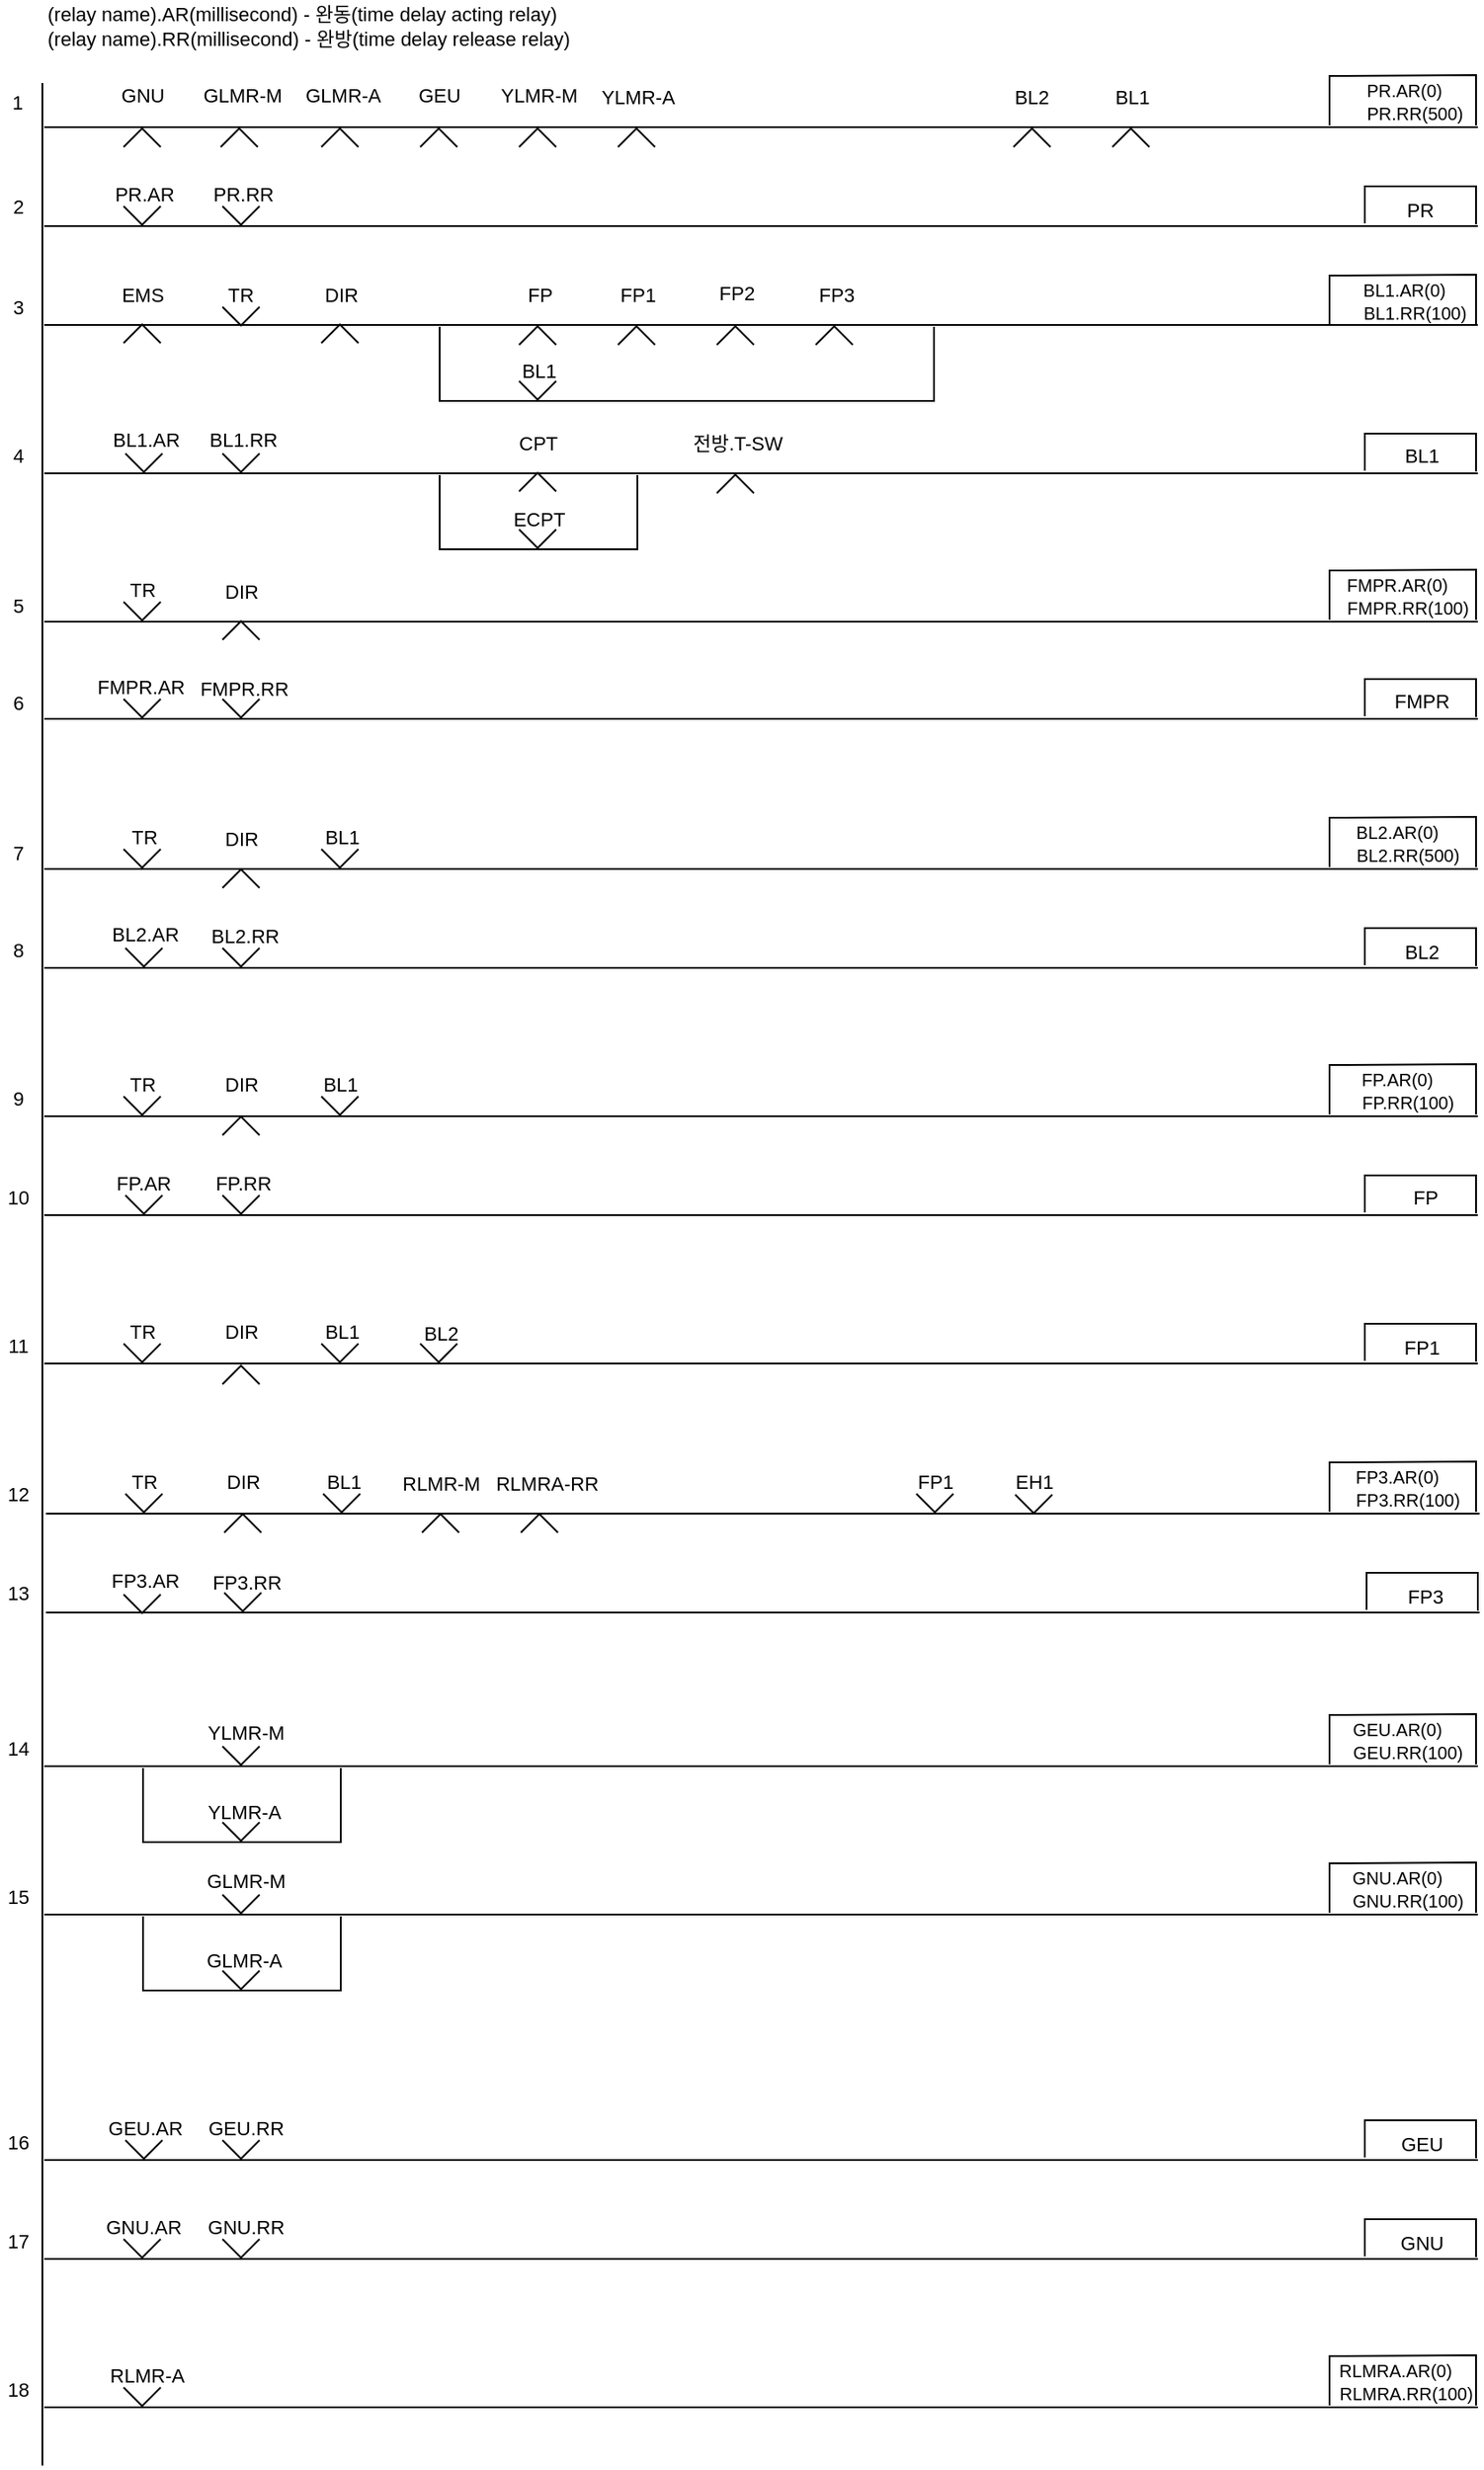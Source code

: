<mxfile version="22.1.0" type="github" pages="8">
  <diagram name="신호제어로직(최종)" id="G2jBfZiijnxDi7uMoeEo">
    <mxGraphModel dx="1386" dy="785" grid="1" gridSize="7" guides="1" tooltips="1" connect="1" arrows="1" fold="1" page="1" pageScale="1" pageWidth="850" pageHeight="1100" math="0" shadow="0">
      <root>
        <mxCell id="HRK4YUY4a56FCwcSoxxM-0" />
        <mxCell id="HRK4YUY4a56FCwcSoxxM-1" parent="HRK4YUY4a56FCwcSoxxM-0" />
        <mxCell id="HRK4YUY4a56FCwcSoxxM-2" value="" style="endArrow=none;html=1;rounded=0;" parent="HRK4YUY4a56FCwcSoxxM-1" edge="1">
          <mxGeometry width="50" height="50" relative="1" as="geometry">
            <mxPoint x="28" y="83" as="sourcePoint" />
            <mxPoint x="840" y="83" as="targetPoint" />
          </mxGeometry>
        </mxCell>
        <mxCell id="HRK4YUY4a56FCwcSoxxM-3" value="GNU" style="text;html=1;strokeColor=none;fillColor=none;align=center;verticalAlign=middle;whiteSpace=wrap;rounded=0;fontFamily=Helvetica;fontSize=11;fontColor=default;" parent="HRK4YUY4a56FCwcSoxxM-1" vertex="1">
          <mxGeometry x="64" y="59" width="40" height="11" as="geometry" />
        </mxCell>
        <mxCell id="HRK4YUY4a56FCwcSoxxM-4" value="" style="endArrow=none;html=1;rounded=0;" parent="HRK4YUY4a56FCwcSoxxM-1" edge="1">
          <mxGeometry width="50" height="50" relative="1" as="geometry">
            <mxPoint x="27" y="1407" as="sourcePoint" />
            <mxPoint x="27" y="58" as="targetPoint" />
          </mxGeometry>
        </mxCell>
        <mxCell id="HRK4YUY4a56FCwcSoxxM-5" value="GLMR-M" style="text;html=1;strokeColor=none;fillColor=none;align=center;verticalAlign=middle;whiteSpace=wrap;rounded=0;fontFamily=Helvetica;fontSize=11;fontColor=default;" parent="HRK4YUY4a56FCwcSoxxM-1" vertex="1">
          <mxGeometry x="117" y="59" width="47" height="11" as="geometry" />
        </mxCell>
        <mxCell id="HRK4YUY4a56FCwcSoxxM-6" value="GLMR-A" style="text;html=1;strokeColor=none;fillColor=none;align=center;verticalAlign=middle;whiteSpace=wrap;rounded=0;fontFamily=Helvetica;fontSize=11;fontColor=default;" parent="HRK4YUY4a56FCwcSoxxM-1" vertex="1">
          <mxGeometry x="174" y="59" width="47" height="11" as="geometry" />
        </mxCell>
        <mxCell id="HRK4YUY4a56FCwcSoxxM-7" value="GEU" style="text;html=1;strokeColor=none;fillColor=none;align=center;verticalAlign=middle;whiteSpace=wrap;rounded=0;fontFamily=Helvetica;fontSize=11;fontColor=default;" parent="HRK4YUY4a56FCwcSoxxM-1" vertex="1">
          <mxGeometry x="232" y="59" width="40" height="11" as="geometry" />
        </mxCell>
        <mxCell id="HRK4YUY4a56FCwcSoxxM-8" value="YLMR-M" style="text;html=1;strokeColor=none;fillColor=none;align=center;verticalAlign=middle;whiteSpace=wrap;rounded=0;fontFamily=Helvetica;fontSize=11;fontColor=default;" parent="HRK4YUY4a56FCwcSoxxM-1" vertex="1">
          <mxGeometry x="285" y="59" width="47" height="11" as="geometry" />
        </mxCell>
        <mxCell id="HRK4YUY4a56FCwcSoxxM-9" value="YLMR-A" style="text;html=1;strokeColor=none;fillColor=none;align=center;verticalAlign=middle;whiteSpace=wrap;rounded=0;fontFamily=Helvetica;fontSize=11;fontColor=default;" parent="HRK4YUY4a56FCwcSoxxM-1" vertex="1">
          <mxGeometry x="341" y="60" width="47" height="12" as="geometry" />
        </mxCell>
        <mxCell id="HRK4YUY4a56FCwcSoxxM-11" value="BL2" style="text;html=1;strokeColor=none;fillColor=none;align=center;verticalAlign=middle;whiteSpace=wrap;rounded=0;fontFamily=Helvetica;fontSize=11;fontColor=default;" parent="HRK4YUY4a56FCwcSoxxM-1" vertex="1">
          <mxGeometry x="564" y="61" width="47" height="9" as="geometry" />
        </mxCell>
        <mxCell id="HRK4YUY4a56FCwcSoxxM-12" value="BL1" style="text;html=1;strokeColor=none;fillColor=none;align=center;verticalAlign=middle;whiteSpace=wrap;rounded=0;fontFamily=Helvetica;fontSize=11;fontColor=default;" parent="HRK4YUY4a56FCwcSoxxM-1" vertex="1">
          <mxGeometry x="621" y="61" width="47" height="10" as="geometry" />
        </mxCell>
        <mxCell id="HRK4YUY4a56FCwcSoxxM-14" value="PR.AR" style="text;html=1;strokeColor=none;fillColor=none;align=center;verticalAlign=middle;whiteSpace=wrap;rounded=0;fontFamily=Helvetica;fontSize=11;fontColor=default;" parent="HRK4YUY4a56FCwcSoxxM-1" vertex="1">
          <mxGeometry x="65" y="115" width="40" height="11" as="geometry" />
        </mxCell>
        <mxCell id="HRK4YUY4a56FCwcSoxxM-15" value="PR" style="text;html=1;strokeColor=none;fillColor=none;align=center;verticalAlign=middle;whiteSpace=wrap;rounded=0;fontFamily=Helvetica;fontSize=11;fontColor=default;" parent="HRK4YUY4a56FCwcSoxxM-1" vertex="1">
          <mxGeometry x="784" y="123" width="47" height="13" as="geometry" />
        </mxCell>
        <mxCell id="HRK4YUY4a56FCwcSoxxM-16" value="EMS" style="text;html=1;strokeColor=none;fillColor=none;align=center;verticalAlign=middle;whiteSpace=wrap;rounded=0;fontFamily=Helvetica;fontSize=11;fontColor=default;" parent="HRK4YUY4a56FCwcSoxxM-1" vertex="1">
          <mxGeometry x="64" y="171" width="40" height="13" as="geometry" />
        </mxCell>
        <mxCell id="HRK4YUY4a56FCwcSoxxM-17" value="TR" style="text;html=1;strokeColor=none;fillColor=none;align=center;verticalAlign=middle;whiteSpace=wrap;rounded=0;fontFamily=Helvetica;fontSize=11;fontColor=default;" parent="HRK4YUY4a56FCwcSoxxM-1" vertex="1">
          <mxGeometry x="116" y="171" width="47" height="13" as="geometry" />
        </mxCell>
        <mxCell id="HRK4YUY4a56FCwcSoxxM-18" value="DIR" style="text;html=1;strokeColor=none;fillColor=none;align=center;verticalAlign=middle;whiteSpace=wrap;rounded=0;fontFamily=Helvetica;fontSize=11;fontColor=default;" parent="HRK4YUY4a56FCwcSoxxM-1" vertex="1">
          <mxGeometry x="173" y="171" width="47" height="13" as="geometry" />
        </mxCell>
        <mxCell id="HRK4YUY4a56FCwcSoxxM-19" value="FP" style="text;html=1;strokeColor=none;fillColor=none;align=center;verticalAlign=middle;whiteSpace=wrap;rounded=0;fontFamily=Helvetica;fontSize=11;fontColor=default;" parent="HRK4YUY4a56FCwcSoxxM-1" vertex="1">
          <mxGeometry x="289" y="171" width="40" height="13" as="geometry" />
        </mxCell>
        <mxCell id="HRK4YUY4a56FCwcSoxxM-20" value="FP1" style="text;html=1;strokeColor=none;fillColor=none;align=center;verticalAlign=middle;whiteSpace=wrap;rounded=0;fontFamily=Helvetica;fontSize=11;fontColor=default;" parent="HRK4YUY4a56FCwcSoxxM-1" vertex="1">
          <mxGeometry x="341" y="171" width="47" height="13" as="geometry" />
        </mxCell>
        <mxCell id="HRK4YUY4a56FCwcSoxxM-21" value="FP2" style="text;html=1;strokeColor=none;fillColor=none;align=center;verticalAlign=middle;whiteSpace=wrap;rounded=0;fontFamily=Helvetica;fontSize=11;fontColor=default;" parent="HRK4YUY4a56FCwcSoxxM-1" vertex="1">
          <mxGeometry x="397" y="170" width="47" height="14" as="geometry" />
        </mxCell>
        <mxCell id="HRK4YUY4a56FCwcSoxxM-22" value="FP3" style="text;html=1;strokeColor=none;fillColor=none;align=center;verticalAlign=middle;whiteSpace=wrap;rounded=0;fontFamily=Helvetica;fontSize=11;fontColor=default;" parent="HRK4YUY4a56FCwcSoxxM-1" vertex="1">
          <mxGeometry x="457" y="171" width="40" height="13" as="geometry" />
        </mxCell>
        <mxCell id="HRK4YUY4a56FCwcSoxxM-23" value="&lt;font style=&quot;font-size: 10px;&quot;&gt;BL1.AR(0)&lt;/font&gt;" style="text;html=1;strokeColor=none;fillColor=none;align=center;verticalAlign=middle;whiteSpace=wrap;rounded=0;fontFamily=Helvetica;fontSize=11;fontColor=default;" parent="HRK4YUY4a56FCwcSoxxM-1" vertex="1">
          <mxGeometry x="775" y="169" width="47" height="12" as="geometry" />
        </mxCell>
        <mxCell id="HRK4YUY4a56FCwcSoxxM-24" value="" style="endArrow=none;html=1;rounded=0;" parent="HRK4YUY4a56FCwcSoxxM-1" edge="1">
          <mxGeometry width="50" height="50" relative="1" as="geometry">
            <mxPoint x="252" y="196" as="sourcePoint" />
            <mxPoint x="532" y="196" as="targetPoint" />
            <Array as="points">
              <mxPoint x="252" y="238" />
              <mxPoint x="532" y="238" />
            </Array>
          </mxGeometry>
        </mxCell>
        <mxCell id="HRK4YUY4a56FCwcSoxxM-25" value="BL1" style="text;html=1;strokeColor=none;fillColor=none;align=center;verticalAlign=middle;whiteSpace=wrap;rounded=0;fontFamily=Helvetica;fontSize=11;fontColor=default;" parent="HRK4YUY4a56FCwcSoxxM-1" vertex="1">
          <mxGeometry x="285" y="216" width="47" height="10" as="geometry" />
        </mxCell>
        <mxCell id="HRK4YUY4a56FCwcSoxxM-26" value="BL1.RR" style="text;html=1;strokeColor=none;fillColor=none;align=center;verticalAlign=middle;whiteSpace=wrap;rounded=0;fontFamily=Helvetica;fontSize=11;fontColor=default;" parent="HRK4YUY4a56FCwcSoxxM-1" vertex="1">
          <mxGeometry x="121" y="251" width="40" height="17" as="geometry" />
        </mxCell>
        <mxCell id="HRK4YUY4a56FCwcSoxxM-27" value="CPT" style="text;html=1;strokeColor=none;fillColor=none;align=center;verticalAlign=middle;whiteSpace=wrap;rounded=0;fontFamily=Helvetica;fontSize=11;fontColor=default;" parent="HRK4YUY4a56FCwcSoxxM-1" vertex="1">
          <mxGeometry x="288" y="255" width="40" height="14" as="geometry" />
        </mxCell>
        <mxCell id="HRK4YUY4a56FCwcSoxxM-28" value="전방.T-SW" style="text;html=1;strokeColor=none;fillColor=none;align=center;verticalAlign=middle;whiteSpace=wrap;rounded=0;fontFamily=Helvetica;fontSize=11;fontColor=default;" parent="HRK4YUY4a56FCwcSoxxM-1" vertex="1">
          <mxGeometry x="390" y="254" width="62" height="15" as="geometry" />
        </mxCell>
        <mxCell id="HRK4YUY4a56FCwcSoxxM-29" value="BL1" style="text;html=1;strokeColor=none;fillColor=none;align=center;verticalAlign=middle;whiteSpace=wrap;rounded=0;fontFamily=Helvetica;fontSize=11;fontColor=default;" parent="HRK4YUY4a56FCwcSoxxM-1" vertex="1">
          <mxGeometry x="785" y="262" width="47" height="13" as="geometry" />
        </mxCell>
        <mxCell id="HRK4YUY4a56FCwcSoxxM-30" value="" style="endArrow=none;html=1;rounded=0;" parent="HRK4YUY4a56FCwcSoxxM-1" edge="1">
          <mxGeometry width="50" height="50" relative="1" as="geometry">
            <mxPoint x="252" y="280" as="sourcePoint" />
            <mxPoint x="364" y="280" as="targetPoint" />
            <Array as="points">
              <mxPoint x="252" y="322" />
              <mxPoint x="364" y="322" />
            </Array>
          </mxGeometry>
        </mxCell>
        <mxCell id="HRK4YUY4a56FCwcSoxxM-31" value="ECPT" style="text;html=1;strokeColor=none;fillColor=none;align=center;verticalAlign=middle;whiteSpace=wrap;rounded=0;fontFamily=Helvetica;fontSize=11;fontColor=default;" parent="HRK4YUY4a56FCwcSoxxM-1" vertex="1">
          <mxGeometry x="285" y="299" width="47" height="12" as="geometry" />
        </mxCell>
        <mxCell id="HRK4YUY4a56FCwcSoxxM-32" value="TR" style="text;html=1;strokeColor=none;fillColor=none;align=center;verticalAlign=middle;whiteSpace=wrap;rounded=0;fontFamily=Helvetica;fontSize=11;fontColor=default;" parent="HRK4YUY4a56FCwcSoxxM-1" vertex="1">
          <mxGeometry x="64" y="338" width="40" height="14" as="geometry" />
        </mxCell>
        <mxCell id="HRK4YUY4a56FCwcSoxxM-33" value="DIR" style="text;html=1;strokeColor=none;fillColor=none;align=center;verticalAlign=middle;whiteSpace=wrap;rounded=0;fontFamily=Helvetica;fontSize=11;fontColor=default;" parent="HRK4YUY4a56FCwcSoxxM-1" vertex="1">
          <mxGeometry x="120" y="338" width="40" height="16" as="geometry" />
        </mxCell>
        <mxCell id="HRK4YUY4a56FCwcSoxxM-35" value="FMPR.AR" style="text;html=1;strokeColor=none;fillColor=none;align=center;verticalAlign=middle;whiteSpace=wrap;rounded=0;fontFamily=Helvetica;fontSize=11;fontColor=default;" parent="HRK4YUY4a56FCwcSoxxM-1" vertex="1">
          <mxGeometry x="63" y="392" width="40" height="16" as="geometry" />
        </mxCell>
        <mxCell id="HRK4YUY4a56FCwcSoxxM-36" value="FMPR" style="text;html=1;strokeColor=none;fillColor=none;align=center;verticalAlign=middle;whiteSpace=wrap;rounded=0;fontFamily=Helvetica;fontSize=11;fontColor=default;" parent="HRK4YUY4a56FCwcSoxxM-1" vertex="1">
          <mxGeometry x="785" y="401" width="47" height="13" as="geometry" />
        </mxCell>
        <mxCell id="HRK4YUY4a56FCwcSoxxM-38" value="FMPR.RR" style="text;html=1;strokeColor=none;fillColor=none;align=center;verticalAlign=middle;whiteSpace=wrap;rounded=0;fontFamily=Helvetica;fontSize=11;fontColor=default;" parent="HRK4YUY4a56FCwcSoxxM-1" vertex="1">
          <mxGeometry x="118" y="392" width="47" height="17" as="geometry" />
        </mxCell>
        <mxCell id="HRK4YUY4a56FCwcSoxxM-39" value="TR" style="text;html=1;strokeColor=none;fillColor=none;align=center;verticalAlign=middle;whiteSpace=wrap;rounded=0;fontFamily=Helvetica;fontSize=11;fontColor=default;" parent="HRK4YUY4a56FCwcSoxxM-1" vertex="1">
          <mxGeometry x="65" y="476" width="40" height="17" as="geometry" />
        </mxCell>
        <mxCell id="HRK4YUY4a56FCwcSoxxM-40" value="DIR" style="text;html=1;strokeColor=none;fillColor=none;align=center;verticalAlign=middle;whiteSpace=wrap;rounded=0;fontFamily=Helvetica;fontSize=11;fontColor=default;" parent="HRK4YUY4a56FCwcSoxxM-1" vertex="1">
          <mxGeometry x="120" y="478" width="40" height="16" as="geometry" />
        </mxCell>
        <mxCell id="HRK4YUY4a56FCwcSoxxM-42" value="BL2.RR" style="text;html=1;strokeColor=none;fillColor=none;align=center;verticalAlign=middle;whiteSpace=wrap;rounded=0;fontFamily=Helvetica;fontSize=11;fontColor=default;" parent="HRK4YUY4a56FCwcSoxxM-1" vertex="1">
          <mxGeometry x="122" y="533" width="40" height="16" as="geometry" />
        </mxCell>
        <mxCell id="HRK4YUY4a56FCwcSoxxM-43" value="BL2" style="text;html=1;strokeColor=none;fillColor=none;align=center;verticalAlign=middle;whiteSpace=wrap;rounded=0;fontFamily=Helvetica;fontSize=11;fontColor=default;" parent="HRK4YUY4a56FCwcSoxxM-1" vertex="1">
          <mxGeometry x="785" y="543" width="47" height="13" as="geometry" />
        </mxCell>
        <mxCell id="HRK4YUY4a56FCwcSoxxM-45" value="BL2.AR" style="text;html=1;strokeColor=none;fillColor=none;align=center;verticalAlign=middle;whiteSpace=wrap;rounded=0;fontFamily=Helvetica;fontSize=11;fontColor=default;" parent="HRK4YUY4a56FCwcSoxxM-1" vertex="1">
          <mxGeometry x="62" y="531" width="47" height="18" as="geometry" />
        </mxCell>
        <mxCell id="HRK4YUY4a56FCwcSoxxM-46" value="BL1" style="text;html=1;strokeColor=none;fillColor=none;align=center;verticalAlign=middle;whiteSpace=wrap;rounded=0;fontFamily=Helvetica;fontSize=11;fontColor=default;" parent="HRK4YUY4a56FCwcSoxxM-1" vertex="1">
          <mxGeometry x="177" y="476" width="40" height="18" as="geometry" />
        </mxCell>
        <mxCell id="HRK4YUY4a56FCwcSoxxM-48" value="TR" style="text;html=1;strokeColor=none;fillColor=none;align=center;verticalAlign=middle;whiteSpace=wrap;rounded=0;fontFamily=Helvetica;fontSize=11;fontColor=default;" parent="HRK4YUY4a56FCwcSoxxM-1" vertex="1">
          <mxGeometry x="64" y="619" width="40" height="11" as="geometry" />
        </mxCell>
        <mxCell id="HRK4YUY4a56FCwcSoxxM-49" value="DIR" style="text;html=1;strokeColor=none;fillColor=none;align=center;verticalAlign=middle;whiteSpace=wrap;rounded=0;fontFamily=Helvetica;fontSize=11;fontColor=default;" parent="HRK4YUY4a56FCwcSoxxM-1" vertex="1">
          <mxGeometry x="120" y="620" width="40" height="10" as="geometry" />
        </mxCell>
        <mxCell id="HRK4YUY4a56FCwcSoxxM-51" value="FP.RR" style="text;html=1;strokeColor=none;fillColor=none;align=center;verticalAlign=middle;whiteSpace=wrap;rounded=0;fontFamily=Helvetica;fontSize=11;fontColor=default;" parent="HRK4YUY4a56FCwcSoxxM-1" vertex="1">
          <mxGeometry x="121" y="676" width="40" height="9" as="geometry" />
        </mxCell>
        <mxCell id="HRK4YUY4a56FCwcSoxxM-52" value="FP" style="text;html=1;strokeColor=none;fillColor=none;align=center;verticalAlign=middle;whiteSpace=wrap;rounded=0;fontFamily=Helvetica;fontSize=11;fontColor=default;" parent="HRK4YUY4a56FCwcSoxxM-1" vertex="1">
          <mxGeometry x="787" y="682" width="47" height="13" as="geometry" />
        </mxCell>
        <mxCell id="HRK4YUY4a56FCwcSoxxM-54" value="FP.AR" style="text;html=1;strokeColor=none;fillColor=none;align=center;verticalAlign=middle;whiteSpace=wrap;rounded=0;fontFamily=Helvetica;fontSize=11;fontColor=default;" parent="HRK4YUY4a56FCwcSoxxM-1" vertex="1">
          <mxGeometry x="61" y="674" width="47" height="13" as="geometry" />
        </mxCell>
        <mxCell id="HRK4YUY4a56FCwcSoxxM-55" value="BL1" style="text;html=1;strokeColor=none;fillColor=none;align=center;verticalAlign=middle;whiteSpace=wrap;rounded=0;fontFamily=Helvetica;fontSize=11;fontColor=default;" parent="HRK4YUY4a56FCwcSoxxM-1" vertex="1">
          <mxGeometry x="176" y="619" width="40" height="12" as="geometry" />
        </mxCell>
        <mxCell id="HRK4YUY4a56FCwcSoxxM-57" value="TR" style="text;html=1;strokeColor=none;fillColor=none;align=center;verticalAlign=middle;whiteSpace=wrap;rounded=0;fontFamily=Helvetica;fontSize=11;fontColor=default;" parent="HRK4YUY4a56FCwcSoxxM-1" vertex="1">
          <mxGeometry x="64" y="760" width="40" height="10" as="geometry" />
        </mxCell>
        <mxCell id="HRK4YUY4a56FCwcSoxxM-58" value="DIR" style="text;html=1;strokeColor=none;fillColor=none;align=center;verticalAlign=middle;whiteSpace=wrap;rounded=0;fontFamily=Helvetica;fontSize=11;fontColor=default;" parent="HRK4YUY4a56FCwcSoxxM-1" vertex="1">
          <mxGeometry x="120" y="760" width="40" height="9" as="geometry" />
        </mxCell>
        <mxCell id="HRK4YUY4a56FCwcSoxxM-59" value="FP1" style="text;html=1;strokeColor=none;fillColor=none;align=center;verticalAlign=middle;whiteSpace=wrap;rounded=0;fontFamily=Helvetica;fontSize=11;fontColor=default;" parent="HRK4YUY4a56FCwcSoxxM-1" vertex="1">
          <mxGeometry x="785" y="767" width="47" height="13" as="geometry" />
        </mxCell>
        <mxCell id="HRK4YUY4a56FCwcSoxxM-60" value="BL1" style="text;html=1;strokeColor=none;fillColor=none;align=center;verticalAlign=middle;whiteSpace=wrap;rounded=0;fontFamily=Helvetica;fontSize=11;fontColor=default;" parent="HRK4YUY4a56FCwcSoxxM-1" vertex="1">
          <mxGeometry x="177" y="759" width="40" height="11" as="geometry" />
        </mxCell>
        <mxCell id="HRK4YUY4a56FCwcSoxxM-61" value="BL2" style="text;html=1;strokeColor=none;fillColor=none;align=center;verticalAlign=middle;whiteSpace=wrap;rounded=0;fontFamily=Helvetica;fontSize=11;fontColor=default;" parent="HRK4YUY4a56FCwcSoxxM-1" vertex="1">
          <mxGeometry x="233" y="761" width="40" height="10" as="geometry" />
        </mxCell>
        <mxCell id="HRK4YUY4a56FCwcSoxxM-79" value="RLMR-A" style="text;html=1;strokeColor=none;fillColor=none;align=center;verticalAlign=middle;whiteSpace=wrap;rounded=0;fontFamily=Helvetica;fontSize=11;fontColor=default;" parent="HRK4YUY4a56FCwcSoxxM-1" vertex="1">
          <mxGeometry x="60" y="1348" width="53" height="15" as="geometry" />
        </mxCell>
        <mxCell id="HRK4YUY4a56FCwcSoxxM-81" value="1" style="text;html=1;strokeColor=none;fillColor=none;align=center;verticalAlign=middle;whiteSpace=wrap;rounded=0;fontFamily=Helvetica;fontSize=11;fontColor=default;" parent="HRK4YUY4a56FCwcSoxxM-1" vertex="1">
          <mxGeometry x="3" y="59" width="20" height="20" as="geometry" />
        </mxCell>
        <mxCell id="HRK4YUY4a56FCwcSoxxM-82" value="2" style="text;html=1;strokeColor=none;fillColor=none;align=center;verticalAlign=middle;whiteSpace=wrap;rounded=0;fontFamily=Helvetica;fontSize=11;fontColor=default;" parent="HRK4YUY4a56FCwcSoxxM-1" vertex="1">
          <mxGeometry x="3" y="120" width="21" height="16" as="geometry" />
        </mxCell>
        <mxCell id="HRK4YUY4a56FCwcSoxxM-84" value="" style="endArrow=none;html=1;rounded=0;" parent="HRK4YUY4a56FCwcSoxxM-1" edge="1">
          <mxGeometry width="50" height="50" relative="1" as="geometry">
            <mxPoint x="28" y="139" as="sourcePoint" />
            <mxPoint x="840" y="139" as="targetPoint" />
          </mxGeometry>
        </mxCell>
        <mxCell id="HRK4YUY4a56FCwcSoxxM-85" value="" style="endArrow=none;html=1;rounded=0;labelBackgroundColor=default;fontFamily=Helvetica;fontSize=11;fontColor=default;startSize=3;endSize=3;sourcePerimeterSpacing=0;strokeColor=default;shape=connector;jumpStyle=none;jumpSize=6;" parent="HRK4YUY4a56FCwcSoxxM-1" edge="1">
          <mxGeometry width="50" height="50" relative="1" as="geometry">
            <mxPoint x="776" y="137.5" as="sourcePoint" />
            <mxPoint x="839" y="138" as="targetPoint" />
            <Array as="points">
              <mxPoint x="776" y="116.5" />
              <mxPoint x="839" y="116.5" />
            </Array>
          </mxGeometry>
        </mxCell>
        <mxCell id="HRK4YUY4a56FCwcSoxxM-86" value="" style="verticalLabelPosition=bottom;html=1;verticalAlign=top;align=center;shape=mxgraph.floorplan.windowBow;strokeWidth=1;fontSize=11;direction=west;" parent="HRK4YUY4a56FCwcSoxxM-1" vertex="1">
          <mxGeometry x="73" y="83.5" width="21" height="11" as="geometry" />
        </mxCell>
        <mxCell id="HRK4YUY4a56FCwcSoxxM-87" value="" style="verticalLabelPosition=bottom;html=1;verticalAlign=top;align=center;shape=mxgraph.floorplan.windowBow;strokeWidth=1;fontSize=11;direction=west;" parent="HRK4YUY4a56FCwcSoxxM-1" vertex="1">
          <mxGeometry x="128" y="83.5" width="21" height="11" as="geometry" />
        </mxCell>
        <mxCell id="HRK4YUY4a56FCwcSoxxM-88" value="" style="verticalLabelPosition=bottom;html=1;verticalAlign=top;align=center;shape=mxgraph.floorplan.windowBow;strokeWidth=1;fontSize=11;direction=west;" parent="HRK4YUY4a56FCwcSoxxM-1" vertex="1">
          <mxGeometry x="185" y="83.5" width="21" height="11" as="geometry" />
        </mxCell>
        <mxCell id="HRK4YUY4a56FCwcSoxxM-89" value="" style="verticalLabelPosition=bottom;html=1;verticalAlign=top;align=center;shape=mxgraph.floorplan.windowBow;strokeWidth=1;fontSize=11;direction=west;" parent="HRK4YUY4a56FCwcSoxxM-1" vertex="1">
          <mxGeometry x="241" y="83.5" width="21" height="11" as="geometry" />
        </mxCell>
        <mxCell id="HRK4YUY4a56FCwcSoxxM-90" value="" style="verticalLabelPosition=bottom;html=1;verticalAlign=top;align=center;shape=mxgraph.floorplan.windowBow;strokeWidth=1;fontSize=11;direction=west;" parent="HRK4YUY4a56FCwcSoxxM-1" vertex="1">
          <mxGeometry x="297" y="83.5" width="21" height="11" as="geometry" />
        </mxCell>
        <mxCell id="HRK4YUY4a56FCwcSoxxM-91" value="" style="verticalLabelPosition=bottom;html=1;verticalAlign=top;align=center;shape=mxgraph.floorplan.windowBow;strokeWidth=1;fontSize=11;direction=west;" parent="HRK4YUY4a56FCwcSoxxM-1" vertex="1">
          <mxGeometry x="353" y="83.5" width="21" height="11" as="geometry" />
        </mxCell>
        <mxCell id="HRK4YUY4a56FCwcSoxxM-93" value="" style="verticalLabelPosition=bottom;html=1;verticalAlign=top;align=center;shape=mxgraph.floorplan.windowBow;strokeWidth=1;fontSize=11;direction=west;" parent="HRK4YUY4a56FCwcSoxxM-1" vertex="1">
          <mxGeometry x="577" y="83.5" width="21" height="11" as="geometry" />
        </mxCell>
        <mxCell id="HRK4YUY4a56FCwcSoxxM-94" value="" style="verticalLabelPosition=bottom;html=1;verticalAlign=top;align=center;shape=mxgraph.floorplan.windowBow;strokeWidth=1;fontSize=11;direction=west;" parent="HRK4YUY4a56FCwcSoxxM-1" vertex="1">
          <mxGeometry x="633" y="83.5" width="21" height="11" as="geometry" />
        </mxCell>
        <mxCell id="HRK4YUY4a56FCwcSoxxM-95" value="" style="verticalLabelPosition=bottom;html=1;verticalAlign=top;align=center;shape=mxgraph.floorplan.windowBow;strokeWidth=1;fontSize=11;direction=east;" parent="HRK4YUY4a56FCwcSoxxM-1" vertex="1">
          <mxGeometry x="73" y="127.5" width="21" height="11" as="geometry" />
        </mxCell>
        <mxCell id="HRK4YUY4a56FCwcSoxxM-96" value="" style="endArrow=none;html=1;rounded=0;" parent="HRK4YUY4a56FCwcSoxxM-1" edge="1">
          <mxGeometry width="50" height="50" relative="1" as="geometry">
            <mxPoint x="28" y="195" as="sourcePoint" />
            <mxPoint x="840" y="195" as="targetPoint" />
          </mxGeometry>
        </mxCell>
        <mxCell id="HRK4YUY4a56FCwcSoxxM-97" value="" style="endArrow=none;html=1;rounded=0;labelBackgroundColor=default;fontFamily=Helvetica;fontSize=11;fontColor=default;startSize=3;endSize=3;sourcePerimeterSpacing=0;strokeColor=default;shape=connector;jumpStyle=none;jumpSize=6;" parent="HRK4YUY4a56FCwcSoxxM-1" edge="1">
          <mxGeometry width="50" height="50" relative="1" as="geometry">
            <mxPoint x="756" y="195" as="sourcePoint" />
            <mxPoint x="839" y="195" as="targetPoint" />
            <Array as="points">
              <mxPoint x="756" y="167" />
              <mxPoint x="839" y="166.5" />
            </Array>
          </mxGeometry>
        </mxCell>
        <mxCell id="HRK4YUY4a56FCwcSoxxM-98" value="" style="verticalLabelPosition=bottom;html=1;verticalAlign=top;align=center;shape=mxgraph.floorplan.windowBow;strokeWidth=1;fontSize=11;direction=west;" parent="HRK4YUY4a56FCwcSoxxM-1" vertex="1">
          <mxGeometry x="73" y="194.5" width="21" height="11" as="geometry" />
        </mxCell>
        <mxCell id="HRK4YUY4a56FCwcSoxxM-99" value="" style="verticalLabelPosition=bottom;html=1;verticalAlign=top;align=center;shape=mxgraph.floorplan.windowBow;strokeWidth=1;fontSize=11;direction=east;" parent="HRK4YUY4a56FCwcSoxxM-1" vertex="1">
          <mxGeometry x="129" y="184.5" width="21" height="11" as="geometry" />
        </mxCell>
        <mxCell id="HRK4YUY4a56FCwcSoxxM-100" value="" style="verticalLabelPosition=bottom;html=1;verticalAlign=top;align=center;shape=mxgraph.floorplan.windowBow;strokeWidth=1;fontSize=11;direction=west;" parent="HRK4YUY4a56FCwcSoxxM-1" vertex="1">
          <mxGeometry x="185" y="194.5" width="21" height="11" as="geometry" />
        </mxCell>
        <mxCell id="HRK4YUY4a56FCwcSoxxM-101" value="" style="verticalLabelPosition=bottom;html=1;verticalAlign=top;align=center;shape=mxgraph.floorplan.windowBow;strokeWidth=1;fontSize=11;direction=west;" parent="HRK4YUY4a56FCwcSoxxM-1" vertex="1">
          <mxGeometry x="297" y="195.5" width="21" height="11" as="geometry" />
        </mxCell>
        <mxCell id="HRK4YUY4a56FCwcSoxxM-102" value="" style="verticalLabelPosition=bottom;html=1;verticalAlign=top;align=center;shape=mxgraph.floorplan.windowBow;strokeWidth=1;fontSize=11;direction=west;" parent="HRK4YUY4a56FCwcSoxxM-1" vertex="1">
          <mxGeometry x="353" y="195.5" width="21" height="11" as="geometry" />
        </mxCell>
        <mxCell id="HRK4YUY4a56FCwcSoxxM-103" value="" style="verticalLabelPosition=bottom;html=1;verticalAlign=top;align=center;shape=mxgraph.floorplan.windowBow;strokeWidth=1;fontSize=11;direction=west;" parent="HRK4YUY4a56FCwcSoxxM-1" vertex="1">
          <mxGeometry x="409" y="195.5" width="21" height="11" as="geometry" />
        </mxCell>
        <mxCell id="HRK4YUY4a56FCwcSoxxM-104" value="" style="verticalLabelPosition=bottom;html=1;verticalAlign=top;align=center;shape=mxgraph.floorplan.windowBow;strokeWidth=1;fontSize=11;direction=west;" parent="HRK4YUY4a56FCwcSoxxM-1" vertex="1">
          <mxGeometry x="465" y="195.5" width="21" height="11" as="geometry" />
        </mxCell>
        <mxCell id="HRK4YUY4a56FCwcSoxxM-105" value="" style="verticalLabelPosition=bottom;html=1;verticalAlign=top;align=center;shape=mxgraph.floorplan.windowBow;strokeWidth=1;fontSize=11;direction=east;" parent="HRK4YUY4a56FCwcSoxxM-1" vertex="1">
          <mxGeometry x="297" y="226.5" width="21" height="11" as="geometry" />
        </mxCell>
        <mxCell id="HRK4YUY4a56FCwcSoxxM-106" value="" style="endArrow=none;html=1;rounded=0;" parent="HRK4YUY4a56FCwcSoxxM-1" edge="1">
          <mxGeometry width="50" height="50" relative="1" as="geometry">
            <mxPoint x="28" y="279" as="sourcePoint" />
            <mxPoint x="840" y="279" as="targetPoint" />
          </mxGeometry>
        </mxCell>
        <mxCell id="HRK4YUY4a56FCwcSoxxM-107" value="" style="endArrow=none;html=1;rounded=0;labelBackgroundColor=default;fontFamily=Helvetica;fontSize=11;fontColor=default;startSize=3;endSize=3;sourcePerimeterSpacing=0;strokeColor=default;shape=connector;jumpStyle=none;jumpSize=6;" parent="HRK4YUY4a56FCwcSoxxM-1" edge="1">
          <mxGeometry width="50" height="50" relative="1" as="geometry">
            <mxPoint x="776.0" y="277.5" as="sourcePoint" />
            <mxPoint x="839.0" y="278" as="targetPoint" />
            <Array as="points">
              <mxPoint x="776" y="256.5" />
              <mxPoint x="839" y="256.5" />
            </Array>
          </mxGeometry>
        </mxCell>
        <mxCell id="HRK4YUY4a56FCwcSoxxM-108" value="" style="verticalLabelPosition=bottom;html=1;verticalAlign=top;align=center;shape=mxgraph.floorplan.windowBow;strokeWidth=1;fontSize=11;direction=east;" parent="HRK4YUY4a56FCwcSoxxM-1" vertex="1">
          <mxGeometry x="129" y="267.5" width="21" height="11" as="geometry" />
        </mxCell>
        <mxCell id="HRK4YUY4a56FCwcSoxxM-109" value="" style="verticalLabelPosition=bottom;html=1;verticalAlign=top;align=center;shape=mxgraph.floorplan.windowBow;strokeWidth=1;fontSize=11;direction=west;" parent="HRK4YUY4a56FCwcSoxxM-1" vertex="1">
          <mxGeometry x="297" y="278.5" width="21" height="11" as="geometry" />
        </mxCell>
        <mxCell id="HRK4YUY4a56FCwcSoxxM-110" value="" style="verticalLabelPosition=bottom;html=1;verticalAlign=top;align=center;shape=mxgraph.floorplan.windowBow;strokeWidth=1;fontSize=11;direction=east;" parent="HRK4YUY4a56FCwcSoxxM-1" vertex="1">
          <mxGeometry x="297" y="310.5" width="21" height="11" as="geometry" />
        </mxCell>
        <mxCell id="HRK4YUY4a56FCwcSoxxM-111" value="" style="verticalLabelPosition=bottom;html=1;verticalAlign=top;align=center;shape=mxgraph.floorplan.windowBow;strokeWidth=1;fontSize=11;direction=west;" parent="HRK4YUY4a56FCwcSoxxM-1" vertex="1">
          <mxGeometry x="409" y="279.5" width="21" height="11" as="geometry" />
        </mxCell>
        <mxCell id="HRK4YUY4a56FCwcSoxxM-112" value="" style="endArrow=none;html=1;rounded=0;" parent="HRK4YUY4a56FCwcSoxxM-1" edge="1">
          <mxGeometry width="50" height="50" relative="1" as="geometry">
            <mxPoint x="28" y="363.0" as="sourcePoint" />
            <mxPoint x="840" y="363.0" as="targetPoint" />
          </mxGeometry>
        </mxCell>
        <mxCell id="HRK4YUY4a56FCwcSoxxM-114" value="" style="verticalLabelPosition=bottom;html=1;verticalAlign=top;align=center;shape=mxgraph.floorplan.windowBow;strokeWidth=1;fontSize=11;direction=east;" parent="HRK4YUY4a56FCwcSoxxM-1" vertex="1">
          <mxGeometry x="73" y="351.5" width="21" height="11" as="geometry" />
        </mxCell>
        <mxCell id="HRK4YUY4a56FCwcSoxxM-115" value="" style="verticalLabelPosition=bottom;html=1;verticalAlign=top;align=center;shape=mxgraph.floorplan.windowBow;strokeWidth=1;fontSize=11;direction=west;" parent="HRK4YUY4a56FCwcSoxxM-1" vertex="1">
          <mxGeometry x="129" y="362.5" width="21" height="11" as="geometry" />
        </mxCell>
        <mxCell id="HRK4YUY4a56FCwcSoxxM-116" value="" style="endArrow=none;html=1;rounded=0;" parent="HRK4YUY4a56FCwcSoxxM-1" edge="1">
          <mxGeometry width="50" height="50" relative="1" as="geometry">
            <mxPoint x="28" y="418.0" as="sourcePoint" />
            <mxPoint x="840" y="418.0" as="targetPoint" />
          </mxGeometry>
        </mxCell>
        <mxCell id="HRK4YUY4a56FCwcSoxxM-117" value="" style="endArrow=none;html=1;rounded=0;labelBackgroundColor=default;fontFamily=Helvetica;fontSize=11;fontColor=default;startSize=3;endSize=3;sourcePerimeterSpacing=0;strokeColor=default;shape=connector;jumpStyle=none;jumpSize=6;" parent="HRK4YUY4a56FCwcSoxxM-1" edge="1">
          <mxGeometry width="50" height="50" relative="1" as="geometry">
            <mxPoint x="776.0" y="416.5" as="sourcePoint" />
            <mxPoint x="839.0" y="417.0" as="targetPoint" />
            <Array as="points">
              <mxPoint x="776" y="395.5" />
              <mxPoint x="839" y="395.5" />
            </Array>
          </mxGeometry>
        </mxCell>
        <mxCell id="HRK4YUY4a56FCwcSoxxM-118" value="" style="verticalLabelPosition=bottom;html=1;verticalAlign=top;align=center;shape=mxgraph.floorplan.windowBow;strokeWidth=1;fontSize=11;direction=east;" parent="HRK4YUY4a56FCwcSoxxM-1" vertex="1">
          <mxGeometry x="73" y="406.5" width="21" height="11" as="geometry" />
        </mxCell>
        <mxCell id="HRK4YUY4a56FCwcSoxxM-119" value="" style="verticalLabelPosition=bottom;html=1;verticalAlign=top;align=center;shape=mxgraph.floorplan.windowBow;strokeWidth=1;fontSize=11;direction=east;" parent="HRK4YUY4a56FCwcSoxxM-1" vertex="1">
          <mxGeometry x="129" y="406.5" width="21" height="11" as="geometry" />
        </mxCell>
        <mxCell id="HRK4YUY4a56FCwcSoxxM-120" value="" style="endArrow=none;html=1;rounded=0;" parent="HRK4YUY4a56FCwcSoxxM-1" edge="1">
          <mxGeometry width="50" height="50" relative="1" as="geometry">
            <mxPoint x="28" y="503.0" as="sourcePoint" />
            <mxPoint x="840" y="503.0" as="targetPoint" />
          </mxGeometry>
        </mxCell>
        <mxCell id="HRK4YUY4a56FCwcSoxxM-122" value="" style="verticalLabelPosition=bottom;html=1;verticalAlign=top;align=center;shape=mxgraph.floorplan.windowBow;strokeWidth=1;fontSize=11;direction=east;" parent="HRK4YUY4a56FCwcSoxxM-1" vertex="1">
          <mxGeometry x="73" y="491.5" width="21" height="11" as="geometry" />
        </mxCell>
        <mxCell id="HRK4YUY4a56FCwcSoxxM-123" value="" style="verticalLabelPosition=bottom;html=1;verticalAlign=top;align=center;shape=mxgraph.floorplan.windowBow;strokeWidth=1;fontSize=11;direction=west;" parent="HRK4YUY4a56FCwcSoxxM-1" vertex="1">
          <mxGeometry x="129" y="503" width="21" height="11" as="geometry" />
        </mxCell>
        <mxCell id="HRK4YUY4a56FCwcSoxxM-124" value="" style="verticalLabelPosition=bottom;html=1;verticalAlign=top;align=center;shape=mxgraph.floorplan.windowBow;strokeWidth=1;fontSize=11;direction=east;" parent="HRK4YUY4a56FCwcSoxxM-1" vertex="1">
          <mxGeometry x="185" y="491.5" width="21" height="11" as="geometry" />
        </mxCell>
        <mxCell id="HRK4YUY4a56FCwcSoxxM-126" value="" style="endArrow=none;html=1;rounded=0;" parent="HRK4YUY4a56FCwcSoxxM-1" edge="1">
          <mxGeometry width="50" height="50" relative="1" as="geometry">
            <mxPoint x="28" y="559.0" as="sourcePoint" />
            <mxPoint x="840" y="559.0" as="targetPoint" />
          </mxGeometry>
        </mxCell>
        <mxCell id="HRK4YUY4a56FCwcSoxxM-127" value="" style="endArrow=none;html=1;rounded=0;labelBackgroundColor=default;fontFamily=Helvetica;fontSize=11;fontColor=default;startSize=3;endSize=3;sourcePerimeterSpacing=0;strokeColor=default;shape=connector;jumpStyle=none;jumpSize=6;" parent="HRK4YUY4a56FCwcSoxxM-1" edge="1">
          <mxGeometry width="50" height="50" relative="1" as="geometry">
            <mxPoint x="776.0" y="557.5" as="sourcePoint" />
            <mxPoint x="839.0" y="558" as="targetPoint" />
            <Array as="points">
              <mxPoint x="776" y="536.5" />
              <mxPoint x="839" y="536.5" />
            </Array>
          </mxGeometry>
        </mxCell>
        <mxCell id="HRK4YUY4a56FCwcSoxxM-128" value="" style="verticalLabelPosition=bottom;html=1;verticalAlign=top;align=center;shape=mxgraph.floorplan.windowBow;strokeWidth=1;fontSize=11;direction=east;" parent="HRK4YUY4a56FCwcSoxxM-1" vertex="1">
          <mxGeometry x="129" y="547.5" width="21" height="11" as="geometry" />
        </mxCell>
        <mxCell id="HRK4YUY4a56FCwcSoxxM-129" value="" style="verticalLabelPosition=bottom;html=1;verticalAlign=top;align=center;shape=mxgraph.floorplan.windowBow;strokeWidth=1;fontSize=11;direction=east;" parent="HRK4YUY4a56FCwcSoxxM-1" vertex="1">
          <mxGeometry x="74" y="547.5" width="21" height="11" as="geometry" />
        </mxCell>
        <mxCell id="HRK4YUY4a56FCwcSoxxM-130" value="" style="endArrow=none;html=1;rounded=0;" parent="HRK4YUY4a56FCwcSoxxM-1" edge="1">
          <mxGeometry width="50" height="50" relative="1" as="geometry">
            <mxPoint x="28" y="643.0" as="sourcePoint" />
            <mxPoint x="840" y="643.0" as="targetPoint" />
          </mxGeometry>
        </mxCell>
        <mxCell id="HRK4YUY4a56FCwcSoxxM-132" value="" style="verticalLabelPosition=bottom;html=1;verticalAlign=top;align=center;shape=mxgraph.floorplan.windowBow;strokeWidth=1;fontSize=11;direction=east;" parent="HRK4YUY4a56FCwcSoxxM-1" vertex="1">
          <mxGeometry x="73" y="631.5" width="21" height="11" as="geometry" />
        </mxCell>
        <mxCell id="HRK4YUY4a56FCwcSoxxM-133" value="" style="verticalLabelPosition=bottom;html=1;verticalAlign=top;align=center;shape=mxgraph.floorplan.windowBow;strokeWidth=1;fontSize=11;direction=west;" parent="HRK4YUY4a56FCwcSoxxM-1" vertex="1">
          <mxGeometry x="129" y="643" width="21" height="11" as="geometry" />
        </mxCell>
        <mxCell id="HRK4YUY4a56FCwcSoxxM-134" value="" style="verticalLabelPosition=bottom;html=1;verticalAlign=top;align=center;shape=mxgraph.floorplan.windowBow;strokeWidth=1;fontSize=11;direction=east;" parent="HRK4YUY4a56FCwcSoxxM-1" vertex="1">
          <mxGeometry x="185" y="631.5" width="21" height="11" as="geometry" />
        </mxCell>
        <mxCell id="HRK4YUY4a56FCwcSoxxM-136" value="" style="endArrow=none;html=1;rounded=0;" parent="HRK4YUY4a56FCwcSoxxM-1" edge="1">
          <mxGeometry width="50" height="50" relative="1" as="geometry">
            <mxPoint x="28" y="699.0" as="sourcePoint" />
            <mxPoint x="840" y="699.0" as="targetPoint" />
          </mxGeometry>
        </mxCell>
        <mxCell id="HRK4YUY4a56FCwcSoxxM-137" value="" style="endArrow=none;html=1;rounded=0;labelBackgroundColor=default;fontFamily=Helvetica;fontSize=11;fontColor=default;startSize=3;endSize=3;sourcePerimeterSpacing=0;strokeColor=default;shape=connector;jumpStyle=none;jumpSize=6;" parent="HRK4YUY4a56FCwcSoxxM-1" edge="1">
          <mxGeometry width="50" height="50" relative="1" as="geometry">
            <mxPoint x="776.0" y="697.5" as="sourcePoint" />
            <mxPoint x="839.0" y="698" as="targetPoint" />
            <Array as="points">
              <mxPoint x="776" y="676.5" />
              <mxPoint x="839" y="676.5" />
            </Array>
          </mxGeometry>
        </mxCell>
        <mxCell id="HRK4YUY4a56FCwcSoxxM-138" value="" style="verticalLabelPosition=bottom;html=1;verticalAlign=top;align=center;shape=mxgraph.floorplan.windowBow;strokeWidth=1;fontSize=11;direction=east;" parent="HRK4YUY4a56FCwcSoxxM-1" vertex="1">
          <mxGeometry x="129" y="687.5" width="21" height="11" as="geometry" />
        </mxCell>
        <mxCell id="HRK4YUY4a56FCwcSoxxM-139" value="" style="verticalLabelPosition=bottom;html=1;verticalAlign=top;align=center;shape=mxgraph.floorplan.windowBow;strokeWidth=1;fontSize=11;direction=east;" parent="HRK4YUY4a56FCwcSoxxM-1" vertex="1">
          <mxGeometry x="74" y="687.5" width="21" height="11" as="geometry" />
        </mxCell>
        <mxCell id="HRK4YUY4a56FCwcSoxxM-140" value="" style="endArrow=none;html=1;rounded=0;" parent="HRK4YUY4a56FCwcSoxxM-1" edge="1">
          <mxGeometry width="50" height="50" relative="1" as="geometry">
            <mxPoint x="28" y="783.0" as="sourcePoint" />
            <mxPoint x="840" y="783.0" as="targetPoint" />
          </mxGeometry>
        </mxCell>
        <mxCell id="HRK4YUY4a56FCwcSoxxM-141" value="" style="endArrow=none;html=1;rounded=0;labelBackgroundColor=default;fontFamily=Helvetica;fontSize=11;fontColor=default;startSize=3;endSize=3;sourcePerimeterSpacing=0;strokeColor=default;shape=connector;jumpStyle=none;jumpSize=6;" parent="HRK4YUY4a56FCwcSoxxM-1" edge="1">
          <mxGeometry width="50" height="50" relative="1" as="geometry">
            <mxPoint x="776.0" y="781.5" as="sourcePoint" />
            <mxPoint x="839.0" y="782" as="targetPoint" />
            <Array as="points">
              <mxPoint x="776" y="760.5" />
              <mxPoint x="839" y="760.5" />
            </Array>
          </mxGeometry>
        </mxCell>
        <mxCell id="HRK4YUY4a56FCwcSoxxM-142" value="" style="verticalLabelPosition=bottom;html=1;verticalAlign=top;align=center;shape=mxgraph.floorplan.windowBow;strokeWidth=1;fontSize=11;direction=east;" parent="HRK4YUY4a56FCwcSoxxM-1" vertex="1">
          <mxGeometry x="73" y="771.5" width="21" height="11" as="geometry" />
        </mxCell>
        <mxCell id="HRK4YUY4a56FCwcSoxxM-143" value="" style="verticalLabelPosition=bottom;html=1;verticalAlign=top;align=center;shape=mxgraph.floorplan.windowBow;strokeWidth=1;fontSize=11;direction=west;" parent="HRK4YUY4a56FCwcSoxxM-1" vertex="1">
          <mxGeometry x="129" y="784" width="21" height="11" as="geometry" />
        </mxCell>
        <mxCell id="HRK4YUY4a56FCwcSoxxM-144" value="" style="verticalLabelPosition=bottom;html=1;verticalAlign=top;align=center;shape=mxgraph.floorplan.windowBow;strokeWidth=1;fontSize=11;direction=east;" parent="HRK4YUY4a56FCwcSoxxM-1" vertex="1">
          <mxGeometry x="185" y="771.5" width="21" height="11" as="geometry" />
        </mxCell>
        <mxCell id="HRK4YUY4a56FCwcSoxxM-145" value="" style="verticalLabelPosition=bottom;html=1;verticalAlign=top;align=center;shape=mxgraph.floorplan.windowBow;strokeWidth=1;fontSize=11;direction=east;" parent="HRK4YUY4a56FCwcSoxxM-1" vertex="1">
          <mxGeometry x="241" y="771.5" width="21" height="11" as="geometry" />
        </mxCell>
        <mxCell id="HRK4YUY4a56FCwcSoxxM-161" value="TR" style="text;html=1;strokeColor=none;fillColor=none;align=center;verticalAlign=middle;whiteSpace=wrap;rounded=0;fontFamily=Helvetica;fontSize=11;fontColor=default;" parent="HRK4YUY4a56FCwcSoxxM-1" vertex="1">
          <mxGeometry x="65" y="845" width="40" height="9" as="geometry" />
        </mxCell>
        <mxCell id="HRK4YUY4a56FCwcSoxxM-162" value="DIR" style="text;html=1;strokeColor=none;fillColor=none;align=center;verticalAlign=middle;whiteSpace=wrap;rounded=0;fontFamily=Helvetica;fontSize=11;fontColor=default;" parent="HRK4YUY4a56FCwcSoxxM-1" vertex="1">
          <mxGeometry x="121" y="846" width="40" height="8" as="geometry" />
        </mxCell>
        <mxCell id="HRK4YUY4a56FCwcSoxxM-164" value="FP3.RR" style="text;html=1;strokeColor=none;fillColor=none;align=center;verticalAlign=middle;whiteSpace=wrap;rounded=0;fontFamily=Helvetica;fontSize=11;fontColor=default;" parent="HRK4YUY4a56FCwcSoxxM-1" vertex="1">
          <mxGeometry x="123" y="902" width="40" height="9" as="geometry" />
        </mxCell>
        <mxCell id="HRK4YUY4a56FCwcSoxxM-165" value="FP3" style="text;html=1;strokeColor=none;fillColor=none;align=center;verticalAlign=middle;whiteSpace=wrap;rounded=0;fontFamily=Helvetica;fontSize=11;fontColor=default;" parent="HRK4YUY4a56FCwcSoxxM-1" vertex="1">
          <mxGeometry x="787" y="908" width="47" height="13" as="geometry" />
        </mxCell>
        <mxCell id="HRK4YUY4a56FCwcSoxxM-167" value="FP3.AR" style="text;html=1;strokeColor=none;fillColor=none;align=center;verticalAlign=middle;whiteSpace=wrap;rounded=0;fontFamily=Helvetica;fontSize=11;fontColor=default;" parent="HRK4YUY4a56FCwcSoxxM-1" vertex="1">
          <mxGeometry x="62" y="902" width="47" height="8" as="geometry" />
        </mxCell>
        <mxCell id="HRK4YUY4a56FCwcSoxxM-168" value="BL1" style="text;html=1;strokeColor=none;fillColor=none;align=center;verticalAlign=middle;whiteSpace=wrap;rounded=0;fontFamily=Helvetica;fontSize=11;fontColor=default;" parent="HRK4YUY4a56FCwcSoxxM-1" vertex="1">
          <mxGeometry x="178" y="845" width="40" height="10" as="geometry" />
        </mxCell>
        <mxCell id="HRK4YUY4a56FCwcSoxxM-169" value="RLMR-M" style="text;html=1;strokeColor=none;fillColor=none;align=center;verticalAlign=middle;whiteSpace=wrap;rounded=0;fontFamily=Helvetica;fontSize=11;fontColor=default;" parent="HRK4YUY4a56FCwcSoxxM-1" vertex="1">
          <mxGeometry x="227" y="846" width="52" height="9" as="geometry" />
        </mxCell>
        <mxCell id="HRK4YUY4a56FCwcSoxxM-170" value="RLMRA-RR" style="text;html=1;strokeColor=none;fillColor=none;align=center;verticalAlign=middle;whiteSpace=wrap;rounded=0;fontFamily=Helvetica;fontSize=11;fontColor=default;" parent="HRK4YUY4a56FCwcSoxxM-1" vertex="1">
          <mxGeometry x="279" y="846" width="68" height="9" as="geometry" />
        </mxCell>
        <mxCell id="HRK4YUY4a56FCwcSoxxM-172" value="FP1" style="text;html=1;strokeColor=none;fillColor=none;align=center;verticalAlign=middle;whiteSpace=wrap;rounded=0;fontFamily=Helvetica;fontSize=11;fontColor=default;" parent="HRK4YUY4a56FCwcSoxxM-1" vertex="1">
          <mxGeometry x="513" y="845" width="40" height="9" as="geometry" />
        </mxCell>
        <mxCell id="HRK4YUY4a56FCwcSoxxM-174" value="EH1" style="text;html=1;strokeColor=none;fillColor=none;align=center;verticalAlign=middle;whiteSpace=wrap;rounded=0;fontFamily=Helvetica;fontSize=11;fontColor=default;" parent="HRK4YUY4a56FCwcSoxxM-1" vertex="1">
          <mxGeometry x="569" y="846" width="40" height="8" as="geometry" />
        </mxCell>
        <mxCell id="HRK4YUY4a56FCwcSoxxM-175" value="" style="endArrow=none;html=1;rounded=0;" parent="HRK4YUY4a56FCwcSoxxM-1" edge="1">
          <mxGeometry width="50" height="50" relative="1" as="geometry">
            <mxPoint x="29" y="868.0" as="sourcePoint" />
            <mxPoint x="841" y="868.0" as="targetPoint" />
          </mxGeometry>
        </mxCell>
        <mxCell id="HRK4YUY4a56FCwcSoxxM-177" value="" style="verticalLabelPosition=bottom;html=1;verticalAlign=top;align=center;shape=mxgraph.floorplan.windowBow;strokeWidth=1;fontSize=11;direction=east;" parent="HRK4YUY4a56FCwcSoxxM-1" vertex="1">
          <mxGeometry x="74" y="856.5" width="21" height="11" as="geometry" />
        </mxCell>
        <mxCell id="HRK4YUY4a56FCwcSoxxM-178" value="" style="verticalLabelPosition=bottom;html=1;verticalAlign=top;align=center;shape=mxgraph.floorplan.windowBow;strokeWidth=1;fontSize=11;direction=west;" parent="HRK4YUY4a56FCwcSoxxM-1" vertex="1">
          <mxGeometry x="130" y="868" width="21" height="11" as="geometry" />
        </mxCell>
        <mxCell id="HRK4YUY4a56FCwcSoxxM-179" value="" style="verticalLabelPosition=bottom;html=1;verticalAlign=top;align=center;shape=mxgraph.floorplan.windowBow;strokeWidth=1;fontSize=11;direction=east;" parent="HRK4YUY4a56FCwcSoxxM-1" vertex="1">
          <mxGeometry x="186" y="856.5" width="21" height="11" as="geometry" />
        </mxCell>
        <mxCell id="HRK4YUY4a56FCwcSoxxM-180" value="" style="verticalLabelPosition=bottom;html=1;verticalAlign=top;align=center;shape=mxgraph.floorplan.windowBow;strokeWidth=1;fontSize=11;direction=west;" parent="HRK4YUY4a56FCwcSoxxM-1" vertex="1">
          <mxGeometry x="242" y="868" width="21" height="11" as="geometry" />
        </mxCell>
        <mxCell id="HRK4YUY4a56FCwcSoxxM-181" value="" style="verticalLabelPosition=bottom;html=1;verticalAlign=top;align=center;shape=mxgraph.floorplan.windowBow;strokeWidth=1;fontSize=11;direction=west;" parent="HRK4YUY4a56FCwcSoxxM-1" vertex="1">
          <mxGeometry x="298" y="868" width="21" height="11" as="geometry" />
        </mxCell>
        <mxCell id="HRK4YUY4a56FCwcSoxxM-183" value="" style="verticalLabelPosition=bottom;html=1;verticalAlign=top;align=center;shape=mxgraph.floorplan.windowBow;strokeWidth=1;fontSize=11;direction=east;" parent="HRK4YUY4a56FCwcSoxxM-1" vertex="1">
          <mxGeometry x="522" y="856.5" width="21" height="11" as="geometry" />
        </mxCell>
        <mxCell id="HRK4YUY4a56FCwcSoxxM-184" value="" style="verticalLabelPosition=bottom;html=1;verticalAlign=top;align=center;shape=mxgraph.floorplan.windowBow;strokeWidth=1;fontSize=11;direction=east;" parent="HRK4YUY4a56FCwcSoxxM-1" vertex="1">
          <mxGeometry x="578" y="857" width="21" height="11" as="geometry" />
        </mxCell>
        <mxCell id="HRK4YUY4a56FCwcSoxxM-186" value="" style="endArrow=none;html=1;rounded=0;" parent="HRK4YUY4a56FCwcSoxxM-1" edge="1">
          <mxGeometry width="50" height="50" relative="1" as="geometry">
            <mxPoint x="29" y="924.0" as="sourcePoint" />
            <mxPoint x="841" y="924.0" as="targetPoint" />
          </mxGeometry>
        </mxCell>
        <mxCell id="HRK4YUY4a56FCwcSoxxM-187" value="" style="endArrow=none;html=1;rounded=0;labelBackgroundColor=default;fontFamily=Helvetica;fontSize=11;fontColor=default;startSize=3;endSize=3;sourcePerimeterSpacing=0;strokeColor=default;shape=connector;jumpStyle=none;jumpSize=6;" parent="HRK4YUY4a56FCwcSoxxM-1" edge="1">
          <mxGeometry width="50" height="50" relative="1" as="geometry">
            <mxPoint x="777.0" y="922.5" as="sourcePoint" />
            <mxPoint x="840.0" y="923" as="targetPoint" />
            <Array as="points">
              <mxPoint x="777" y="901.5" />
              <mxPoint x="840" y="901.5" />
            </Array>
          </mxGeometry>
        </mxCell>
        <mxCell id="HRK4YUY4a56FCwcSoxxM-188" value="" style="verticalLabelPosition=bottom;html=1;verticalAlign=top;align=center;shape=mxgraph.floorplan.windowBow;strokeWidth=1;fontSize=11;direction=east;" parent="HRK4YUY4a56FCwcSoxxM-1" vertex="1">
          <mxGeometry x="130" y="912.5" width="21" height="11" as="geometry" />
        </mxCell>
        <mxCell id="HRK4YUY4a56FCwcSoxxM-189" value="" style="verticalLabelPosition=bottom;html=1;verticalAlign=top;align=center;shape=mxgraph.floorplan.windowBow;strokeWidth=1;fontSize=11;direction=east;" parent="HRK4YUY4a56FCwcSoxxM-1" vertex="1">
          <mxGeometry x="73" y="913.5" width="21" height="11" as="geometry" />
        </mxCell>
        <mxCell id="HRK4YUY4a56FCwcSoxxM-195" value="YLMR-M" style="text;html=1;strokeColor=none;fillColor=none;align=center;verticalAlign=middle;whiteSpace=wrap;rounded=0;fontFamily=Helvetica;fontSize=11;fontColor=default;" parent="HRK4YUY4a56FCwcSoxxM-1" vertex="1">
          <mxGeometry x="116" y="982" width="53" height="20" as="geometry" />
        </mxCell>
        <mxCell id="HRK4YUY4a56FCwcSoxxM-197" value="YLMR-A" style="text;html=1;strokeColor=none;fillColor=none;align=center;verticalAlign=middle;whiteSpace=wrap;rounded=0;fontFamily=Helvetica;fontSize=11;fontColor=default;" parent="HRK4YUY4a56FCwcSoxxM-1" vertex="1">
          <mxGeometry x="114" y="1027" width="55" height="20" as="geometry" />
        </mxCell>
        <mxCell id="HRK4YUY4a56FCwcSoxxM-198" value="" style="endArrow=none;html=1;rounded=0;" parent="HRK4YUY4a56FCwcSoxxM-1" edge="1">
          <mxGeometry width="50" height="50" relative="1" as="geometry">
            <mxPoint x="84" y="1012.0" as="sourcePoint" />
            <mxPoint x="196" y="1012.0" as="targetPoint" />
            <Array as="points">
              <mxPoint x="84" y="1054" />
              <mxPoint x="196" y="1054" />
            </Array>
          </mxGeometry>
        </mxCell>
        <mxCell id="HRK4YUY4a56FCwcSoxxM-199" value="" style="endArrow=none;html=1;rounded=0;" parent="HRK4YUY4a56FCwcSoxxM-1" edge="1">
          <mxGeometry width="50" height="50" relative="1" as="geometry">
            <mxPoint x="28" y="1011.0" as="sourcePoint" />
            <mxPoint x="840.0" y="1011.0" as="targetPoint" />
          </mxGeometry>
        </mxCell>
        <mxCell id="HRK4YUY4a56FCwcSoxxM-201" value="" style="verticalLabelPosition=bottom;html=1;verticalAlign=top;align=center;shape=mxgraph.floorplan.windowBow;strokeWidth=1;fontSize=11;direction=east;" parent="HRK4YUY4a56FCwcSoxxM-1" vertex="1">
          <mxGeometry x="129" y="999.5" width="21" height="11" as="geometry" />
        </mxCell>
        <mxCell id="HRK4YUY4a56FCwcSoxxM-202" value="" style="verticalLabelPosition=bottom;html=1;verticalAlign=top;align=center;shape=mxgraph.floorplan.windowBow;strokeWidth=1;fontSize=11;direction=east;" parent="HRK4YUY4a56FCwcSoxxM-1" vertex="1">
          <mxGeometry x="129" y="1042.5" width="21" height="11" as="geometry" />
        </mxCell>
        <mxCell id="HRK4YUY4a56FCwcSoxxM-203" value="GLMR-M" style="text;html=1;strokeColor=none;fillColor=none;align=center;verticalAlign=middle;whiteSpace=wrap;rounded=0;fontFamily=Helvetica;fontSize=11;fontColor=default;" parent="HRK4YUY4a56FCwcSoxxM-1" vertex="1">
          <mxGeometry x="116" y="1066" width="53" height="20" as="geometry" />
        </mxCell>
        <mxCell id="HRK4YUY4a56FCwcSoxxM-205" value="GLMR-A" style="text;html=1;strokeColor=none;fillColor=none;align=center;verticalAlign=middle;whiteSpace=wrap;rounded=0;fontFamily=Helvetica;fontSize=11;fontColor=default;" parent="HRK4YUY4a56FCwcSoxxM-1" vertex="1">
          <mxGeometry x="114" y="1111" width="55" height="20" as="geometry" />
        </mxCell>
        <mxCell id="HRK4YUY4a56FCwcSoxxM-206" value="" style="endArrow=none;html=1;rounded=0;" parent="HRK4YUY4a56FCwcSoxxM-1" edge="1">
          <mxGeometry width="50" height="50" relative="1" as="geometry">
            <mxPoint x="84" y="1096.0" as="sourcePoint" />
            <mxPoint x="196" y="1096.0" as="targetPoint" />
            <Array as="points">
              <mxPoint x="84" y="1138" />
              <mxPoint x="196" y="1138" />
            </Array>
          </mxGeometry>
        </mxCell>
        <mxCell id="HRK4YUY4a56FCwcSoxxM-207" value="" style="endArrow=none;html=1;rounded=0;" parent="HRK4YUY4a56FCwcSoxxM-1" edge="1">
          <mxGeometry width="50" height="50" relative="1" as="geometry">
            <mxPoint x="28" y="1095.0" as="sourcePoint" />
            <mxPoint x="840.0" y="1095.0" as="targetPoint" />
          </mxGeometry>
        </mxCell>
        <mxCell id="HRK4YUY4a56FCwcSoxxM-209" value="" style="verticalLabelPosition=bottom;html=1;verticalAlign=top;align=center;shape=mxgraph.floorplan.windowBow;strokeWidth=1;fontSize=11;direction=east;" parent="HRK4YUY4a56FCwcSoxxM-1" vertex="1">
          <mxGeometry x="129" y="1083.5" width="21" height="11" as="geometry" />
        </mxCell>
        <mxCell id="HRK4YUY4a56FCwcSoxxM-210" value="" style="verticalLabelPosition=bottom;html=1;verticalAlign=top;align=center;shape=mxgraph.floorplan.windowBow;strokeWidth=1;fontSize=11;direction=east;" parent="HRK4YUY4a56FCwcSoxxM-1" vertex="1">
          <mxGeometry x="129" y="1126.5" width="21" height="11" as="geometry" />
        </mxCell>
        <mxCell id="HRK4YUY4a56FCwcSoxxM-219" value="GEU.RR" style="text;html=1;strokeColor=none;fillColor=none;align=center;verticalAlign=middle;whiteSpace=wrap;rounded=0;fontFamily=Helvetica;fontSize=11;fontColor=default;" parent="HRK4YUY4a56FCwcSoxxM-1" vertex="1">
          <mxGeometry x="116" y="1206" width="53" height="20" as="geometry" />
        </mxCell>
        <mxCell id="HRK4YUY4a56FCwcSoxxM-220" value="GEU" style="text;html=1;strokeColor=none;fillColor=none;align=center;verticalAlign=middle;whiteSpace=wrap;rounded=0;fontFamily=Helvetica;fontSize=11;fontColor=default;" parent="HRK4YUY4a56FCwcSoxxM-1" vertex="1">
          <mxGeometry x="785" y="1218" width="47" height="13" as="geometry" />
        </mxCell>
        <mxCell id="HRK4YUY4a56FCwcSoxxM-221" value="GEU.AR" style="text;html=1;strokeColor=none;fillColor=none;align=center;verticalAlign=middle;whiteSpace=wrap;rounded=0;fontFamily=Helvetica;fontSize=11;fontColor=default;" parent="HRK4YUY4a56FCwcSoxxM-1" vertex="1">
          <mxGeometry x="58" y="1206" width="55" height="20" as="geometry" />
        </mxCell>
        <mxCell id="HRK4YUY4a56FCwcSoxxM-223" value="" style="endArrow=none;html=1;rounded=0;" parent="HRK4YUY4a56FCwcSoxxM-1" edge="1">
          <mxGeometry width="50" height="50" relative="1" as="geometry">
            <mxPoint x="28" y="1234.0" as="sourcePoint" />
            <mxPoint x="840.0" y="1234.0" as="targetPoint" />
          </mxGeometry>
        </mxCell>
        <mxCell id="HRK4YUY4a56FCwcSoxxM-224" value="" style="endArrow=none;html=1;rounded=0;labelBackgroundColor=default;fontFamily=Helvetica;fontSize=11;fontColor=default;startSize=3;endSize=3;sourcePerimeterSpacing=0;strokeColor=default;shape=connector;jumpStyle=none;jumpSize=6;" parent="HRK4YUY4a56FCwcSoxxM-1" edge="1">
          <mxGeometry width="50" height="50" relative="1" as="geometry">
            <mxPoint x="776.0" y="1232.5" as="sourcePoint" />
            <mxPoint x="839.0" y="1233" as="targetPoint" />
            <Array as="points">
              <mxPoint x="776" y="1211.5" />
              <mxPoint x="839" y="1211.5" />
            </Array>
          </mxGeometry>
        </mxCell>
        <mxCell id="HRK4YUY4a56FCwcSoxxM-225" value="" style="verticalLabelPosition=bottom;html=1;verticalAlign=top;align=center;shape=mxgraph.floorplan.windowBow;strokeWidth=1;fontSize=11;direction=east;" parent="HRK4YUY4a56FCwcSoxxM-1" vertex="1">
          <mxGeometry x="129" y="1222.5" width="21" height="11" as="geometry" />
        </mxCell>
        <mxCell id="HRK4YUY4a56FCwcSoxxM-226" value="" style="verticalLabelPosition=bottom;html=1;verticalAlign=top;align=center;shape=mxgraph.floorplan.windowBow;strokeWidth=1;fontSize=11;direction=east;" parent="HRK4YUY4a56FCwcSoxxM-1" vertex="1">
          <mxGeometry x="74" y="1222.5" width="21" height="11" as="geometry" />
        </mxCell>
        <mxCell id="HRK4YUY4a56FCwcSoxxM-227" value="GNU.RR" style="text;html=1;strokeColor=none;fillColor=none;align=center;verticalAlign=middle;whiteSpace=wrap;rounded=0;fontFamily=Helvetica;fontSize=11;fontColor=default;" parent="HRK4YUY4a56FCwcSoxxM-1" vertex="1">
          <mxGeometry x="116" y="1262" width="53" height="20" as="geometry" />
        </mxCell>
        <mxCell id="HRK4YUY4a56FCwcSoxxM-228" value="GNU" style="text;html=1;strokeColor=none;fillColor=none;align=center;verticalAlign=middle;whiteSpace=wrap;rounded=0;fontFamily=Helvetica;fontSize=11;fontColor=default;" parent="HRK4YUY4a56FCwcSoxxM-1" vertex="1">
          <mxGeometry x="785" y="1274" width="47" height="13" as="geometry" />
        </mxCell>
        <mxCell id="HRK4YUY4a56FCwcSoxxM-229" value="GNU.AR" style="text;html=1;strokeColor=none;fillColor=none;align=center;verticalAlign=middle;whiteSpace=wrap;rounded=0;fontFamily=Helvetica;fontSize=11;fontColor=default;" parent="HRK4YUY4a56FCwcSoxxM-1" vertex="1">
          <mxGeometry x="57" y="1262" width="55" height="20" as="geometry" />
        </mxCell>
        <mxCell id="HRK4YUY4a56FCwcSoxxM-231" value="" style="endArrow=none;html=1;rounded=0;" parent="HRK4YUY4a56FCwcSoxxM-1" edge="1">
          <mxGeometry width="50" height="50" relative="1" as="geometry">
            <mxPoint x="28" y="1290.0" as="sourcePoint" />
            <mxPoint x="840.0" y="1290.0" as="targetPoint" />
          </mxGeometry>
        </mxCell>
        <mxCell id="HRK4YUY4a56FCwcSoxxM-232" value="" style="endArrow=none;html=1;rounded=0;labelBackgroundColor=default;fontFamily=Helvetica;fontSize=11;fontColor=default;startSize=3;endSize=3;sourcePerimeterSpacing=0;strokeColor=default;shape=connector;jumpStyle=none;jumpSize=6;" parent="HRK4YUY4a56FCwcSoxxM-1" edge="1">
          <mxGeometry width="50" height="50" relative="1" as="geometry">
            <mxPoint x="776.0" y="1288.5" as="sourcePoint" />
            <mxPoint x="839.0" y="1289" as="targetPoint" />
            <Array as="points">
              <mxPoint x="776" y="1267.5" />
              <mxPoint x="839" y="1267.5" />
            </Array>
          </mxGeometry>
        </mxCell>
        <mxCell id="HRK4YUY4a56FCwcSoxxM-233" value="" style="verticalLabelPosition=bottom;html=1;verticalAlign=top;align=center;shape=mxgraph.floorplan.windowBow;strokeWidth=1;fontSize=11;direction=east;" parent="HRK4YUY4a56FCwcSoxxM-1" vertex="1">
          <mxGeometry x="129" y="1278.5" width="21" height="11" as="geometry" />
        </mxCell>
        <mxCell id="HRK4YUY4a56FCwcSoxxM-234" value="" style="verticalLabelPosition=bottom;html=1;verticalAlign=top;align=center;shape=mxgraph.floorplan.windowBow;strokeWidth=1;fontSize=11;direction=east;" parent="HRK4YUY4a56FCwcSoxxM-1" vertex="1">
          <mxGeometry x="73" y="1278.5" width="21" height="11" as="geometry" />
        </mxCell>
        <mxCell id="HRK4YUY4a56FCwcSoxxM-235" value="" style="endArrow=none;html=1;rounded=0;" parent="HRK4YUY4a56FCwcSoxxM-1" edge="1">
          <mxGeometry width="50" height="50" relative="1" as="geometry">
            <mxPoint x="28" y="1374.0" as="sourcePoint" />
            <mxPoint x="840.0" y="1374.0" as="targetPoint" />
          </mxGeometry>
        </mxCell>
        <mxCell id="HRK4YUY4a56FCwcSoxxM-237" value="" style="verticalLabelPosition=bottom;html=1;verticalAlign=top;align=center;shape=mxgraph.floorplan.windowBow;strokeWidth=1;fontSize=11;direction=east;" parent="HRK4YUY4a56FCwcSoxxM-1" vertex="1">
          <mxGeometry x="73" y="1362.5" width="21" height="11" as="geometry" />
        </mxCell>
        <mxCell id="HRK4YUY4a56FCwcSoxxM-238" value="3" style="text;html=1;strokeColor=none;fillColor=none;align=center;verticalAlign=middle;whiteSpace=wrap;rounded=0;fontFamily=Helvetica;fontSize=11;fontColor=default;" parent="HRK4YUY4a56FCwcSoxxM-1" vertex="1">
          <mxGeometry x="3" y="177" width="21" height="16" as="geometry" />
        </mxCell>
        <mxCell id="HRK4YUY4a56FCwcSoxxM-239" value="4" style="text;html=1;strokeColor=none;fillColor=none;align=center;verticalAlign=middle;whiteSpace=wrap;rounded=0;fontFamily=Helvetica;fontSize=11;fontColor=default;" parent="HRK4YUY4a56FCwcSoxxM-1" vertex="1">
          <mxGeometry x="3" y="261" width="21" height="16" as="geometry" />
        </mxCell>
        <mxCell id="HRK4YUY4a56FCwcSoxxM-240" value="5" style="text;html=1;strokeColor=none;fillColor=none;align=center;verticalAlign=middle;whiteSpace=wrap;rounded=0;fontFamily=Helvetica;fontSize=11;fontColor=default;" parent="HRK4YUY4a56FCwcSoxxM-1" vertex="1">
          <mxGeometry x="3" y="346" width="21" height="16" as="geometry" />
        </mxCell>
        <mxCell id="HRK4YUY4a56FCwcSoxxM-241" value="6" style="text;html=1;strokeColor=none;fillColor=none;align=center;verticalAlign=middle;whiteSpace=wrap;rounded=0;fontFamily=Helvetica;fontSize=11;fontColor=default;" parent="HRK4YUY4a56FCwcSoxxM-1" vertex="1">
          <mxGeometry x="3" y="401" width="21" height="16" as="geometry" />
        </mxCell>
        <mxCell id="HRK4YUY4a56FCwcSoxxM-242" value="7" style="text;html=1;strokeColor=none;fillColor=none;align=center;verticalAlign=middle;whiteSpace=wrap;rounded=0;fontFamily=Helvetica;fontSize=11;fontColor=default;" parent="HRK4YUY4a56FCwcSoxxM-1" vertex="1">
          <mxGeometry x="3" y="486" width="21" height="16" as="geometry" />
        </mxCell>
        <mxCell id="HRK4YUY4a56FCwcSoxxM-243" value="8" style="text;html=1;strokeColor=none;fillColor=none;align=center;verticalAlign=middle;whiteSpace=wrap;rounded=0;fontFamily=Helvetica;fontSize=11;fontColor=default;" parent="HRK4YUY4a56FCwcSoxxM-1" vertex="1">
          <mxGeometry x="3" y="541" width="21" height="16" as="geometry" />
        </mxCell>
        <mxCell id="HRK4YUY4a56FCwcSoxxM-244" value="9" style="text;html=1;strokeColor=none;fillColor=none;align=center;verticalAlign=middle;whiteSpace=wrap;rounded=0;fontFamily=Helvetica;fontSize=11;fontColor=default;" parent="HRK4YUY4a56FCwcSoxxM-1" vertex="1">
          <mxGeometry x="3" y="625" width="21" height="16" as="geometry" />
        </mxCell>
        <mxCell id="HRK4YUY4a56FCwcSoxxM-245" value="10" style="text;html=1;strokeColor=none;fillColor=none;align=center;verticalAlign=middle;whiteSpace=wrap;rounded=0;fontFamily=Helvetica;fontSize=11;fontColor=default;" parent="HRK4YUY4a56FCwcSoxxM-1" vertex="1">
          <mxGeometry x="3" y="681" width="21" height="16" as="geometry" />
        </mxCell>
        <mxCell id="HRK4YUY4a56FCwcSoxxM-246" value="11" style="text;html=1;strokeColor=none;fillColor=none;align=center;verticalAlign=middle;whiteSpace=wrap;rounded=0;fontFamily=Helvetica;fontSize=11;fontColor=default;" parent="HRK4YUY4a56FCwcSoxxM-1" vertex="1">
          <mxGeometry x="3" y="765" width="21" height="16" as="geometry" />
        </mxCell>
        <mxCell id="HRK4YUY4a56FCwcSoxxM-249" value="12" style="text;html=1;strokeColor=none;fillColor=none;align=center;verticalAlign=middle;whiteSpace=wrap;rounded=0;fontFamily=Helvetica;fontSize=11;fontColor=default;" parent="HRK4YUY4a56FCwcSoxxM-1" vertex="1">
          <mxGeometry x="3" y="849" width="21" height="16" as="geometry" />
        </mxCell>
        <mxCell id="HRK4YUY4a56FCwcSoxxM-250" value="13" style="text;html=1;strokeColor=none;fillColor=none;align=center;verticalAlign=middle;whiteSpace=wrap;rounded=0;fontFamily=Helvetica;fontSize=11;fontColor=default;" parent="HRK4YUY4a56FCwcSoxxM-1" vertex="1">
          <mxGeometry x="3" y="905" width="21" height="16" as="geometry" />
        </mxCell>
        <mxCell id="HRK4YUY4a56FCwcSoxxM-252" value="14" style="text;html=1;strokeColor=none;fillColor=none;align=center;verticalAlign=middle;whiteSpace=wrap;rounded=0;fontFamily=Helvetica;fontSize=11;fontColor=default;" parent="HRK4YUY4a56FCwcSoxxM-1" vertex="1">
          <mxGeometry x="3" y="993" width="21" height="16" as="geometry" />
        </mxCell>
        <mxCell id="HRK4YUY4a56FCwcSoxxM-253" value="15" style="text;html=1;strokeColor=none;fillColor=none;align=center;verticalAlign=middle;whiteSpace=wrap;rounded=0;fontFamily=Helvetica;fontSize=11;fontColor=default;" parent="HRK4YUY4a56FCwcSoxxM-1" vertex="1">
          <mxGeometry x="3" y="1077" width="21" height="16" as="geometry" />
        </mxCell>
        <mxCell id="HRK4YUY4a56FCwcSoxxM-255" value="16" style="text;html=1;strokeColor=none;fillColor=none;align=center;verticalAlign=middle;whiteSpace=wrap;rounded=0;fontFamily=Helvetica;fontSize=11;fontColor=default;" parent="HRK4YUY4a56FCwcSoxxM-1" vertex="1">
          <mxGeometry x="3" y="1216" width="21" height="16" as="geometry" />
        </mxCell>
        <mxCell id="HRK4YUY4a56FCwcSoxxM-256" value="17" style="text;html=1;strokeColor=none;fillColor=none;align=center;verticalAlign=middle;whiteSpace=wrap;rounded=0;fontFamily=Helvetica;fontSize=11;fontColor=default;" parent="HRK4YUY4a56FCwcSoxxM-1" vertex="1">
          <mxGeometry x="3" y="1272" width="21" height="16" as="geometry" />
        </mxCell>
        <mxCell id="HRK4YUY4a56FCwcSoxxM-257" value="18" style="text;html=1;strokeColor=none;fillColor=none;align=center;verticalAlign=middle;whiteSpace=wrap;rounded=0;fontFamily=Helvetica;fontSize=11;fontColor=default;" parent="HRK4YUY4a56FCwcSoxxM-1" vertex="1">
          <mxGeometry x="3" y="1356" width="21" height="16" as="geometry" />
        </mxCell>
        <mxCell id="kFLYP9cSm7YtKTo1aLOM-1" value="&lt;font style=&quot;font-size: 10px;&quot;&gt;BL1.RR(100)&lt;/font&gt;" style="text;html=1;strokeColor=none;fillColor=none;align=center;verticalAlign=middle;whiteSpace=wrap;rounded=0;fontFamily=Helvetica;fontSize=11;fontColor=default;" parent="HRK4YUY4a56FCwcSoxxM-1" vertex="1">
          <mxGeometry x="781" y="182" width="47" height="12" as="geometry" />
        </mxCell>
        <mxCell id="kFLYP9cSm7YtKTo1aLOM-3" value="BL1.AR" style="text;html=1;strokeColor=none;fillColor=none;align=center;verticalAlign=middle;whiteSpace=wrap;rounded=0;fontFamily=Helvetica;fontSize=11;fontColor=default;" parent="HRK4YUY4a56FCwcSoxxM-1" vertex="1">
          <mxGeometry x="66" y="251" width="40" height="17" as="geometry" />
        </mxCell>
        <mxCell id="kFLYP9cSm7YtKTo1aLOM-4" value="" style="verticalLabelPosition=bottom;html=1;verticalAlign=top;align=center;shape=mxgraph.floorplan.windowBow;strokeWidth=1;fontSize=11;direction=east;" parent="HRK4YUY4a56FCwcSoxxM-1" vertex="1">
          <mxGeometry x="74" y="267.5" width="21" height="11" as="geometry" />
        </mxCell>
        <mxCell id="kFLYP9cSm7YtKTo1aLOM-6" value="&lt;font style=&quot;font-size: 10px;&quot;&gt;PR.AR(0)&lt;/font&gt;" style="text;html=1;strokeColor=none;fillColor=none;align=center;verticalAlign=middle;whiteSpace=wrap;rounded=0;fontFamily=Helvetica;fontSize=11;fontColor=default;" parent="HRK4YUY4a56FCwcSoxxM-1" vertex="1">
          <mxGeometry x="775" y="56" width="47" height="12" as="geometry" />
        </mxCell>
        <mxCell id="kFLYP9cSm7YtKTo1aLOM-7" value="" style="endArrow=none;html=1;rounded=0;labelBackgroundColor=default;fontFamily=Helvetica;fontSize=11;fontColor=default;startSize=3;endSize=3;sourcePerimeterSpacing=0;strokeColor=default;shape=connector;jumpStyle=none;jumpSize=6;" parent="HRK4YUY4a56FCwcSoxxM-1" edge="1">
          <mxGeometry width="50" height="50" relative="1" as="geometry">
            <mxPoint x="756" y="82" as="sourcePoint" />
            <mxPoint x="839" y="82" as="targetPoint" />
            <Array as="points">
              <mxPoint x="756" y="54" />
              <mxPoint x="839" y="53.5" />
            </Array>
          </mxGeometry>
        </mxCell>
        <mxCell id="kFLYP9cSm7YtKTo1aLOM-8" value="&lt;font style=&quot;font-size: 10px;&quot;&gt;PR.RR(500)&lt;/font&gt;" style="text;html=1;strokeColor=none;fillColor=none;align=center;verticalAlign=middle;whiteSpace=wrap;rounded=0;fontFamily=Helvetica;fontSize=11;fontColor=default;" parent="HRK4YUY4a56FCwcSoxxM-1" vertex="1">
          <mxGeometry x="781" y="69" width="47" height="12" as="geometry" />
        </mxCell>
        <mxCell id="kFLYP9cSm7YtKTo1aLOM-9" value="PR.RR" style="text;html=1;strokeColor=none;fillColor=none;align=center;verticalAlign=middle;whiteSpace=wrap;rounded=0;fontFamily=Helvetica;fontSize=11;fontColor=default;" parent="HRK4YUY4a56FCwcSoxxM-1" vertex="1">
          <mxGeometry x="121" y="115" width="40" height="11" as="geometry" />
        </mxCell>
        <mxCell id="kFLYP9cSm7YtKTo1aLOM-10" value="" style="verticalLabelPosition=bottom;html=1;verticalAlign=top;align=center;shape=mxgraph.floorplan.windowBow;strokeWidth=1;fontSize=11;direction=east;" parent="HRK4YUY4a56FCwcSoxxM-1" vertex="1">
          <mxGeometry x="129" y="127.5" width="21" height="11" as="geometry" />
        </mxCell>
        <mxCell id="kFLYP9cSm7YtKTo1aLOM-16" value="&lt;font style=&quot;&quot;&gt;&lt;span style=&quot;font-size: 11px;&quot;&gt;(relay name).AR(millisecond) - 완동(time delay acting relay)&lt;/span&gt;&lt;br&gt;&lt;span style=&quot;font-size: 11px;&quot;&gt;(relay name)&lt;/span&gt;&lt;span style=&quot;background-color: initial;&quot;&gt;&lt;span style=&quot;font-size: 11px;&quot;&gt;.RR(millisecond) - 완방(time delay release relay)&lt;/span&gt;&lt;/span&gt;&lt;/font&gt;" style="text;html=1;strokeColor=none;fillColor=none;align=left;verticalAlign=middle;whiteSpace=wrap;rounded=0;fontSize=10;" parent="HRK4YUY4a56FCwcSoxxM-1" vertex="1">
          <mxGeometry x="28" y="11" width="588" height="30" as="geometry" />
        </mxCell>
        <mxCell id="kFLYP9cSm7YtKTo1aLOM-17" value="&lt;font style=&quot;font-size: 10px;&quot;&gt;FMPR.AR(0)&lt;/font&gt;" style="text;html=1;strokeColor=none;fillColor=none;align=center;verticalAlign=middle;whiteSpace=wrap;rounded=0;fontFamily=Helvetica;fontSize=11;fontColor=default;" parent="HRK4YUY4a56FCwcSoxxM-1" vertex="1">
          <mxGeometry x="771" y="336" width="47" height="12" as="geometry" />
        </mxCell>
        <mxCell id="kFLYP9cSm7YtKTo1aLOM-18" value="" style="endArrow=none;html=1;rounded=0;labelBackgroundColor=default;fontFamily=Helvetica;fontSize=11;fontColor=default;startSize=3;endSize=3;sourcePerimeterSpacing=0;strokeColor=default;shape=connector;jumpStyle=none;jumpSize=6;" parent="HRK4YUY4a56FCwcSoxxM-1" edge="1">
          <mxGeometry width="50" height="50" relative="1" as="geometry">
            <mxPoint x="756" y="362" as="sourcePoint" />
            <mxPoint x="839" y="362" as="targetPoint" />
            <Array as="points">
              <mxPoint x="756" y="334" />
              <mxPoint x="839" y="333.5" />
            </Array>
          </mxGeometry>
        </mxCell>
        <mxCell id="kFLYP9cSm7YtKTo1aLOM-19" value="&lt;font style=&quot;font-size: 10px;&quot;&gt;FMPR.RR(100)&lt;/font&gt;" style="text;html=1;strokeColor=none;fillColor=none;align=center;verticalAlign=middle;whiteSpace=wrap;rounded=0;fontFamily=Helvetica;fontSize=11;fontColor=default;" parent="HRK4YUY4a56FCwcSoxxM-1" vertex="1">
          <mxGeometry x="777" y="349" width="47" height="12" as="geometry" />
        </mxCell>
        <mxCell id="kFLYP9cSm7YtKTo1aLOM-20" value="&lt;font style=&quot;font-size: 10px;&quot;&gt;BL2.AR(0)&lt;/font&gt;" style="text;html=1;strokeColor=none;fillColor=none;align=center;verticalAlign=middle;whiteSpace=wrap;rounded=0;fontFamily=Helvetica;fontSize=11;fontColor=default;" parent="HRK4YUY4a56FCwcSoxxM-1" vertex="1">
          <mxGeometry x="771" y="476" width="47" height="12" as="geometry" />
        </mxCell>
        <mxCell id="kFLYP9cSm7YtKTo1aLOM-21" value="" style="endArrow=none;html=1;rounded=0;labelBackgroundColor=default;fontFamily=Helvetica;fontSize=11;fontColor=default;startSize=3;endSize=3;sourcePerimeterSpacing=0;strokeColor=default;shape=connector;jumpStyle=none;jumpSize=6;" parent="HRK4YUY4a56FCwcSoxxM-1" edge="1">
          <mxGeometry width="50" height="50" relative="1" as="geometry">
            <mxPoint x="756" y="502" as="sourcePoint" />
            <mxPoint x="839" y="502" as="targetPoint" />
            <Array as="points">
              <mxPoint x="756" y="474" />
              <mxPoint x="839" y="473.5" />
            </Array>
          </mxGeometry>
        </mxCell>
        <mxCell id="kFLYP9cSm7YtKTo1aLOM-22" value="&lt;font style=&quot;font-size: 10px;&quot;&gt;BL2.RR(500)&lt;/font&gt;" style="text;html=1;strokeColor=none;fillColor=none;align=center;verticalAlign=middle;whiteSpace=wrap;rounded=0;fontFamily=Helvetica;fontSize=11;fontColor=default;" parent="HRK4YUY4a56FCwcSoxxM-1" vertex="1">
          <mxGeometry x="777" y="489" width="47" height="12" as="geometry" />
        </mxCell>
        <mxCell id="kFLYP9cSm7YtKTo1aLOM-23" value="&lt;font style=&quot;font-size: 10px;&quot;&gt;FP.AR(0)&lt;/font&gt;" style="text;html=1;strokeColor=none;fillColor=none;align=center;verticalAlign=middle;whiteSpace=wrap;rounded=0;fontFamily=Helvetica;fontSize=11;fontColor=default;" parent="HRK4YUY4a56FCwcSoxxM-1" vertex="1">
          <mxGeometry x="771" y="616" width="47" height="12" as="geometry" />
        </mxCell>
        <mxCell id="kFLYP9cSm7YtKTo1aLOM-24" value="" style="endArrow=none;html=1;rounded=0;labelBackgroundColor=default;fontFamily=Helvetica;fontSize=11;fontColor=default;startSize=3;endSize=3;sourcePerimeterSpacing=0;strokeColor=default;shape=connector;jumpStyle=none;jumpSize=6;" parent="HRK4YUY4a56FCwcSoxxM-1" edge="1">
          <mxGeometry width="50" height="50" relative="1" as="geometry">
            <mxPoint x="756" y="642" as="sourcePoint" />
            <mxPoint x="839" y="642" as="targetPoint" />
            <Array as="points">
              <mxPoint x="756" y="614" />
              <mxPoint x="839" y="613.5" />
            </Array>
          </mxGeometry>
        </mxCell>
        <mxCell id="kFLYP9cSm7YtKTo1aLOM-25" value="&lt;font style=&quot;font-size: 10px;&quot;&gt;FP.RR(100)&lt;/font&gt;" style="text;html=1;strokeColor=none;fillColor=none;align=center;verticalAlign=middle;whiteSpace=wrap;rounded=0;fontFamily=Helvetica;fontSize=11;fontColor=default;" parent="HRK4YUY4a56FCwcSoxxM-1" vertex="1">
          <mxGeometry x="777" y="629" width="47" height="12" as="geometry" />
        </mxCell>
        <mxCell id="kFLYP9cSm7YtKTo1aLOM-29" value="&lt;font style=&quot;font-size: 10px;&quot;&gt;FP3.AR(0)&lt;/font&gt;" style="text;html=1;strokeColor=none;fillColor=none;align=center;verticalAlign=middle;whiteSpace=wrap;rounded=0;fontFamily=Helvetica;fontSize=11;fontColor=default;" parent="HRK4YUY4a56FCwcSoxxM-1" vertex="1">
          <mxGeometry x="771" y="841" width="47" height="12" as="geometry" />
        </mxCell>
        <mxCell id="kFLYP9cSm7YtKTo1aLOM-30" value="" style="endArrow=none;html=1;rounded=0;labelBackgroundColor=default;fontFamily=Helvetica;fontSize=11;fontColor=default;startSize=3;endSize=3;sourcePerimeterSpacing=0;strokeColor=default;shape=connector;jumpStyle=none;jumpSize=6;" parent="HRK4YUY4a56FCwcSoxxM-1" edge="1">
          <mxGeometry width="50" height="50" relative="1" as="geometry">
            <mxPoint x="756" y="867" as="sourcePoint" />
            <mxPoint x="839" y="867" as="targetPoint" />
            <Array as="points">
              <mxPoint x="756" y="839" />
              <mxPoint x="839" y="838.5" />
            </Array>
          </mxGeometry>
        </mxCell>
        <mxCell id="kFLYP9cSm7YtKTo1aLOM-31" value="&lt;font style=&quot;font-size: 10px;&quot;&gt;FP3.RR(100)&lt;/font&gt;" style="text;html=1;strokeColor=none;fillColor=none;align=center;verticalAlign=middle;whiteSpace=wrap;rounded=0;fontFamily=Helvetica;fontSize=11;fontColor=default;" parent="HRK4YUY4a56FCwcSoxxM-1" vertex="1">
          <mxGeometry x="777" y="854" width="47" height="12" as="geometry" />
        </mxCell>
        <mxCell id="kFLYP9cSm7YtKTo1aLOM-35" value="&lt;font style=&quot;font-size: 10px;&quot;&gt;GEU.AR(0)&lt;/font&gt;" style="text;html=1;strokeColor=none;fillColor=none;align=center;verticalAlign=middle;whiteSpace=wrap;rounded=0;fontFamily=Helvetica;fontSize=11;fontColor=default;" parent="HRK4YUY4a56FCwcSoxxM-1" vertex="1">
          <mxGeometry x="771" y="984" width="47" height="12" as="geometry" />
        </mxCell>
        <mxCell id="kFLYP9cSm7YtKTo1aLOM-36" value="" style="endArrow=none;html=1;rounded=0;labelBackgroundColor=default;fontFamily=Helvetica;fontSize=11;fontColor=default;startSize=3;endSize=3;sourcePerimeterSpacing=0;strokeColor=default;shape=connector;jumpStyle=none;jumpSize=6;" parent="HRK4YUY4a56FCwcSoxxM-1" edge="1">
          <mxGeometry width="50" height="50" relative="1" as="geometry">
            <mxPoint x="756" y="1010" as="sourcePoint" />
            <mxPoint x="839" y="1010" as="targetPoint" />
            <Array as="points">
              <mxPoint x="756" y="982" />
              <mxPoint x="839" y="981.5" />
            </Array>
          </mxGeometry>
        </mxCell>
        <mxCell id="kFLYP9cSm7YtKTo1aLOM-37" value="&lt;font style=&quot;font-size: 10px;&quot;&gt;GEU.RR(100)&lt;/font&gt;" style="text;html=1;strokeColor=none;fillColor=none;align=center;verticalAlign=middle;whiteSpace=wrap;rounded=0;fontFamily=Helvetica;fontSize=11;fontColor=default;" parent="HRK4YUY4a56FCwcSoxxM-1" vertex="1">
          <mxGeometry x="777" y="997" width="47" height="12" as="geometry" />
        </mxCell>
        <mxCell id="kFLYP9cSm7YtKTo1aLOM-38" value="&lt;font style=&quot;font-size: 10px;&quot;&gt;GNU.AR(0)&lt;/font&gt;" style="text;html=1;strokeColor=none;fillColor=none;align=center;verticalAlign=middle;whiteSpace=wrap;rounded=0;fontFamily=Helvetica;fontSize=11;fontColor=default;" parent="HRK4YUY4a56FCwcSoxxM-1" vertex="1">
          <mxGeometry x="771" y="1068" width="47" height="12" as="geometry" />
        </mxCell>
        <mxCell id="kFLYP9cSm7YtKTo1aLOM-39" value="" style="endArrow=none;html=1;rounded=0;labelBackgroundColor=default;fontFamily=Helvetica;fontSize=11;fontColor=default;startSize=3;endSize=3;sourcePerimeterSpacing=0;strokeColor=default;shape=connector;jumpStyle=none;jumpSize=6;" parent="HRK4YUY4a56FCwcSoxxM-1" edge="1">
          <mxGeometry width="50" height="50" relative="1" as="geometry">
            <mxPoint x="756" y="1094" as="sourcePoint" />
            <mxPoint x="839" y="1094" as="targetPoint" />
            <Array as="points">
              <mxPoint x="756" y="1066" />
              <mxPoint x="839" y="1065.5" />
            </Array>
          </mxGeometry>
        </mxCell>
        <mxCell id="kFLYP9cSm7YtKTo1aLOM-40" value="&lt;font style=&quot;font-size: 10px;&quot;&gt;GNU.RR(100)&lt;/font&gt;" style="text;html=1;strokeColor=none;fillColor=none;align=center;verticalAlign=middle;whiteSpace=wrap;rounded=0;fontFamily=Helvetica;fontSize=11;fontColor=default;" parent="HRK4YUY4a56FCwcSoxxM-1" vertex="1">
          <mxGeometry x="777" y="1081" width="47" height="12" as="geometry" />
        </mxCell>
        <mxCell id="kFLYP9cSm7YtKTo1aLOM-41" value="&lt;font style=&quot;font-size: 10px;&quot;&gt;RLMRA.AR(0)&lt;/font&gt;" style="text;html=1;strokeColor=none;fillColor=none;align=center;verticalAlign=middle;whiteSpace=wrap;rounded=0;fontFamily=Helvetica;fontSize=11;fontColor=default;" parent="HRK4YUY4a56FCwcSoxxM-1" vertex="1">
          <mxGeometry x="770" y="1347" width="47" height="12" as="geometry" />
        </mxCell>
        <mxCell id="kFLYP9cSm7YtKTo1aLOM-42" value="" style="endArrow=none;html=1;rounded=0;labelBackgroundColor=default;fontFamily=Helvetica;fontSize=11;fontColor=default;startSize=3;endSize=3;sourcePerimeterSpacing=0;strokeColor=default;shape=connector;jumpStyle=none;jumpSize=6;" parent="HRK4YUY4a56FCwcSoxxM-1" edge="1">
          <mxGeometry width="50" height="50" relative="1" as="geometry">
            <mxPoint x="756" y="1373" as="sourcePoint" />
            <mxPoint x="839" y="1373" as="targetPoint" />
            <Array as="points">
              <mxPoint x="756" y="1345" />
              <mxPoint x="839" y="1344.5" />
            </Array>
          </mxGeometry>
        </mxCell>
        <mxCell id="kFLYP9cSm7YtKTo1aLOM-43" value="&lt;font style=&quot;font-size: 10px;&quot;&gt;RLMRA.RR(100)&lt;/font&gt;" style="text;html=1;strokeColor=none;fillColor=none;align=center;verticalAlign=middle;whiteSpace=wrap;rounded=0;fontFamily=Helvetica;fontSize=11;fontColor=default;" parent="HRK4YUY4a56FCwcSoxxM-1" vertex="1">
          <mxGeometry x="776" y="1360" width="47" height="12" as="geometry" />
        </mxCell>
      </root>
    </mxGraphModel>
  </diagram>
  <diagram name="신호현시로직(최종)" id="B5FuGDLu49UilJpqST1V">
    <mxGraphModel dx="1386" dy="785" grid="1" gridSize="7" guides="1" tooltips="1" connect="1" arrows="1" fold="1" page="1" pageScale="1" pageWidth="850" pageHeight="1100" math="0" shadow="0">
      <root>
        <mxCell id="6UPrmxei2MnN2lRaHue7-0" />
        <mxCell id="6UPrmxei2MnN2lRaHue7-1" parent="6UPrmxei2MnN2lRaHue7-0" />
        <mxCell id="6UPrmxei2MnN2lRaHue7-2" value="" style="endArrow=none;html=1;rounded=0;" parent="6UPrmxei2MnN2lRaHue7-1" edge="1">
          <mxGeometry width="50" height="50" relative="1" as="geometry">
            <mxPoint x="28" y="83" as="sourcePoint" />
            <mxPoint x="840" y="83" as="targetPoint" />
          </mxGeometry>
        </mxCell>
        <mxCell id="6UPrmxei2MnN2lRaHue7-4" value="" style="endArrow=none;html=1;rounded=0;" parent="6UPrmxei2MnN2lRaHue7-1" edge="1">
          <mxGeometry width="50" height="50" relative="1" as="geometry">
            <mxPoint x="28" y="518" as="sourcePoint" />
            <mxPoint x="28" y="63" as="targetPoint" />
          </mxGeometry>
        </mxCell>
        <mxCell id="6UPrmxei2MnN2lRaHue7-7" value="GNU" style="text;html=1;strokeColor=none;fillColor=none;align=center;verticalAlign=middle;whiteSpace=wrap;rounded=0;fontFamily=Helvetica;fontSize=11;fontColor=default;" parent="6UPrmxei2MnN2lRaHue7-1" vertex="1">
          <mxGeometry x="232" y="58" width="40" height="20" as="geometry" />
        </mxCell>
        <mxCell id="6UPrmxei2MnN2lRaHue7-8" value="GEU" style="text;html=1;strokeColor=none;fillColor=none;align=center;verticalAlign=middle;whiteSpace=wrap;rounded=0;fontFamily=Helvetica;fontSize=11;fontColor=default;" parent="6UPrmxei2MnN2lRaHue7-1" vertex="1">
          <mxGeometry x="284" y="58" width="47" height="20" as="geometry" />
        </mxCell>
        <mxCell id="6UPrmxei2MnN2lRaHue7-9" value="oSDN" style="text;html=1;strokeColor=none;fillColor=none;align=center;verticalAlign=middle;whiteSpace=wrap;rounded=0;fontFamily=Helvetica;fontSize=11;fontColor=default;" parent="6UPrmxei2MnN2lRaHue7-1" vertex="1">
          <mxGeometry x="783" y="63" width="47" height="20" as="geometry" />
        </mxCell>
        <mxCell id="6UPrmxei2MnN2lRaHue7-12" value="" style="endArrow=none;html=1;rounded=0;" parent="6UPrmxei2MnN2lRaHue7-1" edge="1">
          <mxGeometry width="50" height="50" relative="1" as="geometry">
            <mxPoint x="28" y="139" as="sourcePoint" />
            <mxPoint x="840" y="140" as="targetPoint" />
          </mxGeometry>
        </mxCell>
        <mxCell id="6UPrmxei2MnN2lRaHue7-13" value="oSDN" style="text;html=1;strokeColor=none;fillColor=none;align=center;verticalAlign=middle;whiteSpace=wrap;rounded=0;fontFamily=Helvetica;fontSize=11;fontColor=default;" parent="6UPrmxei2MnN2lRaHue7-1" vertex="1">
          <mxGeometry x="65" y="114" width="40" height="14" as="geometry" />
        </mxCell>
        <mxCell id="6UPrmxei2MnN2lRaHue7-15" value="&amp;nbsp;oR0CON(oRCON)" style="text;html=1;strokeColor=none;fillColor=none;align=center;verticalAlign=middle;whiteSpace=wrap;rounded=0;fontFamily=Helvetica;fontSize=11;fontColor=default;" parent="6UPrmxei2MnN2lRaHue7-1" vertex="1">
          <mxGeometry x="735" y="126" width="97" height="10" as="geometry" />
        </mxCell>
        <mxCell id="6UPrmxei2MnN2lRaHue7-16" value="" style="endArrow=none;html=1;rounded=0;" parent="6UPrmxei2MnN2lRaHue7-1" edge="1">
          <mxGeometry width="50" height="50" relative="1" as="geometry">
            <mxPoint x="28" y="195" as="sourcePoint" />
            <mxPoint x="840" y="195" as="targetPoint" />
          </mxGeometry>
        </mxCell>
        <mxCell id="6UPrmxei2MnN2lRaHue7-17" value="FP" style="text;html=1;strokeColor=none;fillColor=none;align=center;verticalAlign=middle;whiteSpace=wrap;rounded=0;fontFamily=Helvetica;fontSize=11;fontColor=default;" parent="6UPrmxei2MnN2lRaHue7-1" vertex="1">
          <mxGeometry x="66" y="169" width="40" height="15" as="geometry" />
        </mxCell>
        <mxCell id="6UPrmxei2MnN2lRaHue7-18" value="PR" style="text;html=1;strokeColor=none;fillColor=none;align=center;verticalAlign=middle;whiteSpace=wrap;rounded=0;fontFamily=Helvetica;fontSize=11;fontColor=default;" parent="6UPrmxei2MnN2lRaHue7-1" vertex="1">
          <mxGeometry x="176" y="170" width="40" height="14" as="geometry" />
        </mxCell>
        <mxCell id="6UPrmxei2MnN2lRaHue7-19" value="FP2" style="text;html=1;strokeColor=none;fillColor=none;align=center;verticalAlign=middle;whiteSpace=wrap;rounded=0;fontFamily=Helvetica;fontSize=11;fontColor=default;" parent="6UPrmxei2MnN2lRaHue7-1" vertex="1">
          <mxGeometry x="289" y="171" width="39" height="15" as="geometry" />
        </mxCell>
        <mxCell id="6UPrmxei2MnN2lRaHue7-20" value="oR1CON(oY1CON)" style="text;html=1;strokeColor=none;fillColor=none;align=center;verticalAlign=middle;whiteSpace=wrap;rounded=0;fontFamily=Helvetica;fontSize=11;fontColor=default;" parent="6UPrmxei2MnN2lRaHue7-1" vertex="1">
          <mxGeometry x="735" y="180" width="97" height="13" as="geometry" />
        </mxCell>
        <mxCell id="6UPrmxei2MnN2lRaHue7-21" value="" style="endArrow=none;html=1;rounded=0;" parent="6UPrmxei2MnN2lRaHue7-1" edge="1">
          <mxGeometry width="50" height="50" relative="1" as="geometry">
            <mxPoint x="140" y="196" as="sourcePoint" />
            <mxPoint x="252" y="196" as="targetPoint" />
            <Array as="points">
              <mxPoint x="140" y="238" />
              <mxPoint x="252" y="238" />
            </Array>
          </mxGeometry>
        </mxCell>
        <mxCell id="6UPrmxei2MnN2lRaHue7-22" value="BL2" style="text;html=1;strokeColor=none;fillColor=none;align=center;verticalAlign=middle;whiteSpace=wrap;rounded=0;fontFamily=Helvetica;fontSize=11;fontColor=default;" parent="6UPrmxei2MnN2lRaHue7-1" vertex="1">
          <mxGeometry x="172" y="216" width="47" height="11" as="geometry" />
        </mxCell>
        <mxCell id="6UPrmxei2MnN2lRaHue7-23" value="" style="endArrow=none;html=1;rounded=0;" parent="6UPrmxei2MnN2lRaHue7-1" edge="1">
          <mxGeometry width="50" height="50" relative="1" as="geometry">
            <mxPoint x="28" y="335.0" as="sourcePoint" />
            <mxPoint x="840" y="335" as="targetPoint" />
          </mxGeometry>
        </mxCell>
        <mxCell id="6UPrmxei2MnN2lRaHue7-24" value="&lt;font style=&quot;font-size: 11px;&quot;&gt;PR&lt;/font&gt;" style="text;html=1;strokeColor=none;fillColor=none;align=center;verticalAlign=middle;whiteSpace=wrap;rounded=0;fontFamily=Helvetica;fontSize=11;fontColor=default;" parent="6UPrmxei2MnN2lRaHue7-1" vertex="1">
          <mxGeometry x="121" y="310" width="40" height="20" as="geometry" />
        </mxCell>
        <mxCell id="6UPrmxei2MnN2lRaHue7-25" value="oYCON" style="text;html=1;strokeColor=none;fillColor=none;align=center;verticalAlign=middle;whiteSpace=wrap;rounded=0;fontFamily=Helvetica;fontSize=11;fontColor=default;" parent="6UPrmxei2MnN2lRaHue7-1" vertex="1">
          <mxGeometry x="784" y="316" width="47" height="20" as="geometry" />
        </mxCell>
        <mxCell id="6UPrmxei2MnN2lRaHue7-28" value="1" style="text;html=1;strokeColor=none;fillColor=none;align=center;verticalAlign=middle;whiteSpace=wrap;rounded=0;fontFamily=Helvetica;fontSize=11;fontColor=default;" parent="6UPrmxei2MnN2lRaHue7-1" vertex="1">
          <mxGeometry x="5" y="64" width="18" height="16" as="geometry" />
        </mxCell>
        <mxCell id="6UPrmxei2MnN2lRaHue7-31" value="FP3" style="text;html=1;strokeColor=none;fillColor=none;align=center;verticalAlign=middle;whiteSpace=wrap;rounded=0;fontFamily=Helvetica;fontSize=11;fontColor=default;" parent="6UPrmxei2MnN2lRaHue7-1" vertex="1">
          <mxGeometry x="346" y="171" width="38" height="15" as="geometry" />
        </mxCell>
        <mxCell id="6UPrmxei2MnN2lRaHue7-32" value="BL1" style="text;html=1;strokeColor=none;fillColor=none;align=center;verticalAlign=middle;whiteSpace=wrap;rounded=0;fontFamily=Helvetica;fontSize=11;fontColor=default;" parent="6UPrmxei2MnN2lRaHue7-1" vertex="1">
          <mxGeometry x="401" y="171" width="37" height="15" as="geometry" />
        </mxCell>
        <mxCell id="6UPrmxei2MnN2lRaHue7-34" value="&lt;font style=&quot;font-size: 11px;&quot;&gt;FP1&lt;/font&gt;" style="text;html=1;strokeColor=none;fillColor=none;align=center;verticalAlign=middle;whiteSpace=wrap;rounded=0;fontFamily=Helvetica;fontSize=11;fontColor=default;" parent="6UPrmxei2MnN2lRaHue7-1" vertex="1">
          <mxGeometry x="180" y="310" width="33" height="13" as="geometry" />
        </mxCell>
        <mxCell id="6UPrmxei2MnN2lRaHue7-36" value="BL1" style="text;html=1;strokeColor=none;fillColor=none;align=center;verticalAlign=middle;whiteSpace=wrap;rounded=0;fontFamily=Helvetica;fontSize=11;fontColor=default;" parent="6UPrmxei2MnN2lRaHue7-1" vertex="1">
          <mxGeometry x="289" y="308" width="40" height="20" as="geometry" />
        </mxCell>
        <mxCell id="6UPrmxei2MnN2lRaHue7-37" value="GNU" style="text;html=1;strokeColor=none;fillColor=none;align=center;verticalAlign=middle;whiteSpace=wrap;rounded=0;fontFamily=Helvetica;fontSize=11;fontColor=default;" parent="6UPrmxei2MnN2lRaHue7-1" vertex="1">
          <mxGeometry x="400" y="307" width="40" height="20" as="geometry" />
        </mxCell>
        <mxCell id="6UPrmxei2MnN2lRaHue7-38" value="FP3" style="text;html=1;strokeColor=none;fillColor=none;align=center;verticalAlign=middle;whiteSpace=wrap;rounded=0;fontFamily=Helvetica;fontSize=11;fontColor=default;" parent="6UPrmxei2MnN2lRaHue7-1" vertex="1">
          <mxGeometry x="456" y="307" width="40" height="20" as="geometry" />
        </mxCell>
        <mxCell id="6UPrmxei2MnN2lRaHue7-39" value="" style="endArrow=none;html=1;rounded=0;" parent="6UPrmxei2MnN2lRaHue7-1" edge="1">
          <mxGeometry width="50" height="50" relative="1" as="geometry">
            <mxPoint x="364" y="336" as="sourcePoint" />
            <mxPoint x="532" y="336" as="targetPoint" />
            <Array as="points">
              <mxPoint x="364" y="378" />
              <mxPoint x="532" y="378" />
            </Array>
          </mxGeometry>
        </mxCell>
        <mxCell id="6UPrmxei2MnN2lRaHue7-40" value="BL2" style="text;html=1;strokeColor=none;fillColor=none;align=center;verticalAlign=middle;whiteSpace=wrap;rounded=0;fontFamily=Helvetica;fontSize=11;fontColor=default;" parent="6UPrmxei2MnN2lRaHue7-1" vertex="1">
          <mxGeometry x="624" y="307" width="40" height="20" as="geometry" />
        </mxCell>
        <mxCell id="6UPrmxei2MnN2lRaHue7-41" value="" style="verticalLabelPosition=bottom;html=1;verticalAlign=top;align=center;shape=mxgraph.floorplan.windowBow;strokeWidth=1;direction=east;" parent="6UPrmxei2MnN2lRaHue7-1" vertex="1">
          <mxGeometry x="631" y="304" width="24" height="48" as="geometry" />
        </mxCell>
        <mxCell id="6UPrmxei2MnN2lRaHue7-47" value="FP3" style="text;html=1;strokeColor=none;fillColor=none;align=center;verticalAlign=middle;whiteSpace=wrap;rounded=0;fontFamily=Helvetica;fontSize=11;fontColor=default;" parent="6UPrmxei2MnN2lRaHue7-1" vertex="1">
          <mxGeometry x="456" y="356" width="40" height="20" as="geometry" />
        </mxCell>
        <mxCell id="6UPrmxei2MnN2lRaHue7-48" value="" style="verticalLabelPosition=bottom;html=1;verticalAlign=top;align=center;shape=mxgraph.floorplan.windowBow;strokeWidth=1;fontSize=11;" parent="6UPrmxei2MnN2lRaHue7-1" vertex="1">
          <mxGeometry x="185.5" y="325" width="21" height="11" as="geometry" />
        </mxCell>
        <mxCell id="6UPrmxei2MnN2lRaHue7-49" value="" style="verticalLabelPosition=bottom;html=1;verticalAlign=top;align=center;shape=mxgraph.floorplan.windowBow;strokeWidth=1;fontSize=11;" parent="6UPrmxei2MnN2lRaHue7-1" vertex="1">
          <mxGeometry x="297.5" y="325" width="21" height="11" as="geometry" />
        </mxCell>
        <mxCell id="6UPrmxei2MnN2lRaHue7-52" value="" style="verticalLabelPosition=bottom;html=1;verticalAlign=top;align=center;shape=mxgraph.floorplan.windowBow;strokeWidth=1;fontSize=11;direction=west;" parent="6UPrmxei2MnN2lRaHue7-1" vertex="1">
          <mxGeometry x="129.5" y="335" width="21" height="11" as="geometry" />
        </mxCell>
        <mxCell id="6UPrmxei2MnN2lRaHue7-53" value="" style="verticalLabelPosition=bottom;html=1;verticalAlign=top;align=center;shape=mxgraph.floorplan.windowBow;strokeWidth=1;fontSize=11;direction=west;" parent="6UPrmxei2MnN2lRaHue7-1" vertex="1">
          <mxGeometry x="410" y="335" width="21" height="11" as="geometry" />
        </mxCell>
        <mxCell id="6UPrmxei2MnN2lRaHue7-54" value="" style="verticalLabelPosition=bottom;html=1;verticalAlign=top;align=center;shape=mxgraph.floorplan.windowBow;strokeWidth=1;fontSize=11;" parent="6UPrmxei2MnN2lRaHue7-1" vertex="1">
          <mxGeometry x="465.5" y="324" width="21" height="11" as="geometry" />
        </mxCell>
        <mxCell id="6UPrmxei2MnN2lRaHue7-55" value="" style="verticalLabelPosition=bottom;html=1;verticalAlign=top;align=center;shape=mxgraph.floorplan.windowBow;strokeWidth=1;fontSize=11;direction=west;" parent="6UPrmxei2MnN2lRaHue7-1" vertex="1">
          <mxGeometry x="465.5" y="378" width="21" height="11" as="geometry" />
        </mxCell>
        <mxCell id="6UPrmxei2MnN2lRaHue7-56" value="" style="endArrow=none;html=1;rounded=0;labelBackgroundColor=default;fontFamily=Helvetica;fontSize=11;fontColor=default;startSize=3;endSize=3;sourcePerimeterSpacing=0;strokeColor=default;shape=connector;jumpStyle=none;jumpSize=6;" parent="6UPrmxei2MnN2lRaHue7-1" edge="1">
          <mxGeometry width="50" height="50" relative="1" as="geometry">
            <mxPoint x="776" y="82.5" as="sourcePoint" />
            <mxPoint x="839" y="83" as="targetPoint" />
            <Array as="points">
              <mxPoint x="776" y="61.5" />
              <mxPoint x="839" y="61.5" />
            </Array>
          </mxGeometry>
        </mxCell>
        <mxCell id="6UPrmxei2MnN2lRaHue7-57" value="" style="endArrow=none;html=1;rounded=0;labelBackgroundColor=default;fontFamily=Helvetica;fontSize=11;fontColor=default;startSize=3;endSize=3;sourcePerimeterSpacing=0;strokeColor=default;shape=connector;jumpStyle=none;jumpSize=6;" parent="6UPrmxei2MnN2lRaHue7-1" edge="1">
          <mxGeometry width="50" height="50" relative="1" as="geometry">
            <mxPoint x="776.0" y="334.5" as="sourcePoint" />
            <mxPoint x="839.0" y="335" as="targetPoint" />
            <Array as="points">
              <mxPoint x="776" y="313.5" />
              <mxPoint x="839" y="313.5" />
            </Array>
          </mxGeometry>
        </mxCell>
        <mxCell id="6UPrmxei2MnN2lRaHue7-61" value="" style="verticalLabelPosition=bottom;html=1;verticalAlign=top;align=center;shape=mxgraph.floorplan.windowBow;strokeWidth=1;fontSize=11;direction=west;" parent="6UPrmxei2MnN2lRaHue7-1" vertex="1">
          <mxGeometry x="241" y="82.5" width="21" height="11" as="geometry" />
        </mxCell>
        <mxCell id="6UPrmxei2MnN2lRaHue7-62" value="" style="verticalLabelPosition=bottom;html=1;verticalAlign=top;align=center;shape=mxgraph.floorplan.windowBow;strokeWidth=1;fontSize=11;direction=west;" parent="6UPrmxei2MnN2lRaHue7-1" vertex="1">
          <mxGeometry x="297" y="82.5" width="21" height="11" as="geometry" />
        </mxCell>
        <mxCell id="6UPrmxei2MnN2lRaHue7-66" value="" style="endArrow=none;html=1;rounded=0;labelBackgroundColor=default;fontFamily=Helvetica;fontSize=11;fontColor=default;startSize=3;endSize=3;sourcePerimeterSpacing=0;strokeColor=default;shape=connector;jumpStyle=none;jumpSize=6;" parent="6UPrmxei2MnN2lRaHue7-1" edge="1">
          <mxGeometry width="50" height="50" relative="1" as="geometry">
            <mxPoint x="728" y="139" as="sourcePoint" />
            <mxPoint x="839.0" y="139" as="targetPoint" />
            <Array as="points">
              <mxPoint x="728" y="118" />
              <mxPoint x="839" y="117.5" />
            </Array>
          </mxGeometry>
        </mxCell>
        <mxCell id="6UPrmxei2MnN2lRaHue7-67" value="" style="verticalLabelPosition=bottom;html=1;verticalAlign=top;align=center;shape=mxgraph.floorplan.windowBow;strokeWidth=1;fontSize=11;" parent="6UPrmxei2MnN2lRaHue7-1" vertex="1">
          <mxGeometry x="73.5" y="128" width="21" height="11" as="geometry" />
        </mxCell>
        <mxCell id="6UPrmxei2MnN2lRaHue7-70" value="" style="verticalLabelPosition=bottom;html=1;verticalAlign=top;align=center;shape=mxgraph.floorplan.windowBow;strokeWidth=1;fontSize=11;" parent="6UPrmxei2MnN2lRaHue7-1" vertex="1">
          <mxGeometry x="73.5" y="184" width="21" height="11" as="geometry" />
        </mxCell>
        <mxCell id="6UPrmxei2MnN2lRaHue7-71" value="" style="verticalLabelPosition=bottom;html=1;verticalAlign=top;align=center;shape=mxgraph.floorplan.windowBow;strokeWidth=1;fontSize=11;" parent="6UPrmxei2MnN2lRaHue7-1" vertex="1">
          <mxGeometry x="184.5" y="184" width="21" height="11" as="geometry" />
        </mxCell>
        <mxCell id="6UPrmxei2MnN2lRaHue7-72" value="" style="verticalLabelPosition=bottom;html=1;verticalAlign=top;align=center;shape=mxgraph.floorplan.windowBow;strokeWidth=1;fontSize=11;" parent="6UPrmxei2MnN2lRaHue7-1" vertex="1">
          <mxGeometry x="184.5" y="227" width="21" height="11" as="geometry" />
        </mxCell>
        <mxCell id="6UPrmxei2MnN2lRaHue7-75" value="" style="verticalLabelPosition=bottom;html=1;verticalAlign=top;align=center;shape=mxgraph.floorplan.windowBow;strokeWidth=1;fontSize=11;direction=west;" parent="6UPrmxei2MnN2lRaHue7-1" vertex="1">
          <mxGeometry x="297" y="195" width="21" height="11" as="geometry" />
        </mxCell>
        <mxCell id="6UPrmxei2MnN2lRaHue7-76" value="" style="verticalLabelPosition=bottom;html=1;verticalAlign=top;align=center;shape=mxgraph.floorplan.windowBow;strokeWidth=1;fontSize=11;direction=west;" parent="6UPrmxei2MnN2lRaHue7-1" vertex="1">
          <mxGeometry x="353" y="195" width="21" height="11" as="geometry" />
        </mxCell>
        <mxCell id="6UPrmxei2MnN2lRaHue7-77" value="" style="verticalLabelPosition=bottom;html=1;verticalAlign=top;align=center;shape=mxgraph.floorplan.windowBow;strokeWidth=1;fontSize=11;direction=east;" parent="6UPrmxei2MnN2lRaHue7-1" vertex="1">
          <mxGeometry x="408" y="184" width="21" height="11" as="geometry" />
        </mxCell>
        <mxCell id="6UPrmxei2MnN2lRaHue7-78" value="" style="endArrow=none;html=1;rounded=0;" parent="6UPrmxei2MnN2lRaHue7-1" edge="1">
          <mxGeometry width="50" height="50" relative="1" as="geometry">
            <mxPoint x="28" y="448" as="sourcePoint" />
            <mxPoint x="840" y="448" as="targetPoint" />
          </mxGeometry>
        </mxCell>
        <mxCell id="6UPrmxei2MnN2lRaHue7-79" value="&lt;font style=&quot;font-size: 11px;&quot;&gt;PR&lt;/font&gt;" style="text;html=1;strokeColor=none;fillColor=none;align=center;verticalAlign=middle;whiteSpace=wrap;rounded=0;fontFamily=Helvetica;fontSize=11;fontColor=default;" parent="6UPrmxei2MnN2lRaHue7-1" vertex="1">
          <mxGeometry x="121" y="423" width="40" height="20" as="geometry" />
        </mxCell>
        <mxCell id="6UPrmxei2MnN2lRaHue7-80" value="oGCON" style="text;html=1;strokeColor=none;fillColor=none;align=center;verticalAlign=middle;whiteSpace=wrap;rounded=0;fontFamily=Helvetica;fontSize=11;fontColor=default;" parent="6UPrmxei2MnN2lRaHue7-1" vertex="1">
          <mxGeometry x="784" y="429" width="47" height="20" as="geometry" />
        </mxCell>
        <mxCell id="6UPrmxei2MnN2lRaHue7-83" value="&lt;font style=&quot;font-size: 11px;&quot;&gt;FP1&lt;/font&gt;" style="text;html=1;strokeColor=none;fillColor=none;align=center;verticalAlign=middle;whiteSpace=wrap;rounded=0;fontFamily=Helvetica;fontSize=11;fontColor=default;" parent="6UPrmxei2MnN2lRaHue7-1" vertex="1">
          <mxGeometry x="180" y="423" width="33" height="13" as="geometry" />
        </mxCell>
        <mxCell id="6UPrmxei2MnN2lRaHue7-85" value="BL1" style="text;html=1;strokeColor=none;fillColor=none;align=center;verticalAlign=middle;whiteSpace=wrap;rounded=0;fontFamily=Helvetica;fontSize=11;fontColor=default;" parent="6UPrmxei2MnN2lRaHue7-1" vertex="1">
          <mxGeometry x="289" y="421" width="40" height="20" as="geometry" />
        </mxCell>
        <mxCell id="6UPrmxei2MnN2lRaHue7-86" value="FP2" style="text;html=1;strokeColor=none;fillColor=none;align=center;verticalAlign=middle;whiteSpace=wrap;rounded=0;fontFamily=Helvetica;fontSize=11;fontColor=default;" parent="6UPrmxei2MnN2lRaHue7-1" vertex="1">
          <mxGeometry x="400" y="420" width="40" height="20" as="geometry" />
        </mxCell>
        <mxCell id="6UPrmxei2MnN2lRaHue7-87" value="GEU" style="text;html=1;strokeColor=none;fillColor=none;align=center;verticalAlign=middle;whiteSpace=wrap;rounded=0;fontFamily=Helvetica;fontSize=11;fontColor=default;" parent="6UPrmxei2MnN2lRaHue7-1" vertex="1">
          <mxGeometry x="456" y="420" width="40" height="20" as="geometry" />
        </mxCell>
        <mxCell id="6UPrmxei2MnN2lRaHue7-88" value="" style="endArrow=none;html=1;rounded=0;" parent="6UPrmxei2MnN2lRaHue7-1" edge="1">
          <mxGeometry width="50" height="50" relative="1" as="geometry">
            <mxPoint x="364" y="449" as="sourcePoint" />
            <mxPoint x="532" y="449" as="targetPoint" />
            <Array as="points">
              <mxPoint x="364" y="490" />
              <mxPoint x="532" y="490" />
            </Array>
          </mxGeometry>
        </mxCell>
        <mxCell id="6UPrmxei2MnN2lRaHue7-89" value="BL2" style="text;html=1;strokeColor=none;fillColor=none;align=center;verticalAlign=middle;whiteSpace=wrap;rounded=0;fontFamily=Helvetica;fontSize=11;fontColor=default;" parent="6UPrmxei2MnN2lRaHue7-1" vertex="1">
          <mxGeometry x="568" y="420" width="40" height="20" as="geometry" />
        </mxCell>
        <mxCell id="6UPrmxei2MnN2lRaHue7-90" value="" style="verticalLabelPosition=bottom;html=1;verticalAlign=top;align=center;shape=mxgraph.floorplan.windowBow;strokeWidth=1;direction=east;" parent="6UPrmxei2MnN2lRaHue7-1" vertex="1">
          <mxGeometry x="575" y="417" width="24" height="48" as="geometry" />
        </mxCell>
        <mxCell id="6UPrmxei2MnN2lRaHue7-91" value="FP3" style="text;html=1;strokeColor=none;fillColor=none;align=center;verticalAlign=middle;whiteSpace=wrap;rounded=0;fontFamily=Helvetica;fontSize=11;fontColor=default;" parent="6UPrmxei2MnN2lRaHue7-1" vertex="1">
          <mxGeometry x="456" y="465" width="40" height="17" as="geometry" />
        </mxCell>
        <mxCell id="6UPrmxei2MnN2lRaHue7-92" value="" style="verticalLabelPosition=bottom;html=1;verticalAlign=top;align=center;shape=mxgraph.floorplan.windowBow;strokeWidth=1;fontSize=11;" parent="6UPrmxei2MnN2lRaHue7-1" vertex="1">
          <mxGeometry x="185.5" y="438" width="21" height="11" as="geometry" />
        </mxCell>
        <mxCell id="6UPrmxei2MnN2lRaHue7-93" value="" style="verticalLabelPosition=bottom;html=1;verticalAlign=top;align=center;shape=mxgraph.floorplan.windowBow;strokeWidth=1;fontSize=11;" parent="6UPrmxei2MnN2lRaHue7-1" vertex="1">
          <mxGeometry x="297.5" y="438" width="21" height="11" as="geometry" />
        </mxCell>
        <mxCell id="6UPrmxei2MnN2lRaHue7-96" value="" style="verticalLabelPosition=bottom;html=1;verticalAlign=top;align=center;shape=mxgraph.floorplan.windowBow;strokeWidth=1;fontSize=11;direction=west;" parent="6UPrmxei2MnN2lRaHue7-1" vertex="1">
          <mxGeometry x="129.5" y="448" width="21" height="11" as="geometry" />
        </mxCell>
        <mxCell id="6UPrmxei2MnN2lRaHue7-97" value="" style="verticalLabelPosition=bottom;html=1;verticalAlign=top;align=center;shape=mxgraph.floorplan.windowBow;strokeWidth=1;fontSize=11;direction=east;" parent="6UPrmxei2MnN2lRaHue7-1" vertex="1">
          <mxGeometry x="410" y="437" width="21" height="11" as="geometry" />
        </mxCell>
        <mxCell id="6UPrmxei2MnN2lRaHue7-98" value="" style="verticalLabelPosition=bottom;html=1;verticalAlign=top;align=center;shape=mxgraph.floorplan.windowBow;strokeWidth=1;fontSize=11;" parent="6UPrmxei2MnN2lRaHue7-1" vertex="1">
          <mxGeometry x="465.5" y="437" width="21" height="11" as="geometry" />
        </mxCell>
        <mxCell id="6UPrmxei2MnN2lRaHue7-99" value="" style="verticalLabelPosition=bottom;html=1;verticalAlign=top;align=center;shape=mxgraph.floorplan.windowBow;strokeWidth=1;fontSize=11;direction=east;" parent="6UPrmxei2MnN2lRaHue7-1" vertex="1">
          <mxGeometry x="465.5" y="479" width="21" height="11" as="geometry" />
        </mxCell>
        <mxCell id="6UPrmxei2MnN2lRaHue7-100" value="" style="endArrow=none;html=1;rounded=0;labelBackgroundColor=default;fontFamily=Helvetica;fontSize=11;fontColor=default;startSize=3;endSize=3;sourcePerimeterSpacing=0;strokeColor=default;shape=connector;jumpStyle=none;jumpSize=6;" parent="6UPrmxei2MnN2lRaHue7-1" edge="1">
          <mxGeometry width="50" height="50" relative="1" as="geometry">
            <mxPoint x="776.0" y="447.5" as="sourcePoint" />
            <mxPoint x="839.0" y="448" as="targetPoint" />
            <Array as="points">
              <mxPoint x="776" y="426.5" />
              <mxPoint x="839" y="426.5" />
            </Array>
          </mxGeometry>
        </mxCell>
        <mxCell id="6UPrmxei2MnN2lRaHue7-101" value="2" style="text;html=1;strokeColor=none;fillColor=none;align=center;verticalAlign=middle;whiteSpace=wrap;rounded=0;fontFamily=Helvetica;fontSize=11;fontColor=default;" parent="6UPrmxei2MnN2lRaHue7-1" vertex="1">
          <mxGeometry x="5" y="121" width="18" height="16" as="geometry" />
        </mxCell>
        <mxCell id="6UPrmxei2MnN2lRaHue7-102" value="3" style="text;html=1;strokeColor=none;fillColor=none;align=center;verticalAlign=middle;whiteSpace=wrap;rounded=0;fontFamily=Helvetica;fontSize=11;fontColor=default;" parent="6UPrmxei2MnN2lRaHue7-1" vertex="1">
          <mxGeometry x="5" y="177" width="18" height="16" as="geometry" />
        </mxCell>
        <mxCell id="6UPrmxei2MnN2lRaHue7-103" value="4" style="text;html=1;strokeColor=none;fillColor=none;align=center;verticalAlign=middle;whiteSpace=wrap;rounded=0;fontFamily=Helvetica;fontSize=11;fontColor=default;" parent="6UPrmxei2MnN2lRaHue7-1" vertex="1">
          <mxGeometry x="5" y="317" width="18" height="16" as="geometry" />
        </mxCell>
        <mxCell id="6UPrmxei2MnN2lRaHue7-104" value="5" style="text;html=1;strokeColor=none;fillColor=none;align=center;verticalAlign=middle;whiteSpace=wrap;rounded=0;fontFamily=Helvetica;fontSize=11;fontColor=default;" parent="6UPrmxei2MnN2lRaHue7-1" vertex="1">
          <mxGeometry x="5" y="428" width="18" height="16" as="geometry" />
        </mxCell>
        <mxCell id="3Q8gLqQfG5c25Q97Dz78-0" value="FP1" style="text;html=1;strokeColor=none;fillColor=none;align=center;verticalAlign=middle;whiteSpace=wrap;rounded=0;fontFamily=Helvetica;fontSize=11;fontColor=default;" parent="6UPrmxei2MnN2lRaHue7-1" vertex="1">
          <mxGeometry x="122" y="118" width="40" height="12" as="geometry" />
        </mxCell>
        <mxCell id="3Q8gLqQfG5c25Q97Dz78-1" value="BL1" style="text;html=1;strokeColor=none;fillColor=none;align=center;verticalAlign=middle;whiteSpace=wrap;rounded=0;fontFamily=Helvetica;fontSize=11;fontColor=default;" parent="6UPrmxei2MnN2lRaHue7-1" vertex="1">
          <mxGeometry x="175" y="117" width="41" height="14" as="geometry" />
        </mxCell>
        <mxCell id="3Q8gLqQfG5c25Q97Dz78-2" value="" style="verticalLabelPosition=bottom;html=1;verticalAlign=top;align=center;shape=mxgraph.floorplan.windowBow;strokeWidth=1;fontSize=11;direction=west;" parent="6UPrmxei2MnN2lRaHue7-1" vertex="1">
          <mxGeometry x="129" y="139" width="21" height="11" as="geometry" />
        </mxCell>
        <mxCell id="3Q8gLqQfG5c25Q97Dz78-3" value="" style="verticalLabelPosition=bottom;html=1;verticalAlign=top;align=center;shape=mxgraph.floorplan.windowBow;strokeWidth=1;fontSize=11;direction=west;" parent="6UPrmxei2MnN2lRaHue7-1" vertex="1">
          <mxGeometry x="185" y="139" width="21" height="11" as="geometry" />
        </mxCell>
        <mxCell id="Jbf0OidKAFfpBNjC0WPt-0" value="" style="endArrow=none;html=1;rounded=0;labelBackgroundColor=default;fontFamily=Helvetica;fontSize=11;fontColor=default;startSize=3;endSize=3;sourcePerimeterSpacing=0;strokeColor=default;shape=connector;jumpStyle=none;jumpSize=6;" edge="1" parent="6UPrmxei2MnN2lRaHue7-1">
          <mxGeometry width="50" height="50" relative="1" as="geometry">
            <mxPoint x="728" y="194" as="sourcePoint" />
            <mxPoint x="839.0" y="194" as="targetPoint" />
            <Array as="points">
              <mxPoint x="728" y="173" />
              <mxPoint x="839" y="172.5" />
            </Array>
          </mxGeometry>
        </mxCell>
      </root>
    </mxGraphModel>
  </diagram>
  <diagram name="ATS제어" id="--doO0_pMfnhSOSk5F13">
    <mxGraphModel dx="1386" dy="785" grid="1" gridSize="7" guides="1" tooltips="1" connect="1" arrows="1" fold="1" page="1" pageScale="1" pageWidth="850" pageHeight="1100" math="0" shadow="0">
      <root>
        <mxCell id="JfuzvBRn7m50QWWNwMa9-0" />
        <mxCell id="JfuzvBRn7m50QWWNwMa9-1" parent="JfuzvBRn7m50QWWNwMa9-0" />
        <mxCell id="JfuzvBRn7m50QWWNwMa9-4" value="" style="endArrow=none;html=1;rounded=0;" parent="JfuzvBRn7m50QWWNwMa9-1" edge="1">
          <mxGeometry width="50" height="50" relative="1" as="geometry">
            <mxPoint x="27" y="413" as="sourcePoint" />
            <mxPoint x="27" y="63" as="targetPoint" />
          </mxGeometry>
        </mxCell>
        <mxCell id="JfuzvBRn7m50QWWNwMa9-16" value="" style="endArrow=none;html=1;rounded=0;" parent="JfuzvBRn7m50QWWNwMa9-1" edge="1">
          <mxGeometry width="50" height="50" relative="1" as="geometry">
            <mxPoint x="27" y="82" as="sourcePoint" />
            <mxPoint x="839" y="82" as="targetPoint" />
          </mxGeometry>
        </mxCell>
        <mxCell id="JfuzvBRn7m50QWWNwMa9-17" value="BL1" style="text;html=1;strokeColor=none;fillColor=none;align=center;verticalAlign=middle;whiteSpace=wrap;rounded=0;fontFamily=Helvetica;fontSize=11;fontColor=default;" parent="JfuzvBRn7m50QWWNwMa9-1" vertex="1">
          <mxGeometry x="65" y="56" width="40" height="15" as="geometry" />
        </mxCell>
        <mxCell id="JfuzvBRn7m50QWWNwMa9-18" value="FP" style="text;html=1;strokeColor=none;fillColor=none;align=center;verticalAlign=middle;whiteSpace=wrap;rounded=0;fontFamily=Helvetica;fontSize=11;fontColor=default;" parent="JfuzvBRn7m50QWWNwMa9-1" vertex="1">
          <mxGeometry x="175" y="57" width="40" height="14" as="geometry" />
        </mxCell>
        <mxCell id="JfuzvBRn7m50QWWNwMa9-20" value="ATS-YY" style="text;html=1;strokeColor=none;fillColor=none;align=center;verticalAlign=middle;whiteSpace=wrap;rounded=0;fontFamily=Helvetica;fontSize=11;fontColor=default;" parent="JfuzvBRn7m50QWWNwMa9-1" vertex="1">
          <mxGeometry x="784" y="67" width="47" height="13" as="geometry" />
        </mxCell>
        <mxCell id="JfuzvBRn7m50QWWNwMa9-21" value="" style="endArrow=none;html=1;rounded=0;" parent="JfuzvBRn7m50QWWNwMa9-1" edge="1">
          <mxGeometry width="50" height="50" relative="1" as="geometry">
            <mxPoint x="139" y="83" as="sourcePoint" />
            <mxPoint x="251" y="83" as="targetPoint" />
            <Array as="points">
              <mxPoint x="139" y="125" />
              <mxPoint x="251" y="125" />
            </Array>
          </mxGeometry>
        </mxCell>
        <mxCell id="JfuzvBRn7m50QWWNwMa9-22" value="FP1" style="text;html=1;strokeColor=none;fillColor=none;align=center;verticalAlign=middle;whiteSpace=wrap;rounded=0;fontFamily=Helvetica;fontSize=11;fontColor=default;" parent="JfuzvBRn7m50QWWNwMa9-1" vertex="1">
          <mxGeometry x="171" y="103" width="47" height="11" as="geometry" />
        </mxCell>
        <mxCell id="JfuzvBRn7m50QWWNwMa9-32" value="EMS" style="text;html=1;strokeColor=none;fillColor=none;align=center;verticalAlign=middle;whiteSpace=wrap;rounded=0;fontFamily=Helvetica;fontSize=11;fontColor=default;" parent="JfuzvBRn7m50QWWNwMa9-1" vertex="1">
          <mxGeometry x="513" y="58" width="37" height="15" as="geometry" />
        </mxCell>
        <mxCell id="JfuzvBRn7m50QWWNwMa9-69" value="" style="endArrow=none;html=1;rounded=0;labelBackgroundColor=default;fontFamily=Helvetica;fontSize=11;fontColor=default;startSize=3;endSize=3;sourcePerimeterSpacing=0;strokeColor=default;shape=connector;jumpStyle=none;jumpSize=6;" parent="JfuzvBRn7m50QWWNwMa9-1" edge="1">
          <mxGeometry width="50" height="50" relative="1" as="geometry">
            <mxPoint x="775.0" y="80.5" as="sourcePoint" />
            <mxPoint x="838.0" y="81" as="targetPoint" />
            <Array as="points">
              <mxPoint x="775" y="59.5" />
              <mxPoint x="838" y="59.5" />
            </Array>
          </mxGeometry>
        </mxCell>
        <mxCell id="JfuzvBRn7m50QWWNwMa9-70" value="" style="verticalLabelPosition=bottom;html=1;verticalAlign=top;align=center;shape=mxgraph.floorplan.windowBow;strokeWidth=1;fontSize=11;" parent="JfuzvBRn7m50QWWNwMa9-1" vertex="1">
          <mxGeometry x="72.5" y="71" width="21" height="11" as="geometry" />
        </mxCell>
        <mxCell id="JfuzvBRn7m50QWWNwMa9-71" value="" style="verticalLabelPosition=bottom;html=1;verticalAlign=top;align=center;shape=mxgraph.floorplan.windowBow;strokeWidth=1;fontSize=11;" parent="JfuzvBRn7m50QWWNwMa9-1" vertex="1">
          <mxGeometry x="183.5" y="71" width="21" height="11" as="geometry" />
        </mxCell>
        <mxCell id="JfuzvBRn7m50QWWNwMa9-72" value="" style="verticalLabelPosition=bottom;html=1;verticalAlign=top;align=center;shape=mxgraph.floorplan.windowBow;strokeWidth=1;fontSize=11;" parent="JfuzvBRn7m50QWWNwMa9-1" vertex="1">
          <mxGeometry x="183.5" y="114" width="21" height="11" as="geometry" />
        </mxCell>
        <mxCell id="JfuzvBRn7m50QWWNwMa9-77" value="" style="verticalLabelPosition=bottom;html=1;verticalAlign=top;align=center;shape=mxgraph.floorplan.windowBow;strokeWidth=1;fontSize=11;direction=west;" parent="JfuzvBRn7m50QWWNwMa9-1" vertex="1">
          <mxGeometry x="520" y="82" width="21" height="11" as="geometry" />
        </mxCell>
        <mxCell id="JfuzvBRn7m50QWWNwMa9-103" value="1" style="text;html=1;strokeColor=none;fillColor=none;align=center;verticalAlign=middle;whiteSpace=wrap;rounded=0;fontFamily=Helvetica;fontSize=11;fontColor=default;" parent="JfuzvBRn7m50QWWNwMa9-1" vertex="1">
          <mxGeometry x="5" y="63" width="18" height="16" as="geometry" />
        </mxCell>
        <mxCell id="CDEHw8dmN9mfs13aC5SW-0" value="" style="endArrow=none;html=1;rounded=0;" parent="JfuzvBRn7m50QWWNwMa9-1" edge="1">
          <mxGeometry width="50" height="50" relative="1" as="geometry">
            <mxPoint x="27" y="166" as="sourcePoint" />
            <mxPoint x="839" y="166" as="targetPoint" />
          </mxGeometry>
        </mxCell>
        <mxCell id="CDEHw8dmN9mfs13aC5SW-1" value="BL1" style="text;html=1;strokeColor=none;fillColor=none;align=center;verticalAlign=middle;whiteSpace=wrap;rounded=0;fontFamily=Helvetica;fontSize=11;fontColor=default;" parent="JfuzvBRn7m50QWWNwMa9-1" vertex="1">
          <mxGeometry x="65" y="140" width="40" height="15" as="geometry" />
        </mxCell>
        <mxCell id="CDEHw8dmN9mfs13aC5SW-2" value="FP1" style="text;html=1;strokeColor=none;fillColor=none;align=center;verticalAlign=middle;whiteSpace=wrap;rounded=0;fontFamily=Helvetica;fontSize=11;fontColor=default;" parent="JfuzvBRn7m50QWWNwMa9-1" vertex="1">
          <mxGeometry x="175" y="141" width="40" height="14" as="geometry" />
        </mxCell>
        <mxCell id="CDEHw8dmN9mfs13aC5SW-3" value="ATS-Y" style="text;html=1;strokeColor=none;fillColor=none;align=center;verticalAlign=middle;whiteSpace=wrap;rounded=0;fontFamily=Helvetica;fontSize=11;fontColor=default;" parent="JfuzvBRn7m50QWWNwMa9-1" vertex="1">
          <mxGeometry x="784" y="151" width="47" height="13" as="geometry" />
        </mxCell>
        <mxCell id="CDEHw8dmN9mfs13aC5SW-6" value="EMS" style="text;html=1;strokeColor=none;fillColor=none;align=center;verticalAlign=middle;whiteSpace=wrap;rounded=0;fontFamily=Helvetica;fontSize=11;fontColor=default;" parent="JfuzvBRn7m50QWWNwMa9-1" vertex="1">
          <mxGeometry x="513" y="142" width="37" height="15" as="geometry" />
        </mxCell>
        <mxCell id="CDEHw8dmN9mfs13aC5SW-7" value="" style="endArrow=none;html=1;rounded=0;labelBackgroundColor=default;fontFamily=Helvetica;fontSize=11;fontColor=default;startSize=3;endSize=3;sourcePerimeterSpacing=0;strokeColor=default;shape=connector;jumpStyle=none;jumpSize=6;" parent="JfuzvBRn7m50QWWNwMa9-1" edge="1">
          <mxGeometry width="50" height="50" relative="1" as="geometry">
            <mxPoint x="775.0" y="164.5" as="sourcePoint" />
            <mxPoint x="838.0" y="165" as="targetPoint" />
            <Array as="points">
              <mxPoint x="775" y="143.5" />
              <mxPoint x="838" y="143.5" />
            </Array>
          </mxGeometry>
        </mxCell>
        <mxCell id="CDEHw8dmN9mfs13aC5SW-8" value="" style="verticalLabelPosition=bottom;html=1;verticalAlign=top;align=center;shape=mxgraph.floorplan.windowBow;strokeWidth=1;fontSize=11;" parent="JfuzvBRn7m50QWWNwMa9-1" vertex="1">
          <mxGeometry x="72.5" y="155" width="21" height="11" as="geometry" />
        </mxCell>
        <mxCell id="CDEHw8dmN9mfs13aC5SW-9" value="" style="verticalLabelPosition=bottom;html=1;verticalAlign=top;align=center;shape=mxgraph.floorplan.windowBow;strokeWidth=1;fontSize=11;" parent="JfuzvBRn7m50QWWNwMa9-1" vertex="1">
          <mxGeometry x="183.5" y="155" width="21" height="11" as="geometry" />
        </mxCell>
        <mxCell id="CDEHw8dmN9mfs13aC5SW-11" value="" style="verticalLabelPosition=bottom;html=1;verticalAlign=top;align=center;shape=mxgraph.floorplan.windowBow;strokeWidth=1;fontSize=11;direction=west;" parent="JfuzvBRn7m50QWWNwMa9-1" vertex="1">
          <mxGeometry x="520" y="166" width="21" height="11" as="geometry" />
        </mxCell>
        <mxCell id="CDEHw8dmN9mfs13aC5SW-12" value="2" style="text;html=1;strokeColor=none;fillColor=none;align=center;verticalAlign=middle;whiteSpace=wrap;rounded=0;fontFamily=Helvetica;fontSize=11;fontColor=default;" parent="JfuzvBRn7m50QWWNwMa9-1" vertex="1">
          <mxGeometry x="5" y="147" width="18" height="16" as="geometry" />
        </mxCell>
        <mxCell id="CDEHw8dmN9mfs13aC5SW-13" value="FP" style="text;html=1;strokeColor=none;fillColor=none;align=center;verticalAlign=middle;whiteSpace=wrap;rounded=0;fontFamily=Helvetica;fontSize=11;fontColor=default;" parent="JfuzvBRn7m50QWWNwMa9-1" vertex="1">
          <mxGeometry x="232" y="141" width="40" height="14" as="geometry" />
        </mxCell>
        <mxCell id="CDEHw8dmN9mfs13aC5SW-14" value="" style="verticalLabelPosition=bottom;html=1;verticalAlign=top;align=center;shape=mxgraph.floorplan.windowBow;strokeWidth=1;fontSize=11;direction=west;" parent="JfuzvBRn7m50QWWNwMa9-1" vertex="1">
          <mxGeometry x="240.5" y="166" width="21" height="11" as="geometry" />
        </mxCell>
        <mxCell id="CDEHw8dmN9mfs13aC5SW-15" value="" style="endArrow=none;html=1;rounded=0;" parent="JfuzvBRn7m50QWWNwMa9-1" edge="1">
          <mxGeometry width="50" height="50" relative="1" as="geometry">
            <mxPoint x="27" y="223" as="sourcePoint" />
            <mxPoint x="839" y="223" as="targetPoint" />
          </mxGeometry>
        </mxCell>
        <mxCell id="CDEHw8dmN9mfs13aC5SW-16" value="BL1" style="text;html=1;strokeColor=none;fillColor=none;align=center;verticalAlign=middle;whiteSpace=wrap;rounded=0;fontFamily=Helvetica;fontSize=11;fontColor=default;" parent="JfuzvBRn7m50QWWNwMa9-1" vertex="1">
          <mxGeometry x="65" y="197" width="40" height="15" as="geometry" />
        </mxCell>
        <mxCell id="CDEHw8dmN9mfs13aC5SW-17" value="FP1" style="text;html=1;strokeColor=none;fillColor=none;align=center;verticalAlign=middle;whiteSpace=wrap;rounded=0;fontFamily=Helvetica;fontSize=11;fontColor=default;" parent="JfuzvBRn7m50QWWNwMa9-1" vertex="1">
          <mxGeometry x="175" y="198" width="40" height="14" as="geometry" />
        </mxCell>
        <mxCell id="CDEHw8dmN9mfs13aC5SW-18" value="ATS-YG" style="text;html=1;strokeColor=none;fillColor=none;align=center;verticalAlign=middle;whiteSpace=wrap;rounded=0;fontFamily=Helvetica;fontSize=11;fontColor=default;" parent="JfuzvBRn7m50QWWNwMa9-1" vertex="1">
          <mxGeometry x="784" y="208" width="47" height="13" as="geometry" />
        </mxCell>
        <mxCell id="CDEHw8dmN9mfs13aC5SW-19" value="" style="endArrow=none;html=1;rounded=0;" parent="JfuzvBRn7m50QWWNwMa9-1" edge="1">
          <mxGeometry width="50" height="50" relative="1" as="geometry">
            <mxPoint x="139" y="224" as="sourcePoint" />
            <mxPoint x="251" y="224" as="targetPoint" />
            <Array as="points">
              <mxPoint x="139" y="266" />
              <mxPoint x="251" y="266" />
            </Array>
          </mxGeometry>
        </mxCell>
        <mxCell id="CDEHw8dmN9mfs13aC5SW-20" value="FP" style="text;html=1;strokeColor=none;fillColor=none;align=center;verticalAlign=middle;whiteSpace=wrap;rounded=0;fontFamily=Helvetica;fontSize=11;fontColor=default;" parent="JfuzvBRn7m50QWWNwMa9-1" vertex="1">
          <mxGeometry x="171" y="244" width="47" height="11" as="geometry" />
        </mxCell>
        <mxCell id="CDEHw8dmN9mfs13aC5SW-21" value="EMS" style="text;html=1;strokeColor=none;fillColor=none;align=center;verticalAlign=middle;whiteSpace=wrap;rounded=0;fontFamily=Helvetica;fontSize=11;fontColor=default;" parent="JfuzvBRn7m50QWWNwMa9-1" vertex="1">
          <mxGeometry x="513" y="199" width="37" height="15" as="geometry" />
        </mxCell>
        <mxCell id="CDEHw8dmN9mfs13aC5SW-22" value="" style="endArrow=none;html=1;rounded=0;labelBackgroundColor=default;fontFamily=Helvetica;fontSize=11;fontColor=default;startSize=3;endSize=3;sourcePerimeterSpacing=0;strokeColor=default;shape=connector;jumpStyle=none;jumpSize=6;" parent="JfuzvBRn7m50QWWNwMa9-1" edge="1">
          <mxGeometry width="50" height="50" relative="1" as="geometry">
            <mxPoint x="775.0" y="221.5" as="sourcePoint" />
            <mxPoint x="838" y="222" as="targetPoint" />
            <Array as="points">
              <mxPoint x="775" y="200.5" />
              <mxPoint x="838" y="200.5" />
            </Array>
          </mxGeometry>
        </mxCell>
        <mxCell id="CDEHw8dmN9mfs13aC5SW-23" value="" style="verticalLabelPosition=bottom;html=1;verticalAlign=top;align=center;shape=mxgraph.floorplan.windowBow;strokeWidth=1;fontSize=11;" parent="JfuzvBRn7m50QWWNwMa9-1" vertex="1">
          <mxGeometry x="72.5" y="212" width="21" height="11" as="geometry" />
        </mxCell>
        <mxCell id="CDEHw8dmN9mfs13aC5SW-24" value="" style="verticalLabelPosition=bottom;html=1;verticalAlign=top;align=center;shape=mxgraph.floorplan.windowBow;strokeWidth=1;fontSize=11;" parent="JfuzvBRn7m50QWWNwMa9-1" vertex="1">
          <mxGeometry x="183.5" y="212" width="21" height="11" as="geometry" />
        </mxCell>
        <mxCell id="CDEHw8dmN9mfs13aC5SW-25" value="" style="verticalLabelPosition=bottom;html=1;verticalAlign=top;align=center;shape=mxgraph.floorplan.windowBow;strokeWidth=1;fontSize=11;" parent="JfuzvBRn7m50QWWNwMa9-1" vertex="1">
          <mxGeometry x="183.5" y="255" width="21" height="11" as="geometry" />
        </mxCell>
        <mxCell id="CDEHw8dmN9mfs13aC5SW-26" value="" style="verticalLabelPosition=bottom;html=1;verticalAlign=top;align=center;shape=mxgraph.floorplan.windowBow;strokeWidth=1;fontSize=11;direction=west;" parent="JfuzvBRn7m50QWWNwMa9-1" vertex="1">
          <mxGeometry x="520" y="223" width="21" height="11" as="geometry" />
        </mxCell>
        <mxCell id="CDEHw8dmN9mfs13aC5SW-27" value="3" style="text;html=1;strokeColor=none;fillColor=none;align=center;verticalAlign=middle;whiteSpace=wrap;rounded=0;fontFamily=Helvetica;fontSize=11;fontColor=default;" parent="JfuzvBRn7m50QWWNwMa9-1" vertex="1">
          <mxGeometry x="5" y="204" width="18" height="16" as="geometry" />
        </mxCell>
        <mxCell id="CDEHw8dmN9mfs13aC5SW-28" value="FP2" style="text;html=1;strokeColor=none;fillColor=none;align=center;verticalAlign=middle;whiteSpace=wrap;rounded=0;fontFamily=Helvetica;fontSize=11;fontColor=default;" parent="JfuzvBRn7m50QWWNwMa9-1" vertex="1">
          <mxGeometry x="344" y="197" width="40" height="14" as="geometry" />
        </mxCell>
        <mxCell id="CDEHw8dmN9mfs13aC5SW-29" value="" style="endArrow=none;html=1;rounded=0;" parent="JfuzvBRn7m50QWWNwMa9-1" edge="1">
          <mxGeometry width="50" height="50" relative="1" as="geometry">
            <mxPoint x="307" y="223" as="sourcePoint" />
            <mxPoint x="419" y="223" as="targetPoint" />
            <Array as="points">
              <mxPoint x="307" y="265" />
              <mxPoint x="419" y="265" />
            </Array>
          </mxGeometry>
        </mxCell>
        <mxCell id="CDEHw8dmN9mfs13aC5SW-30" value="FP3" style="text;html=1;strokeColor=none;fillColor=none;align=center;verticalAlign=middle;whiteSpace=wrap;rounded=0;fontFamily=Helvetica;fontSize=11;fontColor=default;" parent="JfuzvBRn7m50QWWNwMa9-1" vertex="1">
          <mxGeometry x="339" y="243" width="47" height="11" as="geometry" />
        </mxCell>
        <mxCell id="CDEHw8dmN9mfs13aC5SW-31" value="" style="verticalLabelPosition=bottom;html=1;verticalAlign=top;align=center;shape=mxgraph.floorplan.windowBow;strokeWidth=1;fontSize=11;" parent="JfuzvBRn7m50QWWNwMa9-1" vertex="1">
          <mxGeometry x="352.5" y="211" width="21" height="11" as="geometry" />
        </mxCell>
        <mxCell id="CDEHw8dmN9mfs13aC5SW-32" value="" style="verticalLabelPosition=bottom;html=1;verticalAlign=top;align=center;shape=mxgraph.floorplan.windowBow;strokeWidth=1;fontSize=11;" parent="JfuzvBRn7m50QWWNwMa9-1" vertex="1">
          <mxGeometry x="352.5" y="254" width="21" height="11" as="geometry" />
        </mxCell>
        <mxCell id="CDEHw8dmN9mfs13aC5SW-33" value="" style="endArrow=none;html=1;rounded=0;" parent="JfuzvBRn7m50QWWNwMa9-1" edge="1">
          <mxGeometry width="50" height="50" relative="1" as="geometry">
            <mxPoint x="27" y="307" as="sourcePoint" />
            <mxPoint x="839" y="307" as="targetPoint" />
          </mxGeometry>
        </mxCell>
        <mxCell id="CDEHw8dmN9mfs13aC5SW-34" value="BL1" style="text;html=1;strokeColor=none;fillColor=none;align=center;verticalAlign=middle;whiteSpace=wrap;rounded=0;fontFamily=Helvetica;fontSize=11;fontColor=default;" parent="JfuzvBRn7m50QWWNwMa9-1" vertex="1">
          <mxGeometry x="65" y="281" width="40" height="15" as="geometry" />
        </mxCell>
        <mxCell id="CDEHw8dmN9mfs13aC5SW-35" value="FP1" style="text;html=1;strokeColor=none;fillColor=none;align=center;verticalAlign=middle;whiteSpace=wrap;rounded=0;fontFamily=Helvetica;fontSize=11;fontColor=default;" parent="JfuzvBRn7m50QWWNwMa9-1" vertex="1">
          <mxGeometry x="175" y="282" width="40" height="14" as="geometry" />
        </mxCell>
        <mxCell id="CDEHw8dmN9mfs13aC5SW-36" value="ATS-G" style="text;html=1;strokeColor=none;fillColor=none;align=center;verticalAlign=middle;whiteSpace=wrap;rounded=0;fontFamily=Helvetica;fontSize=11;fontColor=default;" parent="JfuzvBRn7m50QWWNwMa9-1" vertex="1">
          <mxGeometry x="784" y="292" width="47" height="13" as="geometry" />
        </mxCell>
        <mxCell id="CDEHw8dmN9mfs13aC5SW-37" value="" style="endArrow=none;html=1;rounded=0;" parent="JfuzvBRn7m50QWWNwMa9-1" edge="1">
          <mxGeometry width="50" height="50" relative="1" as="geometry">
            <mxPoint x="139" y="308" as="sourcePoint" />
            <mxPoint x="251" y="308" as="targetPoint" />
            <Array as="points">
              <mxPoint x="139" y="350" />
              <mxPoint x="251" y="350" />
            </Array>
          </mxGeometry>
        </mxCell>
        <mxCell id="CDEHw8dmN9mfs13aC5SW-38" value="FP" style="text;html=1;strokeColor=none;fillColor=none;align=center;verticalAlign=middle;whiteSpace=wrap;rounded=0;fontFamily=Helvetica;fontSize=11;fontColor=default;" parent="JfuzvBRn7m50QWWNwMa9-1" vertex="1">
          <mxGeometry x="171" y="328" width="47" height="11" as="geometry" />
        </mxCell>
        <mxCell id="CDEHw8dmN9mfs13aC5SW-39" value="EMS" style="text;html=1;strokeColor=none;fillColor=none;align=center;verticalAlign=middle;whiteSpace=wrap;rounded=0;fontFamily=Helvetica;fontSize=11;fontColor=default;" parent="JfuzvBRn7m50QWWNwMa9-1" vertex="1">
          <mxGeometry x="513" y="283" width="37" height="15" as="geometry" />
        </mxCell>
        <mxCell id="CDEHw8dmN9mfs13aC5SW-40" value="" style="endArrow=none;html=1;rounded=0;labelBackgroundColor=default;fontFamily=Helvetica;fontSize=11;fontColor=default;startSize=3;endSize=3;sourcePerimeterSpacing=0;strokeColor=default;shape=connector;jumpStyle=none;jumpSize=6;" parent="JfuzvBRn7m50QWWNwMa9-1" edge="1">
          <mxGeometry width="50" height="50" relative="1" as="geometry">
            <mxPoint x="775.0" y="305.5" as="sourcePoint" />
            <mxPoint x="838" y="306" as="targetPoint" />
            <Array as="points">
              <mxPoint x="775" y="284.5" />
              <mxPoint x="838" y="284.5" />
            </Array>
          </mxGeometry>
        </mxCell>
        <mxCell id="CDEHw8dmN9mfs13aC5SW-41" value="" style="verticalLabelPosition=bottom;html=1;verticalAlign=top;align=center;shape=mxgraph.floorplan.windowBow;strokeWidth=1;fontSize=11;" parent="JfuzvBRn7m50QWWNwMa9-1" vertex="1">
          <mxGeometry x="72.5" y="296" width="21" height="11" as="geometry" />
        </mxCell>
        <mxCell id="CDEHw8dmN9mfs13aC5SW-42" value="" style="verticalLabelPosition=bottom;html=1;verticalAlign=top;align=center;shape=mxgraph.floorplan.windowBow;strokeWidth=1;fontSize=11;" parent="JfuzvBRn7m50QWWNwMa9-1" vertex="1">
          <mxGeometry x="183.5" y="296" width="21" height="11" as="geometry" />
        </mxCell>
        <mxCell id="CDEHw8dmN9mfs13aC5SW-43" value="" style="verticalLabelPosition=bottom;html=1;verticalAlign=top;align=center;shape=mxgraph.floorplan.windowBow;strokeWidth=1;fontSize=11;" parent="JfuzvBRn7m50QWWNwMa9-1" vertex="1">
          <mxGeometry x="183.5" y="339" width="21" height="11" as="geometry" />
        </mxCell>
        <mxCell id="CDEHw8dmN9mfs13aC5SW-44" value="" style="verticalLabelPosition=bottom;html=1;verticalAlign=top;align=center;shape=mxgraph.floorplan.windowBow;strokeWidth=1;fontSize=11;direction=west;" parent="JfuzvBRn7m50QWWNwMa9-1" vertex="1">
          <mxGeometry x="520" y="307" width="21" height="11" as="geometry" />
        </mxCell>
        <mxCell id="CDEHw8dmN9mfs13aC5SW-45" value="4" style="text;html=1;strokeColor=none;fillColor=none;align=center;verticalAlign=middle;whiteSpace=wrap;rounded=0;fontFamily=Helvetica;fontSize=11;fontColor=default;" parent="JfuzvBRn7m50QWWNwMa9-1" vertex="1">
          <mxGeometry x="5" y="288" width="18" height="16" as="geometry" />
        </mxCell>
        <mxCell id="CDEHw8dmN9mfs13aC5SW-46" value="FP3" style="text;html=1;strokeColor=none;fillColor=none;align=center;verticalAlign=middle;whiteSpace=wrap;rounded=0;fontFamily=Helvetica;fontSize=11;fontColor=default;" parent="JfuzvBRn7m50QWWNwMa9-1" vertex="1">
          <mxGeometry x="344" y="281" width="40" height="14" as="geometry" />
        </mxCell>
        <mxCell id="CDEHw8dmN9mfs13aC5SW-48" value="FP2" style="text;html=1;strokeColor=none;fillColor=none;align=center;verticalAlign=middle;whiteSpace=wrap;rounded=0;fontFamily=Helvetica;fontSize=11;fontColor=default;" parent="JfuzvBRn7m50QWWNwMa9-1" vertex="1">
          <mxGeometry x="396" y="284" width="47" height="11" as="geometry" />
        </mxCell>
        <mxCell id="CDEHw8dmN9mfs13aC5SW-49" value="" style="verticalLabelPosition=bottom;html=1;verticalAlign=top;align=center;shape=mxgraph.floorplan.windowBow;strokeWidth=1;fontSize=11;" parent="JfuzvBRn7m50QWWNwMa9-1" vertex="1">
          <mxGeometry x="352.5" y="295" width="21" height="11" as="geometry" />
        </mxCell>
        <mxCell id="CDEHw8dmN9mfs13aC5SW-50" value="" style="verticalLabelPosition=bottom;html=1;verticalAlign=top;align=center;shape=mxgraph.floorplan.windowBow;strokeWidth=1;fontSize=11;direction=west;" parent="JfuzvBRn7m50QWWNwMa9-1" vertex="1">
          <mxGeometry x="408.5" y="307" width="21" height="11" as="geometry" />
        </mxCell>
        <mxCell id="CDEHw8dmN9mfs13aC5SW-51" value="" style="endArrow=none;html=1;rounded=0;" parent="JfuzvBRn7m50QWWNwMa9-1" edge="1">
          <mxGeometry width="50" height="50" relative="1" as="geometry">
            <mxPoint x="27" y="390.0" as="sourcePoint" />
            <mxPoint x="839" y="390.0" as="targetPoint" />
          </mxGeometry>
        </mxCell>
        <mxCell id="CDEHw8dmN9mfs13aC5SW-52" value="BL1" style="text;html=1;strokeColor=none;fillColor=none;align=center;verticalAlign=middle;whiteSpace=wrap;rounded=0;fontFamily=Helvetica;fontSize=11;fontColor=default;" parent="JfuzvBRn7m50QWWNwMa9-1" vertex="1">
          <mxGeometry x="65" y="364" width="40" height="15" as="geometry" />
        </mxCell>
        <mxCell id="CDEHw8dmN9mfs13aC5SW-53" value="BL2" style="text;html=1;strokeColor=none;fillColor=none;align=center;verticalAlign=middle;whiteSpace=wrap;rounded=0;fontFamily=Helvetica;fontSize=11;fontColor=default;" parent="JfuzvBRn7m50QWWNwMa9-1" vertex="1">
          <mxGeometry x="120" y="365" width="40" height="14" as="geometry" />
        </mxCell>
        <mxCell id="CDEHw8dmN9mfs13aC5SW-54" value="ATS-90" style="text;html=1;strokeColor=none;fillColor=none;align=center;verticalAlign=middle;whiteSpace=wrap;rounded=0;fontFamily=Helvetica;fontSize=11;fontColor=default;" parent="JfuzvBRn7m50QWWNwMa9-1" vertex="1">
          <mxGeometry x="784" y="375" width="47" height="13" as="geometry" />
        </mxCell>
        <mxCell id="CDEHw8dmN9mfs13aC5SW-57" value="EMS" style="text;html=1;strokeColor=none;fillColor=none;align=center;verticalAlign=middle;whiteSpace=wrap;rounded=0;fontFamily=Helvetica;fontSize=11;fontColor=default;" parent="JfuzvBRn7m50QWWNwMa9-1" vertex="1">
          <mxGeometry x="513" y="366" width="37" height="15" as="geometry" />
        </mxCell>
        <mxCell id="CDEHw8dmN9mfs13aC5SW-58" value="" style="endArrow=none;html=1;rounded=0;labelBackgroundColor=default;fontFamily=Helvetica;fontSize=11;fontColor=default;startSize=3;endSize=3;sourcePerimeterSpacing=0;strokeColor=default;shape=connector;jumpStyle=none;jumpSize=6;" parent="JfuzvBRn7m50QWWNwMa9-1" edge="1">
          <mxGeometry width="50" height="50" relative="1" as="geometry">
            <mxPoint x="775.0" y="388.5" as="sourcePoint" />
            <mxPoint x="838" y="389" as="targetPoint" />
            <Array as="points">
              <mxPoint x="775" y="367.5" />
              <mxPoint x="838" y="367.5" />
            </Array>
          </mxGeometry>
        </mxCell>
        <mxCell id="CDEHw8dmN9mfs13aC5SW-59" value="" style="verticalLabelPosition=bottom;html=1;verticalAlign=top;align=center;shape=mxgraph.floorplan.windowBow;strokeWidth=1;fontSize=11;" parent="JfuzvBRn7m50QWWNwMa9-1" vertex="1">
          <mxGeometry x="72.5" y="379" width="21" height="11" as="geometry" />
        </mxCell>
        <mxCell id="CDEHw8dmN9mfs13aC5SW-60" value="" style="verticalLabelPosition=bottom;html=1;verticalAlign=top;align=center;shape=mxgraph.floorplan.windowBow;strokeWidth=1;fontSize=11;" parent="JfuzvBRn7m50QWWNwMa9-1" vertex="1">
          <mxGeometry x="128.5" y="379" width="21" height="11" as="geometry" />
        </mxCell>
        <mxCell id="CDEHw8dmN9mfs13aC5SW-62" value="" style="verticalLabelPosition=bottom;html=1;verticalAlign=top;align=center;shape=mxgraph.floorplan.windowBow;strokeWidth=1;fontSize=11;direction=west;" parent="JfuzvBRn7m50QWWNwMa9-1" vertex="1">
          <mxGeometry x="520" y="390" width="21" height="11" as="geometry" />
        </mxCell>
        <mxCell id="CDEHw8dmN9mfs13aC5SW-63" value="5" style="text;html=1;strokeColor=none;fillColor=none;align=center;verticalAlign=middle;whiteSpace=wrap;rounded=0;fontFamily=Helvetica;fontSize=11;fontColor=default;" parent="JfuzvBRn7m50QWWNwMa9-1" vertex="1">
          <mxGeometry x="5" y="371" width="18" height="16" as="geometry" />
        </mxCell>
        <mxCell id="CDEHw8dmN9mfs13aC5SW-64" value="FP3" style="text;html=1;strokeColor=none;fillColor=none;align=center;verticalAlign=middle;whiteSpace=wrap;rounded=0;fontFamily=Helvetica;fontSize=11;fontColor=default;" parent="JfuzvBRn7m50QWWNwMa9-1" vertex="1">
          <mxGeometry x="176" y="364" width="40" height="14" as="geometry" />
        </mxCell>
        <mxCell id="CDEHw8dmN9mfs13aC5SW-65" value="FP2" style="text;html=1;strokeColor=none;fillColor=none;align=center;verticalAlign=middle;whiteSpace=wrap;rounded=0;fontFamily=Helvetica;fontSize=11;fontColor=default;" parent="JfuzvBRn7m50QWWNwMa9-1" vertex="1">
          <mxGeometry x="228" y="367" width="47" height="11" as="geometry" />
        </mxCell>
        <mxCell id="CDEHw8dmN9mfs13aC5SW-66" value="" style="verticalLabelPosition=bottom;html=1;verticalAlign=top;align=center;shape=mxgraph.floorplan.windowBow;strokeWidth=1;fontSize=11;direction=west;" parent="JfuzvBRn7m50QWWNwMa9-1" vertex="1">
          <mxGeometry x="184.5" y="390" width="21" height="11" as="geometry" />
        </mxCell>
        <mxCell id="CDEHw8dmN9mfs13aC5SW-67" value="" style="verticalLabelPosition=bottom;html=1;verticalAlign=top;align=center;shape=mxgraph.floorplan.windowBow;strokeWidth=1;fontSize=11;direction=west;" parent="JfuzvBRn7m50QWWNwMa9-1" vertex="1">
          <mxGeometry x="240.5" y="390" width="21" height="11" as="geometry" />
        </mxCell>
      </root>
    </mxGraphModel>
  </diagram>
  <diagram name="경보제어" id="PNdastdH3CW2tXbOMsol">
    <mxGraphModel dx="1386" dy="785" grid="1" gridSize="7" guides="1" tooltips="1" connect="1" arrows="1" fold="1" page="1" pageScale="1" pageWidth="850" pageHeight="1100" math="0" shadow="0">
      <root>
        <mxCell id="_TH3PhDzyKe7O9FVW-jf-0" />
        <mxCell id="_TH3PhDzyKe7O9FVW-jf-1" parent="_TH3PhDzyKe7O9FVW-jf-0" />
        <mxCell id="_TH3PhDzyKe7O9FVW-jf-2" value="" style="endArrow=none;html=1;rounded=0;" parent="_TH3PhDzyKe7O9FVW-jf-1" edge="1">
          <mxGeometry width="50" height="50" relative="1" as="geometry">
            <mxPoint x="27" y="413" as="sourcePoint" />
            <mxPoint x="27" y="63" as="targetPoint" />
          </mxGeometry>
        </mxCell>
        <mxCell id="_TH3PhDzyKe7O9FVW-jf-3" value="" style="endArrow=none;html=1;rounded=0;" parent="_TH3PhDzyKe7O9FVW-jf-1" edge="1">
          <mxGeometry width="50" height="50" relative="1" as="geometry">
            <mxPoint x="28" y="82" as="sourcePoint" />
            <mxPoint x="840" y="82" as="targetPoint" />
          </mxGeometry>
        </mxCell>
        <mxCell id="_TH3PhDzyKe7O9FVW-jf-4" value="전방.EMS" style="text;html=1;strokeColor=none;fillColor=none;align=center;verticalAlign=middle;whiteSpace=wrap;rounded=0;fontFamily=Helvetica;fontSize=11;fontColor=default;" parent="_TH3PhDzyKe7O9FVW-jf-1" vertex="1">
          <mxGeometry x="59" y="56" width="54" height="15" as="geometry" />
        </mxCell>
        <mxCell id="_TH3PhDzyKe7O9FVW-jf-6" value="EMS" style="text;html=1;strokeColor=none;fillColor=none;align=center;verticalAlign=middle;whiteSpace=wrap;rounded=0;fontFamily=Helvetica;fontSize=11;fontColor=default;" parent="_TH3PhDzyKe7O9FVW-jf-1" vertex="1">
          <mxGeometry x="785" y="67" width="47" height="13" as="geometry" />
        </mxCell>
        <mxCell id="_TH3PhDzyKe7O9FVW-jf-10" value="" style="endArrow=none;html=1;rounded=0;labelBackgroundColor=default;fontFamily=Helvetica;fontSize=11;fontColor=default;startSize=3;endSize=3;sourcePerimeterSpacing=0;strokeColor=default;shape=connector;jumpStyle=none;jumpSize=6;" parent="_TH3PhDzyKe7O9FVW-jf-1" edge="1">
          <mxGeometry width="50" height="50" relative="1" as="geometry">
            <mxPoint x="776.0" y="80.5" as="sourcePoint" />
            <mxPoint x="839.0" y="81" as="targetPoint" />
            <Array as="points">
              <mxPoint x="776" y="59.5" />
              <mxPoint x="839" y="59.5" />
            </Array>
          </mxGeometry>
        </mxCell>
        <mxCell id="_TH3PhDzyKe7O9FVW-jf-11" value="" style="verticalLabelPosition=bottom;html=1;verticalAlign=top;align=center;shape=mxgraph.floorplan.windowBow;strokeWidth=1;fontSize=11;" parent="_TH3PhDzyKe7O9FVW-jf-1" vertex="1">
          <mxGeometry x="73.5" y="71" width="21" height="11" as="geometry" />
        </mxCell>
        <mxCell id="_TH3PhDzyKe7O9FVW-jf-15" value="1" style="text;html=1;strokeColor=none;fillColor=none;align=center;verticalAlign=middle;whiteSpace=wrap;rounded=0;fontFamily=Helvetica;fontSize=11;fontColor=default;" parent="_TH3PhDzyKe7O9FVW-jf-1" vertex="1">
          <mxGeometry x="6" y="63" width="18" height="16" as="geometry" />
        </mxCell>
        <mxCell id="_TH3PhDzyKe7O9FVW-jf-16" value="" style="endArrow=none;html=1;rounded=0;" parent="_TH3PhDzyKe7O9FVW-jf-1" edge="1">
          <mxGeometry width="50" height="50" relative="1" as="geometry">
            <mxPoint x="28" y="138" as="sourcePoint" />
            <mxPoint x="840" y="138" as="targetPoint" />
          </mxGeometry>
        </mxCell>
        <mxCell id="_TH3PhDzyKe7O9FVW-jf-17" value="EMS" style="text;html=1;strokeColor=none;fillColor=none;align=center;verticalAlign=middle;whiteSpace=wrap;rounded=0;fontFamily=Helvetica;fontSize=11;fontColor=default;" parent="_TH3PhDzyKe7O9FVW-jf-1" vertex="1">
          <mxGeometry x="66" y="112" width="40" height="15" as="geometry" />
        </mxCell>
        <mxCell id="_TH3PhDzyKe7O9FVW-jf-19" value="oEMS" style="text;html=1;strokeColor=none;fillColor=none;align=center;verticalAlign=middle;whiteSpace=wrap;rounded=0;fontFamily=Helvetica;fontSize=11;fontColor=default;" parent="_TH3PhDzyKe7O9FVW-jf-1" vertex="1">
          <mxGeometry x="785" y="123" width="47" height="13" as="geometry" />
        </mxCell>
        <mxCell id="_TH3PhDzyKe7O9FVW-jf-21" value="" style="endArrow=none;html=1;rounded=0;labelBackgroundColor=default;fontFamily=Helvetica;fontSize=11;fontColor=default;startSize=3;endSize=3;sourcePerimeterSpacing=0;strokeColor=default;shape=connector;jumpStyle=none;jumpSize=6;" parent="_TH3PhDzyKe7O9FVW-jf-1" edge="1">
          <mxGeometry width="50" height="50" relative="1" as="geometry">
            <mxPoint x="776.0" y="136.5" as="sourcePoint" />
            <mxPoint x="839.0" y="137" as="targetPoint" />
            <Array as="points">
              <mxPoint x="776" y="115.5" />
              <mxPoint x="839" y="115.5" />
            </Array>
          </mxGeometry>
        </mxCell>
        <mxCell id="_TH3PhDzyKe7O9FVW-jf-22" value="" style="verticalLabelPosition=bottom;html=1;verticalAlign=top;align=center;shape=mxgraph.floorplan.windowBow;strokeWidth=1;fontSize=11;" parent="_TH3PhDzyKe7O9FVW-jf-1" vertex="1">
          <mxGeometry x="73.5" y="127" width="21" height="11" as="geometry" />
        </mxCell>
        <mxCell id="_TH3PhDzyKe7O9FVW-jf-25" value="2" style="text;html=1;strokeColor=none;fillColor=none;align=center;verticalAlign=middle;whiteSpace=wrap;rounded=0;fontFamily=Helvetica;fontSize=11;fontColor=default;" parent="_TH3PhDzyKe7O9FVW-jf-1" vertex="1">
          <mxGeometry x="6" y="119" width="18" height="16" as="geometry" />
        </mxCell>
        <mxCell id="_TH3PhDzyKe7O9FVW-jf-46" value="" style="endArrow=none;html=1;rounded=0;" parent="_TH3PhDzyKe7O9FVW-jf-1" edge="1">
          <mxGeometry width="50" height="50" relative="1" as="geometry">
            <mxPoint x="27" y="307" as="sourcePoint" />
            <mxPoint x="839" y="307" as="targetPoint" />
          </mxGeometry>
        </mxCell>
        <mxCell id="_TH3PhDzyKe7O9FVW-jf-48" value="RLMR-M" style="text;html=1;strokeColor=none;fillColor=none;align=center;verticalAlign=middle;whiteSpace=wrap;rounded=0;fontFamily=Helvetica;fontSize=11;fontColor=default;" parent="_TH3PhDzyKe7O9FVW-jf-1" vertex="1">
          <mxGeometry x="115" y="282" width="49" height="14" as="geometry" />
        </mxCell>
        <mxCell id="_TH3PhDzyKe7O9FVW-jf-49" value="RLMRP" style="text;html=1;strokeColor=none;fillColor=none;align=center;verticalAlign=middle;whiteSpace=wrap;rounded=0;fontFamily=Helvetica;fontSize=11;fontColor=default;" parent="_TH3PhDzyKe7O9FVW-jf-1" vertex="1">
          <mxGeometry x="784" y="292" width="47" height="13" as="geometry" />
        </mxCell>
        <mxCell id="_TH3PhDzyKe7O9FVW-jf-50" value="" style="endArrow=none;html=1;rounded=0;" parent="_TH3PhDzyKe7O9FVW-jf-1" edge="1">
          <mxGeometry width="50" height="50" relative="1" as="geometry">
            <mxPoint x="83" y="308" as="sourcePoint" />
            <mxPoint x="195" y="308" as="targetPoint" />
            <Array as="points">
              <mxPoint x="83" y="350" />
              <mxPoint x="195" y="350" />
            </Array>
          </mxGeometry>
        </mxCell>
        <mxCell id="_TH3PhDzyKe7O9FVW-jf-53" value="" style="endArrow=none;html=1;rounded=0;labelBackgroundColor=default;fontFamily=Helvetica;fontSize=11;fontColor=default;startSize=3;endSize=3;sourcePerimeterSpacing=0;strokeColor=default;shape=connector;jumpStyle=none;jumpSize=6;" parent="_TH3PhDzyKe7O9FVW-jf-1" edge="1">
          <mxGeometry width="50" height="50" relative="1" as="geometry">
            <mxPoint x="775.0" y="305.5" as="sourcePoint" />
            <mxPoint x="838" y="306" as="targetPoint" />
            <Array as="points">
              <mxPoint x="775" y="284.5" />
              <mxPoint x="838" y="284.5" />
            </Array>
          </mxGeometry>
        </mxCell>
        <mxCell id="_TH3PhDzyKe7O9FVW-jf-55" value="" style="verticalLabelPosition=bottom;html=1;verticalAlign=top;align=center;shape=mxgraph.floorplan.windowBow;strokeWidth=1;fontSize=11;" parent="_TH3PhDzyKe7O9FVW-jf-1" vertex="1">
          <mxGeometry x="127.5" y="296" width="21" height="11" as="geometry" />
        </mxCell>
        <mxCell id="_TH3PhDzyKe7O9FVW-jf-56" value="" style="verticalLabelPosition=bottom;html=1;verticalAlign=top;align=center;shape=mxgraph.floorplan.windowBow;strokeWidth=1;fontSize=11;" parent="_TH3PhDzyKe7O9FVW-jf-1" vertex="1">
          <mxGeometry x="127.5" y="339" width="21" height="11" as="geometry" />
        </mxCell>
        <mxCell id="_TH3PhDzyKe7O9FVW-jf-58" value="5" style="text;html=1;strokeColor=none;fillColor=none;align=center;verticalAlign=middle;whiteSpace=wrap;rounded=0;fontFamily=Helvetica;fontSize=11;fontColor=default;" parent="_TH3PhDzyKe7O9FVW-jf-1" vertex="1">
          <mxGeometry x="5" y="288" width="18" height="16" as="geometry" />
        </mxCell>
        <mxCell id="_TH3PhDzyKe7O9FVW-jf-63" value="" style="endArrow=none;html=1;rounded=0;" parent="_TH3PhDzyKe7O9FVW-jf-1" edge="1">
          <mxGeometry width="50" height="50" relative="1" as="geometry">
            <mxPoint x="27" y="390.0" as="sourcePoint" />
            <mxPoint x="839" y="390.0" as="targetPoint" />
          </mxGeometry>
        </mxCell>
        <mxCell id="_TH3PhDzyKe7O9FVW-jf-64" value="FLR" style="text;html=1;strokeColor=none;fillColor=none;align=center;verticalAlign=middle;whiteSpace=wrap;rounded=0;fontFamily=Helvetica;fontSize=11;fontColor=default;" parent="_TH3PhDzyKe7O9FVW-jf-1" vertex="1">
          <mxGeometry x="65" y="364" width="40" height="15" as="geometry" />
        </mxCell>
        <mxCell id="_TH3PhDzyKe7O9FVW-jf-66" value="FLRP" style="text;html=1;strokeColor=none;fillColor=none;align=center;verticalAlign=middle;whiteSpace=wrap;rounded=0;fontFamily=Helvetica;fontSize=11;fontColor=default;" parent="_TH3PhDzyKe7O9FVW-jf-1" vertex="1">
          <mxGeometry x="784" y="375" width="47" height="13" as="geometry" />
        </mxCell>
        <mxCell id="_TH3PhDzyKe7O9FVW-jf-68" value="" style="endArrow=none;html=1;rounded=0;labelBackgroundColor=default;fontFamily=Helvetica;fontSize=11;fontColor=default;startSize=3;endSize=3;sourcePerimeterSpacing=0;strokeColor=default;shape=connector;jumpStyle=none;jumpSize=6;" parent="_TH3PhDzyKe7O9FVW-jf-1" edge="1">
          <mxGeometry width="50" height="50" relative="1" as="geometry">
            <mxPoint x="775.0" y="388.5" as="sourcePoint" />
            <mxPoint x="838" y="389" as="targetPoint" />
            <Array as="points">
              <mxPoint x="775" y="367.5" />
              <mxPoint x="838" y="367.5" />
            </Array>
          </mxGeometry>
        </mxCell>
        <mxCell id="_TH3PhDzyKe7O9FVW-jf-69" value="" style="verticalLabelPosition=bottom;html=1;verticalAlign=top;align=center;shape=mxgraph.floorplan.windowBow;strokeWidth=1;fontSize=11;" parent="_TH3PhDzyKe7O9FVW-jf-1" vertex="1">
          <mxGeometry x="72.5" y="379" width="21" height="11" as="geometry" />
        </mxCell>
        <mxCell id="_TH3PhDzyKe7O9FVW-jf-72" value="6" style="text;html=1;strokeColor=none;fillColor=none;align=center;verticalAlign=middle;whiteSpace=wrap;rounded=0;fontFamily=Helvetica;fontSize=11;fontColor=default;" parent="_TH3PhDzyKe7O9FVW-jf-1" vertex="1">
          <mxGeometry x="5" y="371" width="18" height="16" as="geometry" />
        </mxCell>
        <mxCell id="oXexlv_Kz6UxEunDBoIN-0" value="" style="endArrow=none;html=1;rounded=0;" parent="_TH3PhDzyKe7O9FVW-jf-1" edge="1">
          <mxGeometry width="50" height="50" relative="1" as="geometry">
            <mxPoint x="28" y="194" as="sourcePoint" />
            <mxPoint x="840" y="194" as="targetPoint" />
          </mxGeometry>
        </mxCell>
        <mxCell id="oXexlv_Kz6UxEunDBoIN-1" value="CPR" style="text;html=1;strokeColor=none;fillColor=none;align=center;verticalAlign=middle;whiteSpace=wrap;rounded=0;fontFamily=Helvetica;fontSize=11;fontColor=default;" parent="_TH3PhDzyKe7O9FVW-jf-1" vertex="1">
          <mxGeometry x="66" y="168" width="40" height="15" as="geometry" />
        </mxCell>
        <mxCell id="oXexlv_Kz6UxEunDBoIN-2" value="CP" style="text;html=1;strokeColor=none;fillColor=none;align=center;verticalAlign=middle;whiteSpace=wrap;rounded=0;fontFamily=Helvetica;fontSize=11;fontColor=default;" parent="_TH3PhDzyKe7O9FVW-jf-1" vertex="1">
          <mxGeometry x="785" y="179" width="47" height="13" as="geometry" />
        </mxCell>
        <mxCell id="oXexlv_Kz6UxEunDBoIN-3" value="" style="endArrow=none;html=1;rounded=0;labelBackgroundColor=default;fontFamily=Helvetica;fontSize=11;fontColor=default;startSize=3;endSize=3;sourcePerimeterSpacing=0;strokeColor=default;shape=connector;jumpStyle=none;jumpSize=6;" parent="_TH3PhDzyKe7O9FVW-jf-1" edge="1">
          <mxGeometry width="50" height="50" relative="1" as="geometry">
            <mxPoint x="776.0" y="192.5" as="sourcePoint" />
            <mxPoint x="839.0" y="193" as="targetPoint" />
            <Array as="points">
              <mxPoint x="776" y="171.5" />
              <mxPoint x="839" y="171.5" />
            </Array>
          </mxGeometry>
        </mxCell>
        <mxCell id="oXexlv_Kz6UxEunDBoIN-4" value="" style="verticalLabelPosition=bottom;html=1;verticalAlign=top;align=center;shape=mxgraph.floorplan.windowBow;strokeWidth=1;fontSize=11;" parent="_TH3PhDzyKe7O9FVW-jf-1" vertex="1">
          <mxGeometry x="73.5" y="183" width="21" height="11" as="geometry" />
        </mxCell>
        <mxCell id="oXexlv_Kz6UxEunDBoIN-5" value="3" style="text;html=1;strokeColor=none;fillColor=none;align=center;verticalAlign=middle;whiteSpace=wrap;rounded=0;fontFamily=Helvetica;fontSize=11;fontColor=default;" parent="_TH3PhDzyKe7O9FVW-jf-1" vertex="1">
          <mxGeometry x="6" y="175" width="18" height="16" as="geometry" />
        </mxCell>
        <mxCell id="oXexlv_Kz6UxEunDBoIN-6" value="/CPR" style="text;html=1;strokeColor=none;fillColor=none;align=center;verticalAlign=middle;whiteSpace=wrap;rounded=0;fontFamily=Helvetica;fontSize=11;fontColor=default;" parent="_TH3PhDzyKe7O9FVW-jf-1" vertex="1">
          <mxGeometry x="123" y="168" width="40" height="15" as="geometry" />
        </mxCell>
        <mxCell id="oXexlv_Kz6UxEunDBoIN-7" value="" style="verticalLabelPosition=bottom;html=1;verticalAlign=top;align=center;shape=mxgraph.floorplan.windowBow;strokeWidth=1;fontSize=11;direction=west;" parent="_TH3PhDzyKe7O9FVW-jf-1" vertex="1">
          <mxGeometry x="130.5" y="193" width="21" height="11" as="geometry" />
        </mxCell>
        <mxCell id="oXexlv_Kz6UxEunDBoIN-8" value="" style="endArrow=none;html=1;rounded=0;" parent="_TH3PhDzyKe7O9FVW-jf-1" edge="1">
          <mxGeometry width="50" height="50" relative="1" as="geometry">
            <mxPoint x="28" y="250" as="sourcePoint" />
            <mxPoint x="840" y="250" as="targetPoint" />
          </mxGeometry>
        </mxCell>
        <mxCell id="oXexlv_Kz6UxEunDBoIN-9" value="ECPR" style="text;html=1;strokeColor=none;fillColor=none;align=center;verticalAlign=middle;whiteSpace=wrap;rounded=0;fontFamily=Helvetica;fontSize=11;fontColor=default;" parent="_TH3PhDzyKe7O9FVW-jf-1" vertex="1">
          <mxGeometry x="66" y="224" width="40" height="15" as="geometry" />
        </mxCell>
        <mxCell id="oXexlv_Kz6UxEunDBoIN-10" value="ECP" style="text;html=1;strokeColor=none;fillColor=none;align=center;verticalAlign=middle;whiteSpace=wrap;rounded=0;fontFamily=Helvetica;fontSize=11;fontColor=default;" parent="_TH3PhDzyKe7O9FVW-jf-1" vertex="1">
          <mxGeometry x="785" y="235" width="47" height="13" as="geometry" />
        </mxCell>
        <mxCell id="oXexlv_Kz6UxEunDBoIN-11" value="" style="endArrow=none;html=1;rounded=0;labelBackgroundColor=default;fontFamily=Helvetica;fontSize=11;fontColor=default;startSize=3;endSize=3;sourcePerimeterSpacing=0;strokeColor=default;shape=connector;jumpStyle=none;jumpSize=6;" parent="_TH3PhDzyKe7O9FVW-jf-1" edge="1">
          <mxGeometry width="50" height="50" relative="1" as="geometry">
            <mxPoint x="776.0" y="248.5" as="sourcePoint" />
            <mxPoint x="839.0" y="249" as="targetPoint" />
            <Array as="points">
              <mxPoint x="776" y="227.5" />
              <mxPoint x="839" y="227.5" />
            </Array>
          </mxGeometry>
        </mxCell>
        <mxCell id="oXexlv_Kz6UxEunDBoIN-12" value="" style="verticalLabelPosition=bottom;html=1;verticalAlign=top;align=center;shape=mxgraph.floorplan.windowBow;strokeWidth=1;fontSize=11;" parent="_TH3PhDzyKe7O9FVW-jf-1" vertex="1">
          <mxGeometry x="73.5" y="239" width="21" height="11" as="geometry" />
        </mxCell>
        <mxCell id="oXexlv_Kz6UxEunDBoIN-13" value="4" style="text;html=1;strokeColor=none;fillColor=none;align=center;verticalAlign=middle;whiteSpace=wrap;rounded=0;fontFamily=Helvetica;fontSize=11;fontColor=default;" parent="_TH3PhDzyKe7O9FVW-jf-1" vertex="1">
          <mxGeometry x="6" y="231" width="18" height="16" as="geometry" />
        </mxCell>
        <mxCell id="oXexlv_Kz6UxEunDBoIN-14" value="/ECPR" style="text;html=1;strokeColor=none;fillColor=none;align=center;verticalAlign=middle;whiteSpace=wrap;rounded=0;fontFamily=Helvetica;fontSize=11;fontColor=default;" parent="_TH3PhDzyKe7O9FVW-jf-1" vertex="1">
          <mxGeometry x="123" y="224" width="40" height="15" as="geometry" />
        </mxCell>
        <mxCell id="oXexlv_Kz6UxEunDBoIN-15" value="" style="verticalLabelPosition=bottom;html=1;verticalAlign=top;align=center;shape=mxgraph.floorplan.windowBow;strokeWidth=1;fontSize=11;direction=west;" parent="_TH3PhDzyKe7O9FVW-jf-1" vertex="1">
          <mxGeometry x="130.5" y="249" width="21" height="11" as="geometry" />
        </mxCell>
        <mxCell id="oXexlv_Kz6UxEunDBoIN-16" value="RLMR-A" style="text;html=1;strokeColor=none;fillColor=none;align=center;verticalAlign=middle;whiteSpace=wrap;rounded=0;fontFamily=Helvetica;fontSize=11;fontColor=default;" parent="_TH3PhDzyKe7O9FVW-jf-1" vertex="1">
          <mxGeometry x="115" y="326" width="49" height="14" as="geometry" />
        </mxCell>
      </root>
    </mxGraphModel>
  </diagram>
  <diagram name="통신제어(수신)" id="MNtovgYQoWLEVoCEk8dR">
    <mxGraphModel dx="1386" dy="785" grid="1" gridSize="7" guides="1" tooltips="1" connect="1" arrows="1" fold="1" page="1" pageScale="1" pageWidth="850" pageHeight="1100" math="0" shadow="0">
      <root>
        <mxCell id="27vajrFMXb3Y_b7T-CQL-0" />
        <mxCell id="27vajrFMXb3Y_b7T-CQL-1" parent="27vajrFMXb3Y_b7T-CQL-0" />
        <mxCell id="27vajrFMXb3Y_b7T-CQL-2" value="" style="endArrow=none;html=1;rounded=0;" parent="27vajrFMXb3Y_b7T-CQL-1" edge="1">
          <mxGeometry width="50" height="50" relative="1" as="geometry">
            <mxPoint x="27" y="322" as="sourcePoint" />
            <mxPoint x="27" y="63" as="targetPoint" />
          </mxGeometry>
        </mxCell>
        <mxCell id="27vajrFMXb3Y_b7T-CQL-15" value="" style="endArrow=none;html=1;rounded=0;" parent="27vajrFMXb3Y_b7T-CQL-1" edge="1">
          <mxGeometry width="50" height="50" relative="1" as="geometry">
            <mxPoint x="28" y="83" as="sourcePoint" />
            <mxPoint x="840" y="83" as="targetPoint" />
          </mxGeometry>
        </mxCell>
        <mxCell id="27vajrFMXb3Y_b7T-CQL-16" value="TestSW" style="text;html=1;strokeColor=none;fillColor=none;align=center;verticalAlign=middle;whiteSpace=wrap;rounded=0;fontFamily=Helvetica;fontSize=11;fontColor=default;" parent="27vajrFMXb3Y_b7T-CQL-1" vertex="1">
          <mxGeometry x="121" y="58" width="39" height="14" as="geometry" />
        </mxCell>
        <mxCell id="27vajrFMXb3Y_b7T-CQL-17" value="EH1" style="text;html=1;strokeColor=none;fillColor=none;align=center;verticalAlign=middle;whiteSpace=wrap;rounded=0;fontFamily=Helvetica;fontSize=11;fontColor=default;" parent="27vajrFMXb3Y_b7T-CQL-1" vertex="1">
          <mxGeometry x="785" y="68" width="47" height="13" as="geometry" />
        </mxCell>
        <mxCell id="27vajrFMXb3Y_b7T-CQL-18" value="" style="endArrow=none;html=1;rounded=0;" parent="27vajrFMXb3Y_b7T-CQL-1" edge="1">
          <mxGeometry width="50" height="50" relative="1" as="geometry">
            <mxPoint x="83" y="84" as="sourcePoint" />
            <mxPoint x="252" y="84" as="targetPoint" />
            <Array as="points">
              <mxPoint x="83" y="126" />
              <mxPoint x="252" y="126" />
            </Array>
          </mxGeometry>
        </mxCell>
        <mxCell id="27vajrFMXb3Y_b7T-CQL-19" value="" style="endArrow=none;html=1;rounded=0;labelBackgroundColor=default;fontFamily=Helvetica;fontSize=11;fontColor=default;startSize=3;endSize=3;sourcePerimeterSpacing=0;strokeColor=default;shape=connector;jumpStyle=none;jumpSize=6;" parent="27vajrFMXb3Y_b7T-CQL-1" edge="1">
          <mxGeometry width="50" height="50" relative="1" as="geometry">
            <mxPoint x="776.0" y="81.5" as="sourcePoint" />
            <mxPoint x="839" y="82" as="targetPoint" />
            <Array as="points">
              <mxPoint x="776" y="60.5" />
              <mxPoint x="839" y="60.5" />
            </Array>
          </mxGeometry>
        </mxCell>
        <mxCell id="27vajrFMXb3Y_b7T-CQL-20" value="" style="verticalLabelPosition=bottom;html=1;verticalAlign=top;align=center;shape=mxgraph.floorplan.windowBow;strokeWidth=1;fontSize=11;direction=west;" parent="27vajrFMXb3Y_b7T-CQL-1" vertex="1">
          <mxGeometry x="129.5" y="83" width="21" height="11" as="geometry" />
        </mxCell>
        <mxCell id="27vajrFMXb3Y_b7T-CQL-21" value="" style="verticalLabelPosition=bottom;html=1;verticalAlign=top;align=center;shape=mxgraph.floorplan.windowBow;strokeWidth=1;fontSize=11;" parent="27vajrFMXb3Y_b7T-CQL-1" vertex="1">
          <mxGeometry x="129.5" y="115" width="21" height="11" as="geometry" />
        </mxCell>
        <mxCell id="27vajrFMXb3Y_b7T-CQL-22" value="1" style="text;html=1;strokeColor=none;fillColor=none;align=center;verticalAlign=middle;whiteSpace=wrap;rounded=0;fontFamily=Helvetica;fontSize=11;fontColor=default;" parent="27vajrFMXb3Y_b7T-CQL-1" vertex="1">
          <mxGeometry x="6" y="64" width="18" height="16" as="geometry" />
        </mxCell>
        <mxCell id="Kw6n3m_MNVhJYYnXW7yf-0" value="전방.Eh1" style="text;html=1;strokeColor=none;fillColor=none;align=center;verticalAlign=middle;whiteSpace=wrap;rounded=0;fontFamily=Helvetica;fontSize=11;fontColor=default;" parent="27vajrFMXb3Y_b7T-CQL-1" vertex="1">
          <mxGeometry x="174" y="57" width="49" height="14" as="geometry" />
        </mxCell>
        <mxCell id="Kw6n3m_MNVhJYYnXW7yf-1" value="" style="verticalLabelPosition=bottom;html=1;verticalAlign=top;align=center;shape=mxgraph.floorplan.windowBow;strokeWidth=1;fontSize=11;" parent="27vajrFMXb3Y_b7T-CQL-1" vertex="1">
          <mxGeometry x="185.5" y="71" width="21" height="11" as="geometry" />
        </mxCell>
        <mxCell id="Kw6n3m_MNVhJYYnXW7yf-2" value="" style="verticalLabelPosition=bottom;html=1;verticalAlign=top;align=center;shape=mxgraph.floorplan.windowBow;strokeWidth=1;fontSize=11;" parent="27vajrFMXb3Y_b7T-CQL-1" vertex="1">
          <mxGeometry x="185.5" y="114" width="21" height="11" as="geometry" />
        </mxCell>
        <mxCell id="Kw6n3m_MNVhJYYnXW7yf-3" value="T-Eh1" style="text;html=1;strokeColor=none;fillColor=none;align=center;verticalAlign=middle;whiteSpace=wrap;rounded=0;fontFamily=Helvetica;fontSize=11;fontColor=default;" parent="27vajrFMXb3Y_b7T-CQL-1" vertex="1">
          <mxGeometry x="174" y="101" width="49" height="14" as="geometry" />
        </mxCell>
        <mxCell id="Kw6n3m_MNVhJYYnXW7yf-4" value="TestSW" style="text;html=1;strokeColor=none;fillColor=none;align=center;verticalAlign=middle;whiteSpace=wrap;rounded=0;fontFamily=Helvetica;fontSize=11;fontColor=default;" parent="27vajrFMXb3Y_b7T-CQL-1" vertex="1">
          <mxGeometry x="120" y="101" width="39" height="14" as="geometry" />
        </mxCell>
        <mxCell id="Kw6n3m_MNVhJYYnXW7yf-5" value="" style="endArrow=none;html=1;rounded=0;" parent="27vajrFMXb3Y_b7T-CQL-1" edge="1">
          <mxGeometry width="50" height="50" relative="1" as="geometry">
            <mxPoint x="28" y="167" as="sourcePoint" />
            <mxPoint x="840" y="167" as="targetPoint" />
          </mxGeometry>
        </mxCell>
        <mxCell id="Kw6n3m_MNVhJYYnXW7yf-6" value="TestSW" style="text;html=1;strokeColor=none;fillColor=none;align=center;verticalAlign=middle;whiteSpace=wrap;rounded=0;fontFamily=Helvetica;fontSize=11;fontColor=default;" parent="27vajrFMXb3Y_b7T-CQL-1" vertex="1">
          <mxGeometry x="121" y="142" width="39" height="14" as="geometry" />
        </mxCell>
        <mxCell id="Kw6n3m_MNVhJYYnXW7yf-7" value="EH2" style="text;html=1;strokeColor=none;fillColor=none;align=center;verticalAlign=middle;whiteSpace=wrap;rounded=0;fontFamily=Helvetica;fontSize=11;fontColor=default;" parent="27vajrFMXb3Y_b7T-CQL-1" vertex="1">
          <mxGeometry x="785" y="152" width="47" height="13" as="geometry" />
        </mxCell>
        <mxCell id="Kw6n3m_MNVhJYYnXW7yf-8" value="" style="endArrow=none;html=1;rounded=0;" parent="27vajrFMXb3Y_b7T-CQL-1" edge="1">
          <mxGeometry width="50" height="50" relative="1" as="geometry">
            <mxPoint x="83" y="168" as="sourcePoint" />
            <mxPoint x="252" y="168" as="targetPoint" />
            <Array as="points">
              <mxPoint x="83" y="210" />
              <mxPoint x="252" y="210" />
            </Array>
          </mxGeometry>
        </mxCell>
        <mxCell id="Kw6n3m_MNVhJYYnXW7yf-9" value="" style="endArrow=none;html=1;rounded=0;labelBackgroundColor=default;fontFamily=Helvetica;fontSize=11;fontColor=default;startSize=3;endSize=3;sourcePerimeterSpacing=0;strokeColor=default;shape=connector;jumpStyle=none;jumpSize=6;" parent="27vajrFMXb3Y_b7T-CQL-1" edge="1">
          <mxGeometry width="50" height="50" relative="1" as="geometry">
            <mxPoint x="776.0" y="165.5" as="sourcePoint" />
            <mxPoint x="839" y="166" as="targetPoint" />
            <Array as="points">
              <mxPoint x="776" y="144.5" />
              <mxPoint x="839" y="144.5" />
            </Array>
          </mxGeometry>
        </mxCell>
        <mxCell id="Kw6n3m_MNVhJYYnXW7yf-10" value="" style="verticalLabelPosition=bottom;html=1;verticalAlign=top;align=center;shape=mxgraph.floorplan.windowBow;strokeWidth=1;fontSize=11;direction=west;" parent="27vajrFMXb3Y_b7T-CQL-1" vertex="1">
          <mxGeometry x="129.5" y="167" width="21" height="11" as="geometry" />
        </mxCell>
        <mxCell id="Kw6n3m_MNVhJYYnXW7yf-11" value="" style="verticalLabelPosition=bottom;html=1;verticalAlign=top;align=center;shape=mxgraph.floorplan.windowBow;strokeWidth=1;fontSize=11;" parent="27vajrFMXb3Y_b7T-CQL-1" vertex="1">
          <mxGeometry x="129.5" y="199" width="21" height="11" as="geometry" />
        </mxCell>
        <mxCell id="Kw6n3m_MNVhJYYnXW7yf-12" value="2" style="text;html=1;strokeColor=none;fillColor=none;align=center;verticalAlign=middle;whiteSpace=wrap;rounded=0;fontFamily=Helvetica;fontSize=11;fontColor=default;" parent="27vajrFMXb3Y_b7T-CQL-1" vertex="1">
          <mxGeometry x="6" y="148" width="18" height="16" as="geometry" />
        </mxCell>
        <mxCell id="Kw6n3m_MNVhJYYnXW7yf-13" value="전방.Eh2" style="text;html=1;strokeColor=none;fillColor=none;align=center;verticalAlign=middle;whiteSpace=wrap;rounded=0;fontFamily=Helvetica;fontSize=11;fontColor=default;" parent="27vajrFMXb3Y_b7T-CQL-1" vertex="1">
          <mxGeometry x="174" y="141" width="49" height="14" as="geometry" />
        </mxCell>
        <mxCell id="Kw6n3m_MNVhJYYnXW7yf-14" value="" style="verticalLabelPosition=bottom;html=1;verticalAlign=top;align=center;shape=mxgraph.floorplan.windowBow;strokeWidth=1;fontSize=11;" parent="27vajrFMXb3Y_b7T-CQL-1" vertex="1">
          <mxGeometry x="185.5" y="155" width="21" height="11" as="geometry" />
        </mxCell>
        <mxCell id="Kw6n3m_MNVhJYYnXW7yf-15" value="" style="verticalLabelPosition=bottom;html=1;verticalAlign=top;align=center;shape=mxgraph.floorplan.windowBow;strokeWidth=1;fontSize=11;" parent="27vajrFMXb3Y_b7T-CQL-1" vertex="1">
          <mxGeometry x="185.5" y="198" width="21" height="11" as="geometry" />
        </mxCell>
        <mxCell id="Kw6n3m_MNVhJYYnXW7yf-16" value="T-Eh2" style="text;html=1;strokeColor=none;fillColor=none;align=center;verticalAlign=middle;whiteSpace=wrap;rounded=0;fontFamily=Helvetica;fontSize=11;fontColor=default;" parent="27vajrFMXb3Y_b7T-CQL-1" vertex="1">
          <mxGeometry x="173" y="185" width="49" height="14" as="geometry" />
        </mxCell>
        <mxCell id="Kw6n3m_MNVhJYYnXW7yf-17" value="TestSW" style="text;html=1;strokeColor=none;fillColor=none;align=center;verticalAlign=middle;whiteSpace=wrap;rounded=0;fontFamily=Helvetica;fontSize=11;fontColor=default;" parent="27vajrFMXb3Y_b7T-CQL-1" vertex="1">
          <mxGeometry x="120" y="185" width="39" height="14" as="geometry" />
        </mxCell>
        <mxCell id="Kw6n3m_MNVhJYYnXW7yf-18" value="" style="endArrow=none;html=1;rounded=0;" parent="27vajrFMXb3Y_b7T-CQL-1" edge="1">
          <mxGeometry width="50" height="50" relative="1" as="geometry">
            <mxPoint x="28" y="251" as="sourcePoint" />
            <mxPoint x="840" y="251" as="targetPoint" />
          </mxGeometry>
        </mxCell>
        <mxCell id="Kw6n3m_MNVhJYYnXW7yf-19" value="TestSW" style="text;html=1;strokeColor=none;fillColor=none;align=center;verticalAlign=middle;whiteSpace=wrap;rounded=0;fontFamily=Helvetica;fontSize=11;fontColor=default;" parent="27vajrFMXb3Y_b7T-CQL-1" vertex="1">
          <mxGeometry x="121" y="226" width="39" height="14" as="geometry" />
        </mxCell>
        <mxCell id="Kw6n3m_MNVhJYYnXW7yf-20" value="EH3" style="text;html=1;strokeColor=none;fillColor=none;align=center;verticalAlign=middle;whiteSpace=wrap;rounded=0;fontFamily=Helvetica;fontSize=11;fontColor=default;" parent="27vajrFMXb3Y_b7T-CQL-1" vertex="1">
          <mxGeometry x="785" y="236" width="47" height="13" as="geometry" />
        </mxCell>
        <mxCell id="Kw6n3m_MNVhJYYnXW7yf-21" value="" style="endArrow=none;html=1;rounded=0;" parent="27vajrFMXb3Y_b7T-CQL-1" edge="1">
          <mxGeometry width="50" height="50" relative="1" as="geometry">
            <mxPoint x="83" y="252" as="sourcePoint" />
            <mxPoint x="252" y="252" as="targetPoint" />
            <Array as="points">
              <mxPoint x="83" y="294" />
              <mxPoint x="252" y="294" />
            </Array>
          </mxGeometry>
        </mxCell>
        <mxCell id="Kw6n3m_MNVhJYYnXW7yf-22" value="" style="endArrow=none;html=1;rounded=0;labelBackgroundColor=default;fontFamily=Helvetica;fontSize=11;fontColor=default;startSize=3;endSize=3;sourcePerimeterSpacing=0;strokeColor=default;shape=connector;jumpStyle=none;jumpSize=6;" parent="27vajrFMXb3Y_b7T-CQL-1" edge="1">
          <mxGeometry width="50" height="50" relative="1" as="geometry">
            <mxPoint x="776.0" y="249.5" as="sourcePoint" />
            <mxPoint x="839" y="250" as="targetPoint" />
            <Array as="points">
              <mxPoint x="776" y="228.5" />
              <mxPoint x="839" y="228.5" />
            </Array>
          </mxGeometry>
        </mxCell>
        <mxCell id="Kw6n3m_MNVhJYYnXW7yf-23" value="" style="verticalLabelPosition=bottom;html=1;verticalAlign=top;align=center;shape=mxgraph.floorplan.windowBow;strokeWidth=1;fontSize=11;direction=west;" parent="27vajrFMXb3Y_b7T-CQL-1" vertex="1">
          <mxGeometry x="129.5" y="251" width="21" height="11" as="geometry" />
        </mxCell>
        <mxCell id="Kw6n3m_MNVhJYYnXW7yf-24" value="" style="verticalLabelPosition=bottom;html=1;verticalAlign=top;align=center;shape=mxgraph.floorplan.windowBow;strokeWidth=1;fontSize=11;" parent="27vajrFMXb3Y_b7T-CQL-1" vertex="1">
          <mxGeometry x="129.5" y="283" width="21" height="11" as="geometry" />
        </mxCell>
        <mxCell id="Kw6n3m_MNVhJYYnXW7yf-25" value="3" style="text;html=1;strokeColor=none;fillColor=none;align=center;verticalAlign=middle;whiteSpace=wrap;rounded=0;fontFamily=Helvetica;fontSize=11;fontColor=default;" parent="27vajrFMXb3Y_b7T-CQL-1" vertex="1">
          <mxGeometry x="6" y="232" width="18" height="16" as="geometry" />
        </mxCell>
        <mxCell id="Kw6n3m_MNVhJYYnXW7yf-26" value="전방.Eh3" style="text;html=1;strokeColor=none;fillColor=none;align=center;verticalAlign=middle;whiteSpace=wrap;rounded=0;fontFamily=Helvetica;fontSize=11;fontColor=default;" parent="27vajrFMXb3Y_b7T-CQL-1" vertex="1">
          <mxGeometry x="174" y="225" width="49" height="14" as="geometry" />
        </mxCell>
        <mxCell id="Kw6n3m_MNVhJYYnXW7yf-27" value="" style="verticalLabelPosition=bottom;html=1;verticalAlign=top;align=center;shape=mxgraph.floorplan.windowBow;strokeWidth=1;fontSize=11;" parent="27vajrFMXb3Y_b7T-CQL-1" vertex="1">
          <mxGeometry x="185.5" y="239" width="21" height="11" as="geometry" />
        </mxCell>
        <mxCell id="Kw6n3m_MNVhJYYnXW7yf-28" value="" style="verticalLabelPosition=bottom;html=1;verticalAlign=top;align=center;shape=mxgraph.floorplan.windowBow;strokeWidth=1;fontSize=11;" parent="27vajrFMXb3Y_b7T-CQL-1" vertex="1">
          <mxGeometry x="185.5" y="282" width="21" height="11" as="geometry" />
        </mxCell>
        <mxCell id="Kw6n3m_MNVhJYYnXW7yf-29" value="T-Eh3" style="text;html=1;strokeColor=none;fillColor=none;align=center;verticalAlign=middle;whiteSpace=wrap;rounded=0;fontFamily=Helvetica;fontSize=11;fontColor=default;" parent="27vajrFMXb3Y_b7T-CQL-1" vertex="1">
          <mxGeometry x="173" y="269" width="49" height="14" as="geometry" />
        </mxCell>
        <mxCell id="Kw6n3m_MNVhJYYnXW7yf-30" value="TestSW" style="text;html=1;strokeColor=none;fillColor=none;align=center;verticalAlign=middle;whiteSpace=wrap;rounded=0;fontFamily=Helvetica;fontSize=11;fontColor=default;" parent="27vajrFMXb3Y_b7T-CQL-1" vertex="1">
          <mxGeometry x="120" y="269" width="39" height="14" as="geometry" />
        </mxCell>
      </root>
    </mxGraphModel>
  </diagram>
  <diagram name="통신제어(송신)_all" id="0WbyUqJabxPTWOd3SMy9">
    <mxGraphModel dx="1386" dy="785" grid="1" gridSize="7" guides="1" tooltips="1" connect="1" arrows="1" fold="1" page="1" pageScale="1" pageWidth="850" pageHeight="1100" math="0" shadow="0">
      <root>
        <mxCell id="WULDpAhUbFoE8WIX5EqT-0" />
        <mxCell id="WULDpAhUbFoE8WIX5EqT-1" parent="WULDpAhUbFoE8WIX5EqT-0" />
        <mxCell id="WULDpAhUbFoE8WIX5EqT-2" value="" style="endArrow=none;html=1;rounded=0;" parent="WULDpAhUbFoE8WIX5EqT-1" edge="1">
          <mxGeometry width="50" height="50" relative="1" as="geometry">
            <mxPoint x="27" y="777" as="sourcePoint" />
            <mxPoint x="27" y="63" as="targetPoint" />
          </mxGeometry>
        </mxCell>
        <mxCell id="WULDpAhUbFoE8WIX5EqT-3" value="" style="endArrow=none;html=1;rounded=0;" parent="WULDpAhUbFoE8WIX5EqT-1" edge="1">
          <mxGeometry width="50" height="50" relative="1" as="geometry">
            <mxPoint x="28" y="82" as="sourcePoint" />
            <mxPoint x="840" y="82" as="targetPoint" />
          </mxGeometry>
        </mxCell>
        <mxCell id="WULDpAhUbFoE8WIX5EqT-4" value="전방.DIR" style="text;html=1;strokeColor=none;fillColor=none;align=center;verticalAlign=middle;whiteSpace=wrap;rounded=0;fontFamily=Helvetica;fontSize=11;fontColor=default;" parent="WULDpAhUbFoE8WIX5EqT-1" vertex="1">
          <mxGeometry x="59" y="56" width="54" height="15" as="geometry" />
        </mxCell>
        <mxCell id="WULDpAhUbFoE8WIX5EqT-5" value="DIR" style="text;html=1;strokeColor=none;fillColor=none;align=center;verticalAlign=middle;whiteSpace=wrap;rounded=0;fontFamily=Helvetica;fontSize=11;fontColor=default;" parent="WULDpAhUbFoE8WIX5EqT-1" vertex="1">
          <mxGeometry x="785" y="67" width="47" height="13" as="geometry" />
        </mxCell>
        <mxCell id="WULDpAhUbFoE8WIX5EqT-6" value="" style="endArrow=none;html=1;rounded=0;labelBackgroundColor=default;fontFamily=Helvetica;fontSize=11;fontColor=default;startSize=3;endSize=3;sourcePerimeterSpacing=0;strokeColor=default;shape=connector;jumpStyle=none;jumpSize=6;" parent="WULDpAhUbFoE8WIX5EqT-1" edge="1">
          <mxGeometry width="50" height="50" relative="1" as="geometry">
            <mxPoint x="776.0" y="80.5" as="sourcePoint" />
            <mxPoint x="839.0" y="81" as="targetPoint" />
            <Array as="points">
              <mxPoint x="776" y="59.5" />
              <mxPoint x="839" y="59.5" />
            </Array>
          </mxGeometry>
        </mxCell>
        <mxCell id="WULDpAhUbFoE8WIX5EqT-7" value="" style="verticalLabelPosition=bottom;html=1;verticalAlign=top;align=center;shape=mxgraph.floorplan.windowBow;strokeWidth=1;fontSize=11;" parent="WULDpAhUbFoE8WIX5EqT-1" vertex="1">
          <mxGeometry x="73.5" y="71" width="21" height="11" as="geometry" />
        </mxCell>
        <mxCell id="WULDpAhUbFoE8WIX5EqT-8" value="1" style="text;html=1;strokeColor=none;fillColor=none;align=center;verticalAlign=middle;whiteSpace=wrap;rounded=0;fontFamily=Helvetica;fontSize=11;fontColor=default;" parent="WULDpAhUbFoE8WIX5EqT-1" vertex="1">
          <mxGeometry x="6" y="63" width="18" height="16" as="geometry" />
        </mxCell>
        <mxCell id="WULDpAhUbFoE8WIX5EqT-9" value="" style="endArrow=none;html=1;rounded=0;" parent="WULDpAhUbFoE8WIX5EqT-1" edge="1">
          <mxGeometry width="50" height="50" relative="1" as="geometry">
            <mxPoint x="28" y="138" as="sourcePoint" />
            <mxPoint x="840" y="138" as="targetPoint" />
          </mxGeometry>
        </mxCell>
        <mxCell id="WULDpAhUbFoE8WIX5EqT-10" value="TestSW" style="text;html=1;strokeColor=none;fillColor=none;align=center;verticalAlign=middle;whiteSpace=wrap;rounded=0;fontFamily=Helvetica;fontSize=11;fontColor=default;" parent="WULDpAhUbFoE8WIX5EqT-1" vertex="1">
          <mxGeometry x="66" y="112" width="40" height="15" as="geometry" />
        </mxCell>
        <mxCell id="WULDpAhUbFoE8WIX5EqT-11" value="T-SW" style="text;html=1;strokeColor=none;fillColor=none;align=center;verticalAlign=middle;whiteSpace=wrap;rounded=0;fontFamily=Helvetica;fontSize=11;fontColor=default;" parent="WULDpAhUbFoE8WIX5EqT-1" vertex="1">
          <mxGeometry x="785" y="123" width="47" height="13" as="geometry" />
        </mxCell>
        <mxCell id="WULDpAhUbFoE8WIX5EqT-12" value="" style="endArrow=none;html=1;rounded=0;labelBackgroundColor=default;fontFamily=Helvetica;fontSize=11;fontColor=default;startSize=3;endSize=3;sourcePerimeterSpacing=0;strokeColor=default;shape=connector;jumpStyle=none;jumpSize=6;" parent="WULDpAhUbFoE8WIX5EqT-1" edge="1">
          <mxGeometry width="50" height="50" relative="1" as="geometry">
            <mxPoint x="776.0" y="136.5" as="sourcePoint" />
            <mxPoint x="839.0" y="137" as="targetPoint" />
            <Array as="points">
              <mxPoint x="776" y="115.5" />
              <mxPoint x="839" y="115.5" />
            </Array>
          </mxGeometry>
        </mxCell>
        <mxCell id="WULDpAhUbFoE8WIX5EqT-13" value="" style="verticalLabelPosition=bottom;html=1;verticalAlign=top;align=center;shape=mxgraph.floorplan.windowBow;strokeWidth=1;fontSize=11;" parent="WULDpAhUbFoE8WIX5EqT-1" vertex="1">
          <mxGeometry x="73.5" y="127" width="21" height="11" as="geometry" />
        </mxCell>
        <mxCell id="WULDpAhUbFoE8WIX5EqT-14" value="2" style="text;html=1;strokeColor=none;fillColor=none;align=center;verticalAlign=middle;whiteSpace=wrap;rounded=0;fontFamily=Helvetica;fontSize=11;fontColor=default;" parent="WULDpAhUbFoE8WIX5EqT-1" vertex="1">
          <mxGeometry x="6" y="119" width="18" height="16" as="geometry" />
        </mxCell>
        <mxCell id="WULDpAhUbFoE8WIX5EqT-15" value="" style="endArrow=none;html=1;rounded=0;" parent="WULDpAhUbFoE8WIX5EqT-1" edge="1">
          <mxGeometry width="50" height="50" relative="1" as="geometry">
            <mxPoint x="27" y="194" as="sourcePoint" />
            <mxPoint x="839" y="194" as="targetPoint" />
          </mxGeometry>
        </mxCell>
        <mxCell id="WULDpAhUbFoE8WIX5EqT-16" value="GEU" style="text;html=1;strokeColor=none;fillColor=none;align=center;verticalAlign=middle;whiteSpace=wrap;rounded=0;fontFamily=Helvetica;fontSize=11;fontColor=default;" parent="WULDpAhUbFoE8WIX5EqT-1" vertex="1">
          <mxGeometry x="115" y="169" width="49" height="14" as="geometry" />
        </mxCell>
        <mxCell id="WULDpAhUbFoE8WIX5EqT-17" value="Se3" style="text;html=1;strokeColor=none;fillColor=none;align=center;verticalAlign=middle;whiteSpace=wrap;rounded=0;fontFamily=Helvetica;fontSize=11;fontColor=default;" parent="WULDpAhUbFoE8WIX5EqT-1" vertex="1">
          <mxGeometry x="784" y="179" width="47" height="13" as="geometry" />
        </mxCell>
        <mxCell id="WULDpAhUbFoE8WIX5EqT-18" value="" style="endArrow=none;html=1;rounded=0;" parent="WULDpAhUbFoE8WIX5EqT-1" edge="1">
          <mxGeometry width="50" height="50" relative="1" as="geometry">
            <mxPoint x="83" y="195" as="sourcePoint" />
            <mxPoint x="252" y="195" as="targetPoint" />
            <Array as="points">
              <mxPoint x="83" y="237" />
              <mxPoint x="252" y="237" />
            </Array>
          </mxGeometry>
        </mxCell>
        <mxCell id="WULDpAhUbFoE8WIX5EqT-19" value="" style="endArrow=none;html=1;rounded=0;labelBackgroundColor=default;fontFamily=Helvetica;fontSize=11;fontColor=default;startSize=3;endSize=3;sourcePerimeterSpacing=0;strokeColor=default;shape=connector;jumpStyle=none;jumpSize=6;" parent="WULDpAhUbFoE8WIX5EqT-1" edge="1">
          <mxGeometry width="50" height="50" relative="1" as="geometry">
            <mxPoint x="775.0" y="192.5" as="sourcePoint" />
            <mxPoint x="838" y="193" as="targetPoint" />
            <Array as="points">
              <mxPoint x="775" y="171.5" />
              <mxPoint x="838" y="171.5" />
            </Array>
          </mxGeometry>
        </mxCell>
        <mxCell id="WULDpAhUbFoE8WIX5EqT-20" value="" style="verticalLabelPosition=bottom;html=1;verticalAlign=top;align=center;shape=mxgraph.floorplan.windowBow;strokeWidth=1;fontSize=11;" parent="WULDpAhUbFoE8WIX5EqT-1" vertex="1">
          <mxGeometry x="127.5" y="183" width="21" height="11" as="geometry" />
        </mxCell>
        <mxCell id="WULDpAhUbFoE8WIX5EqT-21" value="" style="verticalLabelPosition=bottom;html=1;verticalAlign=top;align=center;shape=mxgraph.floorplan.windowBow;strokeWidth=1;fontSize=11;" parent="WULDpAhUbFoE8WIX5EqT-1" vertex="1">
          <mxGeometry x="127.5" y="226" width="21" height="11" as="geometry" />
        </mxCell>
        <mxCell id="WULDpAhUbFoE8WIX5EqT-22" value="3" style="text;html=1;strokeColor=none;fillColor=none;align=center;verticalAlign=middle;whiteSpace=wrap;rounded=0;fontFamily=Helvetica;fontSize=11;fontColor=default;" parent="WULDpAhUbFoE8WIX5EqT-1" vertex="1">
          <mxGeometry x="5" y="175" width="18" height="16" as="geometry" />
        </mxCell>
        <mxCell id="WULDpAhUbFoE8WIX5EqT-29" value="" style="endArrow=none;html=1;rounded=0;" parent="WULDpAhUbFoE8WIX5EqT-1" edge="1">
          <mxGeometry width="50" height="50" relative="1" as="geometry">
            <mxPoint x="28" y="334" as="sourcePoint" />
            <mxPoint x="840" y="334" as="targetPoint" />
          </mxGeometry>
        </mxCell>
        <mxCell id="WULDpAhUbFoE8WIX5EqT-30" value="GEU" style="text;html=1;strokeColor=none;fillColor=none;align=center;verticalAlign=middle;whiteSpace=wrap;rounded=0;fontFamily=Helvetica;fontSize=11;fontColor=default;" parent="WULDpAhUbFoE8WIX5EqT-1" vertex="1">
          <mxGeometry x="65" y="309" width="40" height="15" as="geometry" />
        </mxCell>
        <mxCell id="WULDpAhUbFoE8WIX5EqT-31" value="Se2" style="text;html=1;strokeColor=none;fillColor=none;align=center;verticalAlign=middle;whiteSpace=wrap;rounded=0;fontFamily=Helvetica;fontSize=11;fontColor=default;" parent="WULDpAhUbFoE8WIX5EqT-1" vertex="1">
          <mxGeometry x="785" y="319" width="47" height="13" as="geometry" />
        </mxCell>
        <mxCell id="WULDpAhUbFoE8WIX5EqT-32" value="" style="endArrow=none;html=1;rounded=0;labelBackgroundColor=default;fontFamily=Helvetica;fontSize=11;fontColor=default;startSize=3;endSize=3;sourcePerimeterSpacing=0;strokeColor=default;shape=connector;jumpStyle=none;jumpSize=6;" parent="WULDpAhUbFoE8WIX5EqT-1" edge="1">
          <mxGeometry width="50" height="50" relative="1" as="geometry">
            <mxPoint x="776.0" y="332.5" as="sourcePoint" />
            <mxPoint x="839.0" y="333" as="targetPoint" />
            <Array as="points">
              <mxPoint x="776" y="311.5" />
              <mxPoint x="839" y="311.5" />
            </Array>
          </mxGeometry>
        </mxCell>
        <mxCell id="WULDpAhUbFoE8WIX5EqT-33" value="" style="verticalLabelPosition=bottom;html=1;verticalAlign=top;align=center;shape=mxgraph.floorplan.windowBow;strokeWidth=1;fontSize=11;" parent="WULDpAhUbFoE8WIX5EqT-1" vertex="1">
          <mxGeometry x="73.5" y="323" width="21" height="11" as="geometry" />
        </mxCell>
        <mxCell id="WULDpAhUbFoE8WIX5EqT-34" value="4" style="text;html=1;strokeColor=none;fillColor=none;align=center;verticalAlign=middle;whiteSpace=wrap;rounded=0;fontFamily=Helvetica;fontSize=11;fontColor=default;" parent="WULDpAhUbFoE8WIX5EqT-1" vertex="1">
          <mxGeometry x="6" y="315" width="18" height="16" as="geometry" />
        </mxCell>
        <mxCell id="WULDpAhUbFoE8WIX5EqT-45" value="GNU" style="text;html=1;strokeColor=none;fillColor=none;align=center;verticalAlign=middle;whiteSpace=wrap;rounded=0;fontFamily=Helvetica;fontSize=11;fontColor=default;" parent="WULDpAhUbFoE8WIX5EqT-1" vertex="1">
          <mxGeometry x="115" y="213" width="49" height="14" as="geometry" />
        </mxCell>
        <mxCell id="w-vlI6BWpfgUv6OrkUYH-0" value="" style="endArrow=none;html=1;rounded=0;" parent="WULDpAhUbFoE8WIX5EqT-1" edge="1">
          <mxGeometry width="50" height="50" relative="1" as="geometry">
            <mxPoint x="83" y="237" as="sourcePoint" />
            <mxPoint x="252" y="237" as="targetPoint" />
            <Array as="points">
              <mxPoint x="83" y="279" />
              <mxPoint x="252" y="279" />
            </Array>
          </mxGeometry>
        </mxCell>
        <mxCell id="w-vlI6BWpfgUv6OrkUYH-1" value="" style="verticalLabelPosition=bottom;html=1;verticalAlign=top;align=center;shape=mxgraph.floorplan.windowBow;strokeWidth=1;fontSize=11;" parent="WULDpAhUbFoE8WIX5EqT-1" vertex="1">
          <mxGeometry x="127.5" y="268" width="21" height="11" as="geometry" />
        </mxCell>
        <mxCell id="w-vlI6BWpfgUv6OrkUYH-2" value="GEU" style="text;html=1;strokeColor=none;fillColor=none;align=center;verticalAlign=middle;whiteSpace=wrap;rounded=0;fontFamily=Helvetica;fontSize=11;fontColor=default;" parent="WULDpAhUbFoE8WIX5EqT-1" vertex="1">
          <mxGeometry x="115" y="255" width="49" height="14" as="geometry" />
        </mxCell>
        <mxCell id="w-vlI6BWpfgUv6OrkUYH-5" value="GNU" style="text;html=1;strokeColor=none;fillColor=none;align=center;verticalAlign=middle;whiteSpace=wrap;rounded=0;fontFamily=Helvetica;fontSize=11;fontColor=default;" parent="WULDpAhUbFoE8WIX5EqT-1" vertex="1">
          <mxGeometry x="178" y="309" width="40" height="15" as="geometry" />
        </mxCell>
        <mxCell id="w-vlI6BWpfgUv6OrkUYH-6" value="" style="verticalLabelPosition=bottom;html=1;verticalAlign=top;align=center;shape=mxgraph.floorplan.windowBow;strokeWidth=1;fontSize=11;direction=west;" parent="WULDpAhUbFoE8WIX5EqT-1" vertex="1">
          <mxGeometry x="185.5" y="334" width="21" height="11" as="geometry" />
        </mxCell>
        <mxCell id="w-vlI6BWpfgUv6OrkUYH-7" value="" style="endArrow=none;html=1;rounded=0;" parent="WULDpAhUbFoE8WIX5EqT-1" edge="1">
          <mxGeometry width="50" height="50" relative="1" as="geometry">
            <mxPoint x="29" y="390" as="sourcePoint" />
            <mxPoint x="841" y="390" as="targetPoint" />
          </mxGeometry>
        </mxCell>
        <mxCell id="w-vlI6BWpfgUv6OrkUYH-8" value="GNU" style="text;html=1;strokeColor=none;fillColor=none;align=center;verticalAlign=middle;whiteSpace=wrap;rounded=0;fontFamily=Helvetica;fontSize=11;fontColor=default;" parent="WULDpAhUbFoE8WIX5EqT-1" vertex="1">
          <mxGeometry x="66" y="365" width="40" height="15" as="geometry" />
        </mxCell>
        <mxCell id="w-vlI6BWpfgUv6OrkUYH-9" value="Se1" style="text;html=1;strokeColor=none;fillColor=none;align=center;verticalAlign=middle;whiteSpace=wrap;rounded=0;fontFamily=Helvetica;fontSize=11;fontColor=default;" parent="WULDpAhUbFoE8WIX5EqT-1" vertex="1">
          <mxGeometry x="786" y="375" width="47" height="13" as="geometry" />
        </mxCell>
        <mxCell id="w-vlI6BWpfgUv6OrkUYH-10" value="" style="endArrow=none;html=1;rounded=0;labelBackgroundColor=default;fontFamily=Helvetica;fontSize=11;fontColor=default;startSize=3;endSize=3;sourcePerimeterSpacing=0;strokeColor=default;shape=connector;jumpStyle=none;jumpSize=6;" parent="WULDpAhUbFoE8WIX5EqT-1" edge="1">
          <mxGeometry width="50" height="50" relative="1" as="geometry">
            <mxPoint x="777.0" y="388.5" as="sourcePoint" />
            <mxPoint x="840.0" y="389" as="targetPoint" />
            <Array as="points">
              <mxPoint x="777" y="367.5" />
              <mxPoint x="840" y="367.5" />
            </Array>
          </mxGeometry>
        </mxCell>
        <mxCell id="w-vlI6BWpfgUv6OrkUYH-11" value="" style="verticalLabelPosition=bottom;html=1;verticalAlign=top;align=center;shape=mxgraph.floorplan.windowBow;strokeWidth=1;fontSize=11;" parent="WULDpAhUbFoE8WIX5EqT-1" vertex="1">
          <mxGeometry x="74.5" y="379" width="21" height="11" as="geometry" />
        </mxCell>
        <mxCell id="w-vlI6BWpfgUv6OrkUYH-12" value="5" style="text;html=1;strokeColor=none;fillColor=none;align=center;verticalAlign=middle;whiteSpace=wrap;rounded=0;fontFamily=Helvetica;fontSize=11;fontColor=default;" parent="WULDpAhUbFoE8WIX5EqT-1" vertex="1">
          <mxGeometry x="7" y="371" width="18" height="16" as="geometry" />
        </mxCell>
        <mxCell id="w-vlI6BWpfgUv6OrkUYH-17" value="" style="endArrow=none;html=1;rounded=0;" parent="WULDpAhUbFoE8WIX5EqT-1" edge="1">
          <mxGeometry width="50" height="50" relative="1" as="geometry">
            <mxPoint x="29" y="446" as="sourcePoint" />
            <mxPoint x="841" y="446" as="targetPoint" />
          </mxGeometry>
        </mxCell>
        <mxCell id="w-vlI6BWpfgUv6OrkUYH-18" value="FP2" style="text;html=1;strokeColor=none;fillColor=none;align=center;verticalAlign=middle;whiteSpace=wrap;rounded=0;fontFamily=Helvetica;fontSize=11;fontColor=default;" parent="WULDpAhUbFoE8WIX5EqT-1" vertex="1">
          <mxGeometry x="177" y="421" width="40" height="15" as="geometry" />
        </mxCell>
        <mxCell id="w-vlI6BWpfgUv6OrkUYH-21" value="" style="verticalLabelPosition=bottom;html=1;verticalAlign=top;align=center;shape=mxgraph.floorplan.windowBow;strokeWidth=1;fontSize=11;direction=west;" parent="WULDpAhUbFoE8WIX5EqT-1" vertex="1">
          <mxGeometry x="185.5" y="446" width="21" height="11" as="geometry" />
        </mxCell>
        <mxCell id="w-vlI6BWpfgUv6OrkUYH-22" value="6" style="text;html=1;strokeColor=none;fillColor=none;align=center;verticalAlign=middle;whiteSpace=wrap;rounded=0;fontFamily=Helvetica;fontSize=11;fontColor=default;" parent="WULDpAhUbFoE8WIX5EqT-1" vertex="1">
          <mxGeometry x="7" y="427" width="18" height="16" as="geometry" />
        </mxCell>
        <mxCell id="w-vlI6BWpfgUv6OrkUYH-23" value="" style="endArrow=none;html=1;rounded=0;" parent="WULDpAhUbFoE8WIX5EqT-1" edge="1">
          <mxGeometry width="50" height="50" relative="1" as="geometry">
            <mxPoint x="251" y="446" as="sourcePoint" />
            <mxPoint x="532" y="446" as="targetPoint" />
            <Array as="points">
              <mxPoint x="251" y="488" />
              <mxPoint x="532" y="488" />
            </Array>
          </mxGeometry>
        </mxCell>
        <mxCell id="w-vlI6BWpfgUv6OrkUYH-32" value="FP3" style="text;html=1;strokeColor=none;fillColor=none;align=center;verticalAlign=middle;whiteSpace=wrap;rounded=0;fontFamily=Helvetica;fontSize=11;fontColor=default;" parent="WULDpAhUbFoE8WIX5EqT-1" vertex="1">
          <mxGeometry x="289" y="463" width="40" height="15" as="geometry" />
        </mxCell>
        <mxCell id="w-vlI6BWpfgUv6OrkUYH-33" value="" style="verticalLabelPosition=bottom;html=1;verticalAlign=top;align=center;shape=mxgraph.floorplan.windowBow;strokeWidth=1;fontSize=11;direction=west;" parent="WULDpAhUbFoE8WIX5EqT-1" vertex="1">
          <mxGeometry x="297.5" y="489" width="21" height="11" as="geometry" />
        </mxCell>
        <mxCell id="w-vlI6BWpfgUv6OrkUYH-34" value="YLMR-M" style="text;html=1;strokeColor=none;fillColor=none;align=center;verticalAlign=middle;whiteSpace=wrap;rounded=0;fontFamily=Helvetica;fontSize=11;fontColor=default;" parent="WULDpAhUbFoE8WIX5EqT-1" vertex="1">
          <mxGeometry x="338" y="463" width="54" height="15" as="geometry" />
        </mxCell>
        <mxCell id="w-vlI6BWpfgUv6OrkUYH-35" value="" style="verticalLabelPosition=bottom;html=1;verticalAlign=top;align=center;shape=mxgraph.floorplan.windowBow;strokeWidth=1;fontSize=11;" parent="WULDpAhUbFoE8WIX5EqT-1" vertex="1">
          <mxGeometry x="353.5" y="476" width="21" height="11" as="geometry" />
        </mxCell>
        <mxCell id="w-vlI6BWpfgUv6OrkUYH-36" value="tRLMRA.DL" style="text;html=1;strokeColor=none;fillColor=none;align=center;verticalAlign=middle;whiteSpace=wrap;rounded=0;fontFamily=Helvetica;fontSize=11;fontColor=default;" parent="WULDpAhUbFoE8WIX5EqT-1" vertex="1">
          <mxGeometry x="405" y="464" width="40" height="15" as="geometry" />
        </mxCell>
        <mxCell id="w-vlI6BWpfgUv6OrkUYH-37" value="" style="verticalLabelPosition=bottom;html=1;verticalAlign=top;align=center;shape=mxgraph.floorplan.windowBow;strokeWidth=1;fontSize=11;direction=west;" parent="WULDpAhUbFoE8WIX5EqT-1" vertex="1">
          <mxGeometry x="409.5" y="488" width="21" height="11" as="geometry" />
        </mxCell>
        <mxCell id="w-vlI6BWpfgUv6OrkUYH-38" value="FP1" style="text;html=1;strokeColor=none;fillColor=none;align=center;verticalAlign=middle;whiteSpace=wrap;rounded=0;fontFamily=Helvetica;fontSize=11;fontColor=default;" parent="WULDpAhUbFoE8WIX5EqT-1" vertex="1">
          <mxGeometry x="457" y="463" width="40" height="15" as="geometry" />
        </mxCell>
        <mxCell id="w-vlI6BWpfgUv6OrkUYH-39" value="" style="verticalLabelPosition=bottom;html=1;verticalAlign=top;align=center;shape=mxgraph.floorplan.windowBow;strokeWidth=1;fontSize=11;" parent="WULDpAhUbFoE8WIX5EqT-1" vertex="1">
          <mxGeometry x="465.5" y="477" width="21" height="11" as="geometry" />
        </mxCell>
        <mxCell id="w-vlI6BWpfgUv6OrkUYH-40" value="" style="endArrow=none;html=1;rounded=0;" parent="WULDpAhUbFoE8WIX5EqT-1" edge="1">
          <mxGeometry width="50" height="50" relative="1" as="geometry">
            <mxPoint x="84" y="447" as="sourcePoint" />
            <mxPoint x="588" y="447" as="targetPoint" />
            <Array as="points">
              <mxPoint x="84" y="531" />
              <mxPoint x="588" y="530" />
            </Array>
          </mxGeometry>
        </mxCell>
        <mxCell id="w-vlI6BWpfgUv6OrkUYH-41" value="FP3" style="text;html=1;strokeColor=none;fillColor=none;align=center;verticalAlign=middle;whiteSpace=wrap;rounded=0;fontFamily=Helvetica;fontSize=11;fontColor=default;" parent="WULDpAhUbFoE8WIX5EqT-1" vertex="1">
          <mxGeometry x="177" y="504" width="40" height="15" as="geometry" />
        </mxCell>
        <mxCell id="w-vlI6BWpfgUv6OrkUYH-42" value="" style="verticalLabelPosition=bottom;html=1;verticalAlign=top;align=center;shape=mxgraph.floorplan.windowBow;strokeWidth=1;fontSize=11;" parent="WULDpAhUbFoE8WIX5EqT-1" vertex="1">
          <mxGeometry x="185.5" y="518" width="21" height="11" as="geometry" />
        </mxCell>
        <mxCell id="w-vlI6BWpfgUv6OrkUYH-43" value="GLMR-M" style="text;html=1;strokeColor=none;fillColor=none;align=center;verticalAlign=middle;whiteSpace=wrap;rounded=0;fontFamily=Helvetica;fontSize=11;fontColor=default;" parent="WULDpAhUbFoE8WIX5EqT-1" vertex="1">
          <mxGeometry x="338" y="506" width="54" height="15" as="geometry" />
        </mxCell>
        <mxCell id="w-vlI6BWpfgUv6OrkUYH-44" value="" style="verticalLabelPosition=bottom;html=1;verticalAlign=top;align=center;shape=mxgraph.floorplan.windowBow;strokeWidth=1;fontSize=11;" parent="WULDpAhUbFoE8WIX5EqT-1" vertex="1">
          <mxGeometry x="353.5" y="519" width="21" height="11" as="geometry" />
        </mxCell>
        <mxCell id="w-vlI6BWpfgUv6OrkUYH-45" value="tRLMRA.DL" style="text;html=1;strokeColor=none;fillColor=none;align=center;verticalAlign=middle;whiteSpace=wrap;rounded=0;fontFamily=Helvetica;fontSize=11;fontColor=default;" parent="WULDpAhUbFoE8WIX5EqT-1" vertex="1">
          <mxGeometry x="405" y="507" width="40" height="15" as="geometry" />
        </mxCell>
        <mxCell id="w-vlI6BWpfgUv6OrkUYH-46" value="" style="verticalLabelPosition=bottom;html=1;verticalAlign=top;align=center;shape=mxgraph.floorplan.windowBow;strokeWidth=1;fontSize=11;direction=west;" parent="WULDpAhUbFoE8WIX5EqT-1" vertex="1">
          <mxGeometry x="409.5" y="531" width="21" height="11" as="geometry" />
        </mxCell>
        <mxCell id="w-vlI6BWpfgUv6OrkUYH-47" value="FP1" style="text;html=1;strokeColor=none;fillColor=none;align=center;verticalAlign=middle;whiteSpace=wrap;rounded=0;fontFamily=Helvetica;fontSize=11;fontColor=default;" parent="WULDpAhUbFoE8WIX5EqT-1" vertex="1">
          <mxGeometry x="457" y="504" width="40" height="15" as="geometry" />
        </mxCell>
        <mxCell id="w-vlI6BWpfgUv6OrkUYH-48" value="" style="verticalLabelPosition=bottom;html=1;verticalAlign=top;align=center;shape=mxgraph.floorplan.windowBow;strokeWidth=1;fontSize=11;" parent="WULDpAhUbFoE8WIX5EqT-1" vertex="1">
          <mxGeometry x="465.5" y="518" width="21" height="11" as="geometry" />
        </mxCell>
        <mxCell id="w-vlI6BWpfgUv6OrkUYH-49" value="" style="endArrow=none;html=1;rounded=0;" parent="WULDpAhUbFoE8WIX5EqT-1" edge="1">
          <mxGeometry width="50" height="50" relative="1" as="geometry">
            <mxPoint x="139" y="532" as="sourcePoint" />
            <mxPoint x="308" y="532" as="targetPoint" />
            <Array as="points">
              <mxPoint x="139" y="574" />
              <mxPoint x="308" y="574" />
            </Array>
          </mxGeometry>
        </mxCell>
        <mxCell id="w-vlI6BWpfgUv6OrkUYH-50" value="FP2" style="text;html=1;strokeColor=none;fillColor=none;align=center;verticalAlign=middle;whiteSpace=wrap;rounded=0;fontFamily=Helvetica;fontSize=11;fontColor=default;" parent="WULDpAhUbFoE8WIX5EqT-1" vertex="1">
          <mxGeometry x="177" y="548" width="40" height="15" as="geometry" />
        </mxCell>
        <mxCell id="w-vlI6BWpfgUv6OrkUYH-51" value="" style="verticalLabelPosition=bottom;html=1;verticalAlign=top;align=center;shape=mxgraph.floorplan.windowBow;strokeWidth=1;fontSize=11;" parent="WULDpAhUbFoE8WIX5EqT-1" vertex="1">
          <mxGeometry x="185.5" y="562" width="21" height="11" as="geometry" />
        </mxCell>
        <mxCell id="w-vlI6BWpfgUv6OrkUYH-52" value="YLMR-M" style="text;html=1;strokeColor=none;fillColor=none;align=center;verticalAlign=middle;whiteSpace=wrap;rounded=0;fontFamily=Helvetica;fontSize=11;fontColor=default;" parent="WULDpAhUbFoE8WIX5EqT-1" vertex="1">
          <mxGeometry x="230" y="548" width="47" height="15" as="geometry" />
        </mxCell>
        <mxCell id="w-vlI6BWpfgUv6OrkUYH-53" value="" style="verticalLabelPosition=bottom;html=1;verticalAlign=top;align=center;shape=mxgraph.floorplan.windowBow;strokeWidth=1;fontSize=11;" parent="WULDpAhUbFoE8WIX5EqT-1" vertex="1">
          <mxGeometry x="241.5" y="562" width="21" height="11" as="geometry" />
        </mxCell>
        <mxCell id="w-vlI6BWpfgUv6OrkUYH-54" value="" style="endArrow=none;html=1;rounded=0;" parent="WULDpAhUbFoE8WIX5EqT-1" edge="1">
          <mxGeometry width="50" height="50" relative="1" as="geometry">
            <mxPoint x="84" y="531" as="sourcePoint" />
            <mxPoint x="588" y="531" as="targetPoint" />
            <Array as="points">
              <mxPoint x="84" y="615" />
              <mxPoint x="588" y="614" />
            </Array>
          </mxGeometry>
        </mxCell>
        <mxCell id="w-vlI6BWpfgUv6OrkUYH-55" value="RLMR-M" style="text;html=1;strokeColor=none;fillColor=none;align=center;verticalAlign=middle;whiteSpace=wrap;rounded=0;fontFamily=Helvetica;fontSize=11;fontColor=default;" parent="WULDpAhUbFoE8WIX5EqT-1" vertex="1">
          <mxGeometry x="174" y="589" width="47" height="15" as="geometry" />
        </mxCell>
        <mxCell id="w-vlI6BWpfgUv6OrkUYH-56" value="" style="verticalLabelPosition=bottom;html=1;verticalAlign=top;align=center;shape=mxgraph.floorplan.windowBow;strokeWidth=1;fontSize=11;" parent="WULDpAhUbFoE8WIX5EqT-1" vertex="1">
          <mxGeometry x="185.5" y="603" width="21" height="11" as="geometry" />
        </mxCell>
        <mxCell id="w-vlI6BWpfgUv6OrkUYH-57" value="" style="endArrow=none;html=1;rounded=0;" parent="WULDpAhUbFoE8WIX5EqT-1" edge="1">
          <mxGeometry width="50" height="50" relative="1" as="geometry">
            <mxPoint x="29" y="670" as="sourcePoint" />
            <mxPoint x="841" y="670" as="targetPoint" />
          </mxGeometry>
        </mxCell>
        <mxCell id="w-vlI6BWpfgUv6OrkUYH-58" value="FLR.AR" style="text;html=1;strokeColor=none;fillColor=none;align=center;verticalAlign=middle;whiteSpace=wrap;rounded=0;fontFamily=Helvetica;fontSize=11;fontColor=default;" parent="WULDpAhUbFoE8WIX5EqT-1" vertex="1">
          <mxGeometry x="66" y="645" width="40" height="15" as="geometry" />
        </mxCell>
        <mxCell id="w-vlI6BWpfgUv6OrkUYH-59" value="FLR" style="text;html=1;strokeColor=none;fillColor=none;align=center;verticalAlign=middle;whiteSpace=wrap;rounded=0;fontFamily=Helvetica;fontSize=11;fontColor=default;" parent="WULDpAhUbFoE8WIX5EqT-1" vertex="1">
          <mxGeometry x="786" y="655" width="47" height="13" as="geometry" />
        </mxCell>
        <mxCell id="w-vlI6BWpfgUv6OrkUYH-60" value="" style="endArrow=none;html=1;rounded=0;labelBackgroundColor=default;fontFamily=Helvetica;fontSize=11;fontColor=default;startSize=3;endSize=3;sourcePerimeterSpacing=0;strokeColor=default;shape=connector;jumpStyle=none;jumpSize=6;" parent="WULDpAhUbFoE8WIX5EqT-1" edge="1">
          <mxGeometry width="50" height="50" relative="1" as="geometry">
            <mxPoint x="777.0" y="668.5" as="sourcePoint" />
            <mxPoint x="840.0" y="669" as="targetPoint" />
            <Array as="points">
              <mxPoint x="777" y="647.5" />
              <mxPoint x="840" y="647.5" />
            </Array>
          </mxGeometry>
        </mxCell>
        <mxCell id="w-vlI6BWpfgUv6OrkUYH-61" value="" style="verticalLabelPosition=bottom;html=1;verticalAlign=top;align=center;shape=mxgraph.floorplan.windowBow;strokeWidth=1;fontSize=11;" parent="WULDpAhUbFoE8WIX5EqT-1" vertex="1">
          <mxGeometry x="74.5" y="659" width="21" height="11" as="geometry" />
        </mxCell>
        <mxCell id="w-vlI6BWpfgUv6OrkUYH-62" value="7" style="text;html=1;strokeColor=none;fillColor=none;align=center;verticalAlign=middle;whiteSpace=wrap;rounded=0;fontFamily=Helvetica;fontSize=11;fontColor=default;" parent="WULDpAhUbFoE8WIX5EqT-1" vertex="1">
          <mxGeometry x="7" y="651" width="18" height="16" as="geometry" />
        </mxCell>
        <mxCell id="w-vlI6BWpfgUv6OrkUYH-63" value="M600V" style="text;html=1;strokeColor=none;fillColor=none;align=center;verticalAlign=middle;whiteSpace=wrap;rounded=0;fontFamily=Helvetica;fontSize=11;fontColor=default;" parent="WULDpAhUbFoE8WIX5EqT-1" vertex="1">
          <mxGeometry x="177" y="645" width="40" height="15" as="geometry" />
        </mxCell>
        <mxCell id="w-vlI6BWpfgUv6OrkUYH-64" value="" style="verticalLabelPosition=bottom;html=1;verticalAlign=top;align=center;shape=mxgraph.floorplan.windowBow;strokeWidth=1;fontSize=11;direction=east;" parent="WULDpAhUbFoE8WIX5EqT-1" vertex="1">
          <mxGeometry x="185.5" y="659" width="21" height="11" as="geometry" />
        </mxCell>
        <mxCell id="w-vlI6BWpfgUv6OrkUYH-65" value="/FUSE" style="text;html=1;strokeColor=none;fillColor=none;align=center;verticalAlign=middle;whiteSpace=wrap;rounded=0;fontFamily=Helvetica;fontSize=11;fontColor=default;" parent="WULDpAhUbFoE8WIX5EqT-1" vertex="1">
          <mxGeometry x="232" y="645" width="40" height="15" as="geometry" />
        </mxCell>
        <mxCell id="w-vlI6BWpfgUv6OrkUYH-66" value="" style="verticalLabelPosition=bottom;html=1;verticalAlign=top;align=center;shape=mxgraph.floorplan.windowBow;strokeWidth=1;fontSize=11;direction=west;" parent="WULDpAhUbFoE8WIX5EqT-1" vertex="1">
          <mxGeometry x="239.5" y="670" width="21" height="11" as="geometry" />
        </mxCell>
        <mxCell id="w-vlI6BWpfgUv6OrkUYH-67" value="CP" style="text;html=1;strokeColor=none;fillColor=none;align=center;verticalAlign=middle;whiteSpace=wrap;rounded=0;fontFamily=Helvetica;fontSize=11;fontColor=default;" parent="WULDpAhUbFoE8WIX5EqT-1" vertex="1">
          <mxGeometry x="346" y="645" width="40" height="15" as="geometry" />
        </mxCell>
        <mxCell id="w-vlI6BWpfgUv6OrkUYH-68" value="" style="verticalLabelPosition=bottom;html=1;verticalAlign=top;align=center;shape=mxgraph.floorplan.windowBow;strokeWidth=1;fontSize=11;direction=west;" parent="WULDpAhUbFoE8WIX5EqT-1" vertex="1">
          <mxGeometry x="353.5" y="670" width="21" height="11" as="geometry" />
        </mxCell>
        <mxCell id="w-vlI6BWpfgUv6OrkUYH-69" value="" style="endArrow=none;html=1;rounded=0;" parent="WULDpAhUbFoE8WIX5EqT-1" edge="1">
          <mxGeometry width="50" height="50" relative="1" as="geometry">
            <mxPoint x="307" y="671" as="sourcePoint" />
            <mxPoint x="420" y="671" as="targetPoint" />
            <Array as="points">
              <mxPoint x="307" y="713" />
              <mxPoint x="420" y="713" />
            </Array>
          </mxGeometry>
        </mxCell>
        <mxCell id="w-vlI6BWpfgUv6OrkUYH-70" value="ECP" style="text;html=1;strokeColor=none;fillColor=none;align=center;verticalAlign=middle;whiteSpace=wrap;rounded=0;fontFamily=Helvetica;fontSize=11;fontColor=default;" parent="WULDpAhUbFoE8WIX5EqT-1" vertex="1">
          <mxGeometry x="345" y="690" width="40" height="15" as="geometry" />
        </mxCell>
        <mxCell id="w-vlI6BWpfgUv6OrkUYH-71" value="" style="verticalLabelPosition=bottom;html=1;verticalAlign=top;align=center;shape=mxgraph.floorplan.windowBow;strokeWidth=1;fontSize=11;direction=east;" parent="WULDpAhUbFoE8WIX5EqT-1" vertex="1">
          <mxGeometry x="353.5" y="702" width="21" height="11" as="geometry" />
        </mxCell>
        <mxCell id="w-vlI6BWpfgUv6OrkUYH-72" value="" style="endArrow=none;html=1;rounded=0;" parent="WULDpAhUbFoE8WIX5EqT-1" edge="1">
          <mxGeometry width="50" height="50" relative="1" as="geometry">
            <mxPoint x="28" y="754" as="sourcePoint" />
            <mxPoint x="840" y="754" as="targetPoint" />
          </mxGeometry>
        </mxCell>
        <mxCell id="w-vlI6BWpfgUv6OrkUYH-73" value="AF-TR" style="text;html=1;strokeColor=none;fillColor=none;align=center;verticalAlign=middle;whiteSpace=wrap;rounded=0;fontFamily=Helvetica;fontSize=11;fontColor=default;" parent="WULDpAhUbFoE8WIX5EqT-1" vertex="1">
          <mxGeometry x="65" y="729" width="40" height="15" as="geometry" />
        </mxCell>
        <mxCell id="w-vlI6BWpfgUv6OrkUYH-74" value="TR" style="text;html=1;strokeColor=none;fillColor=none;align=center;verticalAlign=middle;whiteSpace=wrap;rounded=0;fontFamily=Helvetica;fontSize=11;fontColor=default;" parent="WULDpAhUbFoE8WIX5EqT-1" vertex="1">
          <mxGeometry x="785" y="739" width="47" height="13" as="geometry" />
        </mxCell>
        <mxCell id="w-vlI6BWpfgUv6OrkUYH-75" value="" style="endArrow=none;html=1;rounded=0;labelBackgroundColor=default;fontFamily=Helvetica;fontSize=11;fontColor=default;startSize=3;endSize=3;sourcePerimeterSpacing=0;strokeColor=default;shape=connector;jumpStyle=none;jumpSize=6;" parent="WULDpAhUbFoE8WIX5EqT-1" edge="1">
          <mxGeometry width="50" height="50" relative="1" as="geometry">
            <mxPoint x="776.0" y="752.5" as="sourcePoint" />
            <mxPoint x="839.0" y="753" as="targetPoint" />
            <Array as="points">
              <mxPoint x="776" y="731.5" />
              <mxPoint x="839" y="731.5" />
            </Array>
          </mxGeometry>
        </mxCell>
        <mxCell id="w-vlI6BWpfgUv6OrkUYH-76" value="" style="verticalLabelPosition=bottom;html=1;verticalAlign=top;align=center;shape=mxgraph.floorplan.windowBow;strokeWidth=1;fontSize=11;" parent="WULDpAhUbFoE8WIX5EqT-1" vertex="1">
          <mxGeometry x="73.5" y="743" width="21" height="11" as="geometry" />
        </mxCell>
        <mxCell id="w-vlI6BWpfgUv6OrkUYH-77" value="8" style="text;html=1;strokeColor=none;fillColor=none;align=center;verticalAlign=middle;whiteSpace=wrap;rounded=0;fontFamily=Helvetica;fontSize=11;fontColor=default;" parent="WULDpAhUbFoE8WIX5EqT-1" vertex="1">
          <mxGeometry x="6" y="735" width="18" height="16" as="geometry" />
        </mxCell>
        <mxCell id="8w_QItESUEHdWM0lPIbg-0" value="FLR.AR(0)&lt;br&gt;FLR.RR(2000)" style="text;html=1;strokeColor=none;fillColor=none;align=left;verticalAlign=middle;whiteSpace=wrap;rounded=0;fontFamily=Helvetica;fontSize=11;fontColor=default;" parent="WULDpAhUbFoE8WIX5EqT-1" vertex="1">
          <mxGeometry x="763" y="425" width="77" height="13" as="geometry" />
        </mxCell>
        <mxCell id="8w_QItESUEHdWM0lPIbg-1" value="" style="endArrow=none;html=1;rounded=0;labelBackgroundColor=default;fontFamily=Helvetica;fontSize=11;fontColor=default;startSize=3;endSize=3;sourcePerimeterSpacing=0;strokeColor=default;shape=connector;jumpStyle=none;jumpSize=6;" parent="WULDpAhUbFoE8WIX5EqT-1" edge="1">
          <mxGeometry width="50" height="50" relative="1" as="geometry">
            <mxPoint x="756" y="445" as="sourcePoint" />
            <mxPoint x="840" y="445" as="targetPoint" />
            <Array as="points">
              <mxPoint x="756" y="415" />
              <mxPoint x="840" y="415" />
            </Array>
          </mxGeometry>
        </mxCell>
        <mxCell id="8w_QItESUEHdWM0lPIbg-2" value="FLR.RR" style="text;html=1;strokeColor=none;fillColor=none;align=center;verticalAlign=middle;whiteSpace=wrap;rounded=0;fontFamily=Helvetica;fontSize=11;fontColor=default;" parent="WULDpAhUbFoE8WIX5EqT-1" vertex="1">
          <mxGeometry x="121" y="645" width="40" height="15" as="geometry" />
        </mxCell>
        <mxCell id="8w_QItESUEHdWM0lPIbg-3" value="" style="verticalLabelPosition=bottom;html=1;verticalAlign=top;align=center;shape=mxgraph.floorplan.windowBow;strokeWidth=1;fontSize=11;" parent="WULDpAhUbFoE8WIX5EqT-1" vertex="1">
          <mxGeometry x="129.5" y="659" width="21" height="11" as="geometry" />
        </mxCell>
      </root>
    </mxGraphModel>
  </diagram>
  <diagram name="고장정보로직" id="7PBwV-TRpAEEl1G0CI8A">
    <mxGraphModel dx="1386" dy="785" grid="1" gridSize="7" guides="1" tooltips="1" connect="1" arrows="1" fold="1" page="1" pageScale="1" pageWidth="850" pageHeight="1100" math="0" shadow="0">
      <root>
        <mxCell id="9B9fs73QhCxAPTV-9ZPv-0" />
        <mxCell id="9B9fs73QhCxAPTV-9ZPv-1" parent="9B9fs73QhCxAPTV-9ZPv-0" />
        <mxCell id="9B9fs73QhCxAPTV-9ZPv-2" value="" style="endArrow=none;html=1;rounded=0;" parent="9B9fs73QhCxAPTV-9ZPv-1" edge="1">
          <mxGeometry width="50" height="50" relative="1" as="geometry">
            <mxPoint x="27" y="364" as="sourcePoint" />
            <mxPoint x="27" y="63" as="targetPoint" />
          </mxGeometry>
        </mxCell>
        <mxCell id="9B9fs73QhCxAPTV-9ZPv-45" value="" style="endArrow=none;html=1;rounded=0;" parent="9B9fs73QhCxAPTV-9ZPv-1" edge="1">
          <mxGeometry width="50" height="50" relative="1" as="geometry">
            <mxPoint x="29" y="82" as="sourcePoint" />
            <mxPoint x="841" y="82" as="targetPoint" />
          </mxGeometry>
        </mxCell>
        <mxCell id="9B9fs73QhCxAPTV-9ZPv-46" value="FP2" style="text;html=1;strokeColor=none;fillColor=none;align=center;verticalAlign=middle;whiteSpace=wrap;rounded=0;fontFamily=Helvetica;fontSize=11;fontColor=default;" parent="9B9fs73QhCxAPTV-9ZPv-1" vertex="1">
          <mxGeometry x="177" y="57" width="40" height="15" as="geometry" />
        </mxCell>
        <mxCell id="9B9fs73QhCxAPTV-9ZPv-47" value="FLR.AR(0)&lt;br&gt;FLR.RR(2000)" style="text;html=1;strokeColor=none;fillColor=none;align=left;verticalAlign=middle;whiteSpace=wrap;rounded=0;fontFamily=Helvetica;fontSize=11;fontColor=default;" parent="9B9fs73QhCxAPTV-9ZPv-1" vertex="1">
          <mxGeometry x="763" y="60" width="77" height="13" as="geometry" />
        </mxCell>
        <mxCell id="9B9fs73QhCxAPTV-9ZPv-48" value="" style="endArrow=none;html=1;rounded=0;labelBackgroundColor=default;fontFamily=Helvetica;fontSize=11;fontColor=default;startSize=3;endSize=3;sourcePerimeterSpacing=0;strokeColor=default;shape=connector;jumpStyle=none;jumpSize=6;" parent="9B9fs73QhCxAPTV-9ZPv-1" edge="1">
          <mxGeometry width="50" height="50" relative="1" as="geometry">
            <mxPoint x="756" y="81" as="sourcePoint" />
            <mxPoint x="840" y="81" as="targetPoint" />
            <Array as="points">
              <mxPoint x="756" y="51" />
              <mxPoint x="840" y="51" />
            </Array>
          </mxGeometry>
        </mxCell>
        <mxCell id="9B9fs73QhCxAPTV-9ZPv-49" value="" style="verticalLabelPosition=bottom;html=1;verticalAlign=top;align=center;shape=mxgraph.floorplan.windowBow;strokeWidth=1;fontSize=11;direction=west;" parent="9B9fs73QhCxAPTV-9ZPv-1" vertex="1">
          <mxGeometry x="185.5" y="82" width="21" height="11" as="geometry" />
        </mxCell>
        <mxCell id="9B9fs73QhCxAPTV-9ZPv-50" value="1" style="text;html=1;strokeColor=none;fillColor=none;align=center;verticalAlign=middle;whiteSpace=wrap;rounded=0;fontFamily=Helvetica;fontSize=11;fontColor=default;" parent="9B9fs73QhCxAPTV-9ZPv-1" vertex="1">
          <mxGeometry x="7" y="63" width="18" height="16" as="geometry" />
        </mxCell>
        <mxCell id="9B9fs73QhCxAPTV-9ZPv-51" value="" style="endArrow=none;html=1;rounded=0;" parent="9B9fs73QhCxAPTV-9ZPv-1" edge="1">
          <mxGeometry width="50" height="50" relative="1" as="geometry">
            <mxPoint x="251" y="82" as="sourcePoint" />
            <mxPoint x="532" y="82" as="targetPoint" />
            <Array as="points">
              <mxPoint x="251" y="124" />
              <mxPoint x="532" y="124" />
            </Array>
          </mxGeometry>
        </mxCell>
        <mxCell id="9B9fs73QhCxAPTV-9ZPv-52" value="FP" style="text;html=1;strokeColor=none;fillColor=none;align=center;verticalAlign=middle;whiteSpace=wrap;rounded=0;fontFamily=Helvetica;fontSize=11;fontColor=default;" parent="9B9fs73QhCxAPTV-9ZPv-1" vertex="1">
          <mxGeometry x="289" y="56" width="40" height="15" as="geometry" />
        </mxCell>
        <mxCell id="9B9fs73QhCxAPTV-9ZPv-53" value="" style="verticalLabelPosition=bottom;html=1;verticalAlign=top;align=center;shape=mxgraph.floorplan.windowBow;strokeWidth=1;fontSize=11;" parent="9B9fs73QhCxAPTV-9ZPv-1" vertex="1">
          <mxGeometry x="297.5" y="70" width="21" height="11" as="geometry" />
        </mxCell>
        <mxCell id="9B9fs73QhCxAPTV-9ZPv-54" value="FP1" style="text;html=1;strokeColor=none;fillColor=none;align=center;verticalAlign=middle;whiteSpace=wrap;rounded=0;fontFamily=Helvetica;fontSize=11;fontColor=default;" parent="9B9fs73QhCxAPTV-9ZPv-1" vertex="1">
          <mxGeometry x="345" y="57" width="40" height="15" as="geometry" />
        </mxCell>
        <mxCell id="9B9fs73QhCxAPTV-9ZPv-55" value="" style="verticalLabelPosition=bottom;html=1;verticalAlign=top;align=center;shape=mxgraph.floorplan.windowBow;strokeWidth=1;fontSize=11;direction=west;" parent="9B9fs73QhCxAPTV-9ZPv-1" vertex="1">
          <mxGeometry x="353.5" y="82" width="21" height="11" as="geometry" />
        </mxCell>
        <mxCell id="9B9fs73QhCxAPTV-9ZPv-56" value="Y1LMR-M" style="text;html=1;strokeColor=none;fillColor=none;align=center;verticalAlign=middle;whiteSpace=wrap;rounded=0;fontFamily=Helvetica;fontSize=11;fontColor=default;" parent="9B9fs73QhCxAPTV-9ZPv-1" vertex="1">
          <mxGeometry x="394" y="56" width="54" height="15" as="geometry" />
        </mxCell>
        <mxCell id="9B9fs73QhCxAPTV-9ZPv-57" value="" style="verticalLabelPosition=bottom;html=1;verticalAlign=top;align=center;shape=mxgraph.floorplan.windowBow;strokeWidth=1;fontSize=11;" parent="9B9fs73QhCxAPTV-9ZPv-1" vertex="1">
          <mxGeometry x="409.5" y="70" width="21" height="11" as="geometry" />
        </mxCell>
        <mxCell id="9B9fs73QhCxAPTV-9ZPv-58" value="YLMR-M" style="text;html=1;strokeColor=none;fillColor=none;align=center;verticalAlign=middle;whiteSpace=wrap;rounded=0;fontFamily=Helvetica;fontSize=11;fontColor=default;" parent="9B9fs73QhCxAPTV-9ZPv-1" vertex="1">
          <mxGeometry x="451" y="56" width="54" height="15" as="geometry" />
        </mxCell>
        <mxCell id="9B9fs73QhCxAPTV-9ZPv-59" value="" style="verticalLabelPosition=bottom;html=1;verticalAlign=top;align=center;shape=mxgraph.floorplan.windowBow;strokeWidth=1;fontSize=11;" parent="9B9fs73QhCxAPTV-9ZPv-1" vertex="1">
          <mxGeometry x="465.5" y="70" width="21" height="11" as="geometry" />
        </mxCell>
        <mxCell id="9B9fs73QhCxAPTV-9ZPv-60" value="FP3" style="text;html=1;strokeColor=none;fillColor=none;align=center;verticalAlign=middle;whiteSpace=wrap;rounded=0;fontFamily=Helvetica;fontSize=11;fontColor=default;" parent="9B9fs73QhCxAPTV-9ZPv-1" vertex="1">
          <mxGeometry x="289" y="99" width="40" height="15" as="geometry" />
        </mxCell>
        <mxCell id="9B9fs73QhCxAPTV-9ZPv-61" value="" style="verticalLabelPosition=bottom;html=1;verticalAlign=top;align=center;shape=mxgraph.floorplan.windowBow;strokeWidth=1;fontSize=11;direction=west;" parent="9B9fs73QhCxAPTV-9ZPv-1" vertex="1">
          <mxGeometry x="297.5" y="125" width="21" height="11" as="geometry" />
        </mxCell>
        <mxCell id="9B9fs73QhCxAPTV-9ZPv-62" value="YLMR-M" style="text;html=1;strokeColor=none;fillColor=none;align=center;verticalAlign=middle;whiteSpace=wrap;rounded=0;fontFamily=Helvetica;fontSize=11;fontColor=default;" parent="9B9fs73QhCxAPTV-9ZPv-1" vertex="1">
          <mxGeometry x="338" y="99" width="54" height="15" as="geometry" />
        </mxCell>
        <mxCell id="9B9fs73QhCxAPTV-9ZPv-63" value="" style="verticalLabelPosition=bottom;html=1;verticalAlign=top;align=center;shape=mxgraph.floorplan.windowBow;strokeWidth=1;fontSize=11;" parent="9B9fs73QhCxAPTV-9ZPv-1" vertex="1">
          <mxGeometry x="353.5" y="112" width="21" height="11" as="geometry" />
        </mxCell>
        <mxCell id="9B9fs73QhCxAPTV-9ZPv-64" value="tRLMRA.RR" style="text;html=1;strokeColor=none;fillColor=none;align=center;verticalAlign=middle;whiteSpace=wrap;rounded=0;fontFamily=Helvetica;fontSize=11;fontColor=default;" parent="9B9fs73QhCxAPTV-9ZPv-1" vertex="1">
          <mxGeometry x="405" y="100" width="40" height="15" as="geometry" />
        </mxCell>
        <mxCell id="9B9fs73QhCxAPTV-9ZPv-65" value="" style="verticalLabelPosition=bottom;html=1;verticalAlign=top;align=center;shape=mxgraph.floorplan.windowBow;strokeWidth=1;fontSize=11;direction=west;" parent="9B9fs73QhCxAPTV-9ZPv-1" vertex="1">
          <mxGeometry x="409.5" y="124" width="21" height="11" as="geometry" />
        </mxCell>
        <mxCell id="9B9fs73QhCxAPTV-9ZPv-66" value="FP1" style="text;html=1;strokeColor=none;fillColor=none;align=center;verticalAlign=middle;whiteSpace=wrap;rounded=0;fontFamily=Helvetica;fontSize=11;fontColor=default;" parent="9B9fs73QhCxAPTV-9ZPv-1" vertex="1">
          <mxGeometry x="457" y="99" width="40" height="15" as="geometry" />
        </mxCell>
        <mxCell id="9B9fs73QhCxAPTV-9ZPv-67" value="" style="verticalLabelPosition=bottom;html=1;verticalAlign=top;align=center;shape=mxgraph.floorplan.windowBow;strokeWidth=1;fontSize=11;" parent="9B9fs73QhCxAPTV-9ZPv-1" vertex="1">
          <mxGeometry x="465.5" y="113" width="21" height="11" as="geometry" />
        </mxCell>
        <mxCell id="9B9fs73QhCxAPTV-9ZPv-68" value="" style="endArrow=none;html=1;rounded=0;" parent="9B9fs73QhCxAPTV-9ZPv-1" edge="1">
          <mxGeometry width="50" height="50" relative="1" as="geometry">
            <mxPoint x="84" y="83" as="sourcePoint" />
            <mxPoint x="588" y="83" as="targetPoint" />
            <Array as="points">
              <mxPoint x="84" y="167" />
              <mxPoint x="588" y="166" />
            </Array>
          </mxGeometry>
        </mxCell>
        <mxCell id="9B9fs73QhCxAPTV-9ZPv-69" value="FP3" style="text;html=1;strokeColor=none;fillColor=none;align=center;verticalAlign=middle;whiteSpace=wrap;rounded=0;fontFamily=Helvetica;fontSize=11;fontColor=default;" parent="9B9fs73QhCxAPTV-9ZPv-1" vertex="1">
          <mxGeometry x="177" y="140" width="40" height="15" as="geometry" />
        </mxCell>
        <mxCell id="9B9fs73QhCxAPTV-9ZPv-70" value="" style="verticalLabelPosition=bottom;html=1;verticalAlign=top;align=center;shape=mxgraph.floorplan.windowBow;strokeWidth=1;fontSize=11;" parent="9B9fs73QhCxAPTV-9ZPv-1" vertex="1">
          <mxGeometry x="185.5" y="154" width="21" height="11" as="geometry" />
        </mxCell>
        <mxCell id="9B9fs73QhCxAPTV-9ZPv-71" value="GLMR-M" style="text;html=1;strokeColor=none;fillColor=none;align=center;verticalAlign=middle;whiteSpace=wrap;rounded=0;fontFamily=Helvetica;fontSize=11;fontColor=default;" parent="9B9fs73QhCxAPTV-9ZPv-1" vertex="1">
          <mxGeometry x="338" y="142" width="54" height="15" as="geometry" />
        </mxCell>
        <mxCell id="9B9fs73QhCxAPTV-9ZPv-72" value="" style="verticalLabelPosition=bottom;html=1;verticalAlign=top;align=center;shape=mxgraph.floorplan.windowBow;strokeWidth=1;fontSize=11;" parent="9B9fs73QhCxAPTV-9ZPv-1" vertex="1">
          <mxGeometry x="353.5" y="155" width="21" height="11" as="geometry" />
        </mxCell>
        <mxCell id="9B9fs73QhCxAPTV-9ZPv-73" value="tRLMRA.RR" style="text;html=1;strokeColor=none;fillColor=none;align=center;verticalAlign=middle;whiteSpace=wrap;rounded=0;fontFamily=Helvetica;fontSize=11;fontColor=default;" parent="9B9fs73QhCxAPTV-9ZPv-1" vertex="1">
          <mxGeometry x="405" y="143" width="40" height="15" as="geometry" />
        </mxCell>
        <mxCell id="9B9fs73QhCxAPTV-9ZPv-74" value="" style="verticalLabelPosition=bottom;html=1;verticalAlign=top;align=center;shape=mxgraph.floorplan.windowBow;strokeWidth=1;fontSize=11;direction=west;" parent="9B9fs73QhCxAPTV-9ZPv-1" vertex="1">
          <mxGeometry x="409.5" y="167" width="21" height="11" as="geometry" />
        </mxCell>
        <mxCell id="9B9fs73QhCxAPTV-9ZPv-75" value="FP1" style="text;html=1;strokeColor=none;fillColor=none;align=center;verticalAlign=middle;whiteSpace=wrap;rounded=0;fontFamily=Helvetica;fontSize=11;fontColor=default;" parent="9B9fs73QhCxAPTV-9ZPv-1" vertex="1">
          <mxGeometry x="457" y="140" width="40" height="15" as="geometry" />
        </mxCell>
        <mxCell id="9B9fs73QhCxAPTV-9ZPv-76" value="" style="verticalLabelPosition=bottom;html=1;verticalAlign=top;align=center;shape=mxgraph.floorplan.windowBow;strokeWidth=1;fontSize=11;" parent="9B9fs73QhCxAPTV-9ZPv-1" vertex="1">
          <mxGeometry x="465.5" y="154" width="21" height="11" as="geometry" />
        </mxCell>
        <mxCell id="9B9fs73QhCxAPTV-9ZPv-77" value="" style="endArrow=none;html=1;rounded=0;" parent="9B9fs73QhCxAPTV-9ZPv-1" edge="1">
          <mxGeometry width="50" height="50" relative="1" as="geometry">
            <mxPoint x="139" y="168" as="sourcePoint" />
            <mxPoint x="308" y="168" as="targetPoint" />
            <Array as="points">
              <mxPoint x="139" y="210" />
              <mxPoint x="308" y="210" />
            </Array>
          </mxGeometry>
        </mxCell>
        <mxCell id="9B9fs73QhCxAPTV-9ZPv-78" value="FP2" style="text;html=1;strokeColor=none;fillColor=none;align=center;verticalAlign=middle;whiteSpace=wrap;rounded=0;fontFamily=Helvetica;fontSize=11;fontColor=default;" parent="9B9fs73QhCxAPTV-9ZPv-1" vertex="1">
          <mxGeometry x="177" y="184" width="40" height="15" as="geometry" />
        </mxCell>
        <mxCell id="9B9fs73QhCxAPTV-9ZPv-79" value="" style="verticalLabelPosition=bottom;html=1;verticalAlign=top;align=center;shape=mxgraph.floorplan.windowBow;strokeWidth=1;fontSize=11;" parent="9B9fs73QhCxAPTV-9ZPv-1" vertex="1">
          <mxGeometry x="185.5" y="198" width="21" height="11" as="geometry" />
        </mxCell>
        <mxCell id="9B9fs73QhCxAPTV-9ZPv-80" value="YLMR-M" style="text;html=1;strokeColor=none;fillColor=none;align=center;verticalAlign=middle;whiteSpace=wrap;rounded=0;fontFamily=Helvetica;fontSize=11;fontColor=default;" parent="9B9fs73QhCxAPTV-9ZPv-1" vertex="1">
          <mxGeometry x="230" y="184" width="47" height="15" as="geometry" />
        </mxCell>
        <mxCell id="9B9fs73QhCxAPTV-9ZPv-81" value="" style="verticalLabelPosition=bottom;html=1;verticalAlign=top;align=center;shape=mxgraph.floorplan.windowBow;strokeWidth=1;fontSize=11;" parent="9B9fs73QhCxAPTV-9ZPv-1" vertex="1">
          <mxGeometry x="241.5" y="198" width="21" height="11" as="geometry" />
        </mxCell>
        <mxCell id="9B9fs73QhCxAPTV-9ZPv-82" value="" style="endArrow=none;html=1;rounded=0;" parent="9B9fs73QhCxAPTV-9ZPv-1" edge="1">
          <mxGeometry width="50" height="50" relative="1" as="geometry">
            <mxPoint x="84" y="167" as="sourcePoint" />
            <mxPoint x="588" y="167" as="targetPoint" />
            <Array as="points">
              <mxPoint x="84" y="251" />
              <mxPoint x="588" y="250" />
            </Array>
          </mxGeometry>
        </mxCell>
        <mxCell id="9B9fs73QhCxAPTV-9ZPv-83" value="RLMR-M" style="text;html=1;strokeColor=none;fillColor=none;align=center;verticalAlign=middle;whiteSpace=wrap;rounded=0;fontFamily=Helvetica;fontSize=11;fontColor=default;" parent="9B9fs73QhCxAPTV-9ZPv-1" vertex="1">
          <mxGeometry x="174" y="225" width="47" height="15" as="geometry" />
        </mxCell>
        <mxCell id="9B9fs73QhCxAPTV-9ZPv-84" value="" style="verticalLabelPosition=bottom;html=1;verticalAlign=top;align=center;shape=mxgraph.floorplan.windowBow;strokeWidth=1;fontSize=11;" parent="9B9fs73QhCxAPTV-9ZPv-1" vertex="1">
          <mxGeometry x="185.5" y="239" width="21" height="11" as="geometry" />
        </mxCell>
        <mxCell id="9B9fs73QhCxAPTV-9ZPv-85" value="" style="endArrow=none;html=1;rounded=0;" parent="9B9fs73QhCxAPTV-9ZPv-1" edge="1">
          <mxGeometry width="50" height="50" relative="1" as="geometry">
            <mxPoint x="29" y="306" as="sourcePoint" />
            <mxPoint x="841" y="306" as="targetPoint" />
          </mxGeometry>
        </mxCell>
        <mxCell id="9B9fs73QhCxAPTV-9ZPv-86" value="FLR.AR" style="text;html=1;strokeColor=none;fillColor=none;align=center;verticalAlign=middle;whiteSpace=wrap;rounded=0;fontFamily=Helvetica;fontSize=11;fontColor=default;" parent="9B9fs73QhCxAPTV-9ZPv-1" vertex="1">
          <mxGeometry x="66" y="281" width="40" height="15" as="geometry" />
        </mxCell>
        <mxCell id="9B9fs73QhCxAPTV-9ZPv-87" value="FLR" style="text;html=1;strokeColor=none;fillColor=none;align=center;verticalAlign=middle;whiteSpace=wrap;rounded=0;fontFamily=Helvetica;fontSize=11;fontColor=default;" parent="9B9fs73QhCxAPTV-9ZPv-1" vertex="1">
          <mxGeometry x="786" y="291" width="47" height="13" as="geometry" />
        </mxCell>
        <mxCell id="9B9fs73QhCxAPTV-9ZPv-88" value="" style="endArrow=none;html=1;rounded=0;labelBackgroundColor=default;fontFamily=Helvetica;fontSize=11;fontColor=default;startSize=3;endSize=3;sourcePerimeterSpacing=0;strokeColor=default;shape=connector;jumpStyle=none;jumpSize=6;" parent="9B9fs73QhCxAPTV-9ZPv-1" edge="1">
          <mxGeometry width="50" height="50" relative="1" as="geometry">
            <mxPoint x="777.0" y="304.5" as="sourcePoint" />
            <mxPoint x="840.0" y="305" as="targetPoint" />
            <Array as="points">
              <mxPoint x="777" y="283.5" />
              <mxPoint x="840" y="283.5" />
            </Array>
          </mxGeometry>
        </mxCell>
        <mxCell id="9B9fs73QhCxAPTV-9ZPv-89" value="" style="verticalLabelPosition=bottom;html=1;verticalAlign=top;align=center;shape=mxgraph.floorplan.windowBow;strokeWidth=1;fontSize=11;" parent="9B9fs73QhCxAPTV-9ZPv-1" vertex="1">
          <mxGeometry x="74.5" y="295" width="21" height="11" as="geometry" />
        </mxCell>
        <mxCell id="9B9fs73QhCxAPTV-9ZPv-90" value="2" style="text;html=1;strokeColor=none;fillColor=none;align=center;verticalAlign=middle;whiteSpace=wrap;rounded=0;fontFamily=Helvetica;fontSize=11;fontColor=default;" parent="9B9fs73QhCxAPTV-9ZPv-1" vertex="1">
          <mxGeometry x="7" y="287" width="18" height="16" as="geometry" />
        </mxCell>
        <mxCell id="9B9fs73QhCxAPTV-9ZPv-91" value="M600V" style="text;html=1;strokeColor=none;fillColor=none;align=center;verticalAlign=middle;whiteSpace=wrap;rounded=0;fontFamily=Helvetica;fontSize=11;fontColor=default;" parent="9B9fs73QhCxAPTV-9ZPv-1" vertex="1">
          <mxGeometry x="177" y="281" width="40" height="15" as="geometry" />
        </mxCell>
        <mxCell id="9B9fs73QhCxAPTV-9ZPv-92" value="" style="verticalLabelPosition=bottom;html=1;verticalAlign=top;align=center;shape=mxgraph.floorplan.windowBow;strokeWidth=1;fontSize=11;direction=east;" parent="9B9fs73QhCxAPTV-9ZPv-1" vertex="1">
          <mxGeometry x="185.5" y="295" width="21" height="11" as="geometry" />
        </mxCell>
        <mxCell id="9B9fs73QhCxAPTV-9ZPv-93" value="/FUSE" style="text;html=1;strokeColor=none;fillColor=none;align=center;verticalAlign=middle;whiteSpace=wrap;rounded=0;fontFamily=Helvetica;fontSize=11;fontColor=default;" parent="9B9fs73QhCxAPTV-9ZPv-1" vertex="1">
          <mxGeometry x="232" y="281" width="40" height="15" as="geometry" />
        </mxCell>
        <mxCell id="9B9fs73QhCxAPTV-9ZPv-94" value="" style="verticalLabelPosition=bottom;html=1;verticalAlign=top;align=center;shape=mxgraph.floorplan.windowBow;strokeWidth=1;fontSize=11;direction=west;" parent="9B9fs73QhCxAPTV-9ZPv-1" vertex="1">
          <mxGeometry x="239.5" y="306" width="21" height="11" as="geometry" />
        </mxCell>
        <mxCell id="9B9fs73QhCxAPTV-9ZPv-95" value="CP" style="text;html=1;strokeColor=none;fillColor=none;align=center;verticalAlign=middle;whiteSpace=wrap;rounded=0;fontFamily=Helvetica;fontSize=11;fontColor=default;" parent="9B9fs73QhCxAPTV-9ZPv-1" vertex="1">
          <mxGeometry x="346" y="281" width="40" height="15" as="geometry" />
        </mxCell>
        <mxCell id="9B9fs73QhCxAPTV-9ZPv-96" value="" style="verticalLabelPosition=bottom;html=1;verticalAlign=top;align=center;shape=mxgraph.floorplan.windowBow;strokeWidth=1;fontSize=11;direction=west;" parent="9B9fs73QhCxAPTV-9ZPv-1" vertex="1">
          <mxGeometry x="353.5" y="306" width="21" height="11" as="geometry" />
        </mxCell>
        <mxCell id="9B9fs73QhCxAPTV-9ZPv-97" value="" style="endArrow=none;html=1;rounded=0;" parent="9B9fs73QhCxAPTV-9ZPv-1" edge="1">
          <mxGeometry width="50" height="50" relative="1" as="geometry">
            <mxPoint x="307" y="307" as="sourcePoint" />
            <mxPoint x="420" y="307" as="targetPoint" />
            <Array as="points">
              <mxPoint x="307" y="349" />
              <mxPoint x="420" y="349" />
            </Array>
          </mxGeometry>
        </mxCell>
        <mxCell id="9B9fs73QhCxAPTV-9ZPv-98" value="ECP" style="text;html=1;strokeColor=none;fillColor=none;align=center;verticalAlign=middle;whiteSpace=wrap;rounded=0;fontFamily=Helvetica;fontSize=11;fontColor=default;" parent="9B9fs73QhCxAPTV-9ZPv-1" vertex="1">
          <mxGeometry x="345" y="326" width="40" height="15" as="geometry" />
        </mxCell>
        <mxCell id="9B9fs73QhCxAPTV-9ZPv-99" value="" style="verticalLabelPosition=bottom;html=1;verticalAlign=top;align=center;shape=mxgraph.floorplan.windowBow;strokeWidth=1;fontSize=11;direction=east;" parent="9B9fs73QhCxAPTV-9ZPv-1" vertex="1">
          <mxGeometry x="353.5" y="338" width="21" height="11" as="geometry" />
        </mxCell>
        <mxCell id="uOKlBZtlOxmOdr1S6dfb-0" value="FLR.RR" style="text;html=1;strokeColor=none;fillColor=none;align=center;verticalAlign=middle;whiteSpace=wrap;rounded=0;fontFamily=Helvetica;fontSize=11;fontColor=default;" parent="9B9fs73QhCxAPTV-9ZPv-1" vertex="1">
          <mxGeometry x="120" y="281" width="40" height="15" as="geometry" />
        </mxCell>
        <mxCell id="uOKlBZtlOxmOdr1S6dfb-1" value="" style="verticalLabelPosition=bottom;html=1;verticalAlign=top;align=center;shape=mxgraph.floorplan.windowBow;strokeWidth=1;fontSize=11;" parent="9B9fs73QhCxAPTV-9ZPv-1" vertex="1">
          <mxGeometry x="128.5" y="295" width="21" height="11" as="geometry" />
        </mxCell>
      </root>
    </mxGraphModel>
  </diagram>
  <diagram name="통신제어(송신)" id="FmNaC4WDyIPDa3zYb-zi">
    <mxGraphModel dx="1386" dy="785" grid="1" gridSize="7" guides="1" tooltips="1" connect="1" arrows="1" fold="1" page="1" pageScale="1" pageWidth="850" pageHeight="1100" math="0" shadow="0">
      <root>
        <mxCell id="1a7G7LhOjeRVyo8FUYHt-0" />
        <mxCell id="1a7G7LhOjeRVyo8FUYHt-1" parent="1a7G7LhOjeRVyo8FUYHt-0" />
        <mxCell id="1a7G7LhOjeRVyo8FUYHt-2" value="" style="endArrow=none;html=1;rounded=0;" parent="1a7G7LhOjeRVyo8FUYHt-1" edge="1">
          <mxGeometry width="50" height="50" relative="1" as="geometry">
            <mxPoint x="28" y="504" as="sourcePoint" />
            <mxPoint x="27" y="63" as="targetPoint" />
          </mxGeometry>
        </mxCell>
        <mxCell id="1a7G7LhOjeRVyo8FUYHt-3" value="" style="endArrow=none;html=1;rounded=0;" parent="1a7G7LhOjeRVyo8FUYHt-1" edge="1">
          <mxGeometry width="50" height="50" relative="1" as="geometry">
            <mxPoint x="28" y="82" as="sourcePoint" />
            <mxPoint x="840" y="82" as="targetPoint" />
          </mxGeometry>
        </mxCell>
        <mxCell id="1a7G7LhOjeRVyo8FUYHt-4" value="전방.DIR" style="text;html=1;strokeColor=none;fillColor=none;align=center;verticalAlign=middle;whiteSpace=wrap;rounded=0;fontFamily=Helvetica;fontSize=11;fontColor=default;" parent="1a7G7LhOjeRVyo8FUYHt-1" vertex="1">
          <mxGeometry x="59" y="56" width="54" height="15" as="geometry" />
        </mxCell>
        <mxCell id="1a7G7LhOjeRVyo8FUYHt-5" value="DIR" style="text;html=1;strokeColor=none;fillColor=none;align=center;verticalAlign=middle;whiteSpace=wrap;rounded=0;fontFamily=Helvetica;fontSize=11;fontColor=default;" parent="1a7G7LhOjeRVyo8FUYHt-1" vertex="1">
          <mxGeometry x="785" y="67" width="47" height="13" as="geometry" />
        </mxCell>
        <mxCell id="1a7G7LhOjeRVyo8FUYHt-6" value="" style="endArrow=none;html=1;rounded=0;labelBackgroundColor=default;fontFamily=Helvetica;fontSize=11;fontColor=default;startSize=3;endSize=3;sourcePerimeterSpacing=0;strokeColor=default;shape=connector;jumpStyle=none;jumpSize=6;" parent="1a7G7LhOjeRVyo8FUYHt-1" edge="1">
          <mxGeometry width="50" height="50" relative="1" as="geometry">
            <mxPoint x="776.0" y="80.5" as="sourcePoint" />
            <mxPoint x="839.0" y="81" as="targetPoint" />
            <Array as="points">
              <mxPoint x="776" y="59.5" />
              <mxPoint x="839" y="59.5" />
            </Array>
          </mxGeometry>
        </mxCell>
        <mxCell id="1a7G7LhOjeRVyo8FUYHt-7" value="" style="verticalLabelPosition=bottom;html=1;verticalAlign=top;align=center;shape=mxgraph.floorplan.windowBow;strokeWidth=1;fontSize=11;" parent="1a7G7LhOjeRVyo8FUYHt-1" vertex="1">
          <mxGeometry x="73.5" y="71" width="21" height="11" as="geometry" />
        </mxCell>
        <mxCell id="1a7G7LhOjeRVyo8FUYHt-8" value="1" style="text;html=1;strokeColor=none;fillColor=none;align=center;verticalAlign=middle;whiteSpace=wrap;rounded=0;fontFamily=Helvetica;fontSize=11;fontColor=default;" parent="1a7G7LhOjeRVyo8FUYHt-1" vertex="1">
          <mxGeometry x="6" y="63" width="18" height="16" as="geometry" />
        </mxCell>
        <mxCell id="1a7G7LhOjeRVyo8FUYHt-9" value="" style="endArrow=none;html=1;rounded=0;" parent="1a7G7LhOjeRVyo8FUYHt-1" edge="1">
          <mxGeometry width="50" height="50" relative="1" as="geometry">
            <mxPoint x="28" y="138" as="sourcePoint" />
            <mxPoint x="840" y="138" as="targetPoint" />
          </mxGeometry>
        </mxCell>
        <mxCell id="1a7G7LhOjeRVyo8FUYHt-10" value="TestSW" style="text;html=1;strokeColor=none;fillColor=none;align=center;verticalAlign=middle;whiteSpace=wrap;rounded=0;fontFamily=Helvetica;fontSize=11;fontColor=default;" parent="1a7G7LhOjeRVyo8FUYHt-1" vertex="1">
          <mxGeometry x="66" y="112" width="40" height="15" as="geometry" />
        </mxCell>
        <mxCell id="1a7G7LhOjeRVyo8FUYHt-11" value="T-SW" style="text;html=1;strokeColor=none;fillColor=none;align=center;verticalAlign=middle;whiteSpace=wrap;rounded=0;fontFamily=Helvetica;fontSize=11;fontColor=default;" parent="1a7G7LhOjeRVyo8FUYHt-1" vertex="1">
          <mxGeometry x="785" y="123" width="47" height="13" as="geometry" />
        </mxCell>
        <mxCell id="1a7G7LhOjeRVyo8FUYHt-12" value="" style="endArrow=none;html=1;rounded=0;labelBackgroundColor=default;fontFamily=Helvetica;fontSize=11;fontColor=default;startSize=3;endSize=3;sourcePerimeterSpacing=0;strokeColor=default;shape=connector;jumpStyle=none;jumpSize=6;" parent="1a7G7LhOjeRVyo8FUYHt-1" edge="1">
          <mxGeometry width="50" height="50" relative="1" as="geometry">
            <mxPoint x="776.0" y="136.5" as="sourcePoint" />
            <mxPoint x="839.0" y="137" as="targetPoint" />
            <Array as="points">
              <mxPoint x="776" y="115.5" />
              <mxPoint x="839" y="115.5" />
            </Array>
          </mxGeometry>
        </mxCell>
        <mxCell id="1a7G7LhOjeRVyo8FUYHt-13" value="" style="verticalLabelPosition=bottom;html=1;verticalAlign=top;align=center;shape=mxgraph.floorplan.windowBow;strokeWidth=1;fontSize=11;" parent="1a7G7LhOjeRVyo8FUYHt-1" vertex="1">
          <mxGeometry x="73.5" y="127" width="21" height="11" as="geometry" />
        </mxCell>
        <mxCell id="1a7G7LhOjeRVyo8FUYHt-14" value="2" style="text;html=1;strokeColor=none;fillColor=none;align=center;verticalAlign=middle;whiteSpace=wrap;rounded=0;fontFamily=Helvetica;fontSize=11;fontColor=default;" parent="1a7G7LhOjeRVyo8FUYHt-1" vertex="1">
          <mxGeometry x="6" y="119" width="18" height="16" as="geometry" />
        </mxCell>
        <mxCell id="1a7G7LhOjeRVyo8FUYHt-15" value="" style="endArrow=none;html=1;rounded=0;" parent="1a7G7LhOjeRVyo8FUYHt-1" edge="1">
          <mxGeometry width="50" height="50" relative="1" as="geometry">
            <mxPoint x="27" y="194" as="sourcePoint" />
            <mxPoint x="839" y="194" as="targetPoint" />
          </mxGeometry>
        </mxCell>
        <mxCell id="1a7G7LhOjeRVyo8FUYHt-16" value="GEU" style="text;html=1;strokeColor=none;fillColor=none;align=center;verticalAlign=middle;whiteSpace=wrap;rounded=0;fontFamily=Helvetica;fontSize=11;fontColor=default;" parent="1a7G7LhOjeRVyo8FUYHt-1" vertex="1">
          <mxGeometry x="115" y="169" width="49" height="14" as="geometry" />
        </mxCell>
        <mxCell id="1a7G7LhOjeRVyo8FUYHt-17" value="Se3" style="text;html=1;strokeColor=none;fillColor=none;align=center;verticalAlign=middle;whiteSpace=wrap;rounded=0;fontFamily=Helvetica;fontSize=11;fontColor=default;" parent="1a7G7LhOjeRVyo8FUYHt-1" vertex="1">
          <mxGeometry x="784" y="179" width="47" height="13" as="geometry" />
        </mxCell>
        <mxCell id="1a7G7LhOjeRVyo8FUYHt-18" value="" style="endArrow=none;html=1;rounded=0;" parent="1a7G7LhOjeRVyo8FUYHt-1" edge="1">
          <mxGeometry width="50" height="50" relative="1" as="geometry">
            <mxPoint x="83" y="195" as="sourcePoint" />
            <mxPoint x="252" y="195" as="targetPoint" />
            <Array as="points">
              <mxPoint x="83" y="237" />
              <mxPoint x="252" y="237" />
            </Array>
          </mxGeometry>
        </mxCell>
        <mxCell id="1a7G7LhOjeRVyo8FUYHt-19" value="" style="endArrow=none;html=1;rounded=0;labelBackgroundColor=default;fontFamily=Helvetica;fontSize=11;fontColor=default;startSize=3;endSize=3;sourcePerimeterSpacing=0;strokeColor=default;shape=connector;jumpStyle=none;jumpSize=6;" parent="1a7G7LhOjeRVyo8FUYHt-1" edge="1">
          <mxGeometry width="50" height="50" relative="1" as="geometry">
            <mxPoint x="775.0" y="192.5" as="sourcePoint" />
            <mxPoint x="838" y="193" as="targetPoint" />
            <Array as="points">
              <mxPoint x="775" y="171.5" />
              <mxPoint x="838" y="171.5" />
            </Array>
          </mxGeometry>
        </mxCell>
        <mxCell id="1a7G7LhOjeRVyo8FUYHt-20" value="" style="verticalLabelPosition=bottom;html=1;verticalAlign=top;align=center;shape=mxgraph.floorplan.windowBow;strokeWidth=1;fontSize=11;" parent="1a7G7LhOjeRVyo8FUYHt-1" vertex="1">
          <mxGeometry x="127.5" y="183" width="21" height="11" as="geometry" />
        </mxCell>
        <mxCell id="1a7G7LhOjeRVyo8FUYHt-21" value="" style="verticalLabelPosition=bottom;html=1;verticalAlign=top;align=center;shape=mxgraph.floorplan.windowBow;strokeWidth=1;fontSize=11;" parent="1a7G7LhOjeRVyo8FUYHt-1" vertex="1">
          <mxGeometry x="127.5" y="226" width="21" height="11" as="geometry" />
        </mxCell>
        <mxCell id="1a7G7LhOjeRVyo8FUYHt-22" value="3" style="text;html=1;strokeColor=none;fillColor=none;align=center;verticalAlign=middle;whiteSpace=wrap;rounded=0;fontFamily=Helvetica;fontSize=11;fontColor=default;" parent="1a7G7LhOjeRVyo8FUYHt-1" vertex="1">
          <mxGeometry x="5" y="175" width="18" height="16" as="geometry" />
        </mxCell>
        <mxCell id="1a7G7LhOjeRVyo8FUYHt-23" value="" style="endArrow=none;html=1;rounded=0;" parent="1a7G7LhOjeRVyo8FUYHt-1" edge="1">
          <mxGeometry width="50" height="50" relative="1" as="geometry">
            <mxPoint x="28" y="334" as="sourcePoint" />
            <mxPoint x="840" y="334" as="targetPoint" />
          </mxGeometry>
        </mxCell>
        <mxCell id="1a7G7LhOjeRVyo8FUYHt-24" value="GEU" style="text;html=1;strokeColor=none;fillColor=none;align=center;verticalAlign=middle;whiteSpace=wrap;rounded=0;fontFamily=Helvetica;fontSize=11;fontColor=default;" parent="1a7G7LhOjeRVyo8FUYHt-1" vertex="1">
          <mxGeometry x="65" y="309" width="40" height="15" as="geometry" />
        </mxCell>
        <mxCell id="1a7G7LhOjeRVyo8FUYHt-25" value="Se2" style="text;html=1;strokeColor=none;fillColor=none;align=center;verticalAlign=middle;whiteSpace=wrap;rounded=0;fontFamily=Helvetica;fontSize=11;fontColor=default;" parent="1a7G7LhOjeRVyo8FUYHt-1" vertex="1">
          <mxGeometry x="785" y="319" width="47" height="13" as="geometry" />
        </mxCell>
        <mxCell id="1a7G7LhOjeRVyo8FUYHt-26" value="" style="endArrow=none;html=1;rounded=0;labelBackgroundColor=default;fontFamily=Helvetica;fontSize=11;fontColor=default;startSize=3;endSize=3;sourcePerimeterSpacing=0;strokeColor=default;shape=connector;jumpStyle=none;jumpSize=6;" parent="1a7G7LhOjeRVyo8FUYHt-1" edge="1">
          <mxGeometry width="50" height="50" relative="1" as="geometry">
            <mxPoint x="776.0" y="332.5" as="sourcePoint" />
            <mxPoint x="839.0" y="333" as="targetPoint" />
            <Array as="points">
              <mxPoint x="776" y="311.5" />
              <mxPoint x="839" y="311.5" />
            </Array>
          </mxGeometry>
        </mxCell>
        <mxCell id="1a7G7LhOjeRVyo8FUYHt-27" value="" style="verticalLabelPosition=bottom;html=1;verticalAlign=top;align=center;shape=mxgraph.floorplan.windowBow;strokeWidth=1;fontSize=11;" parent="1a7G7LhOjeRVyo8FUYHt-1" vertex="1">
          <mxGeometry x="73.5" y="323" width="21" height="11" as="geometry" />
        </mxCell>
        <mxCell id="1a7G7LhOjeRVyo8FUYHt-28" value="4" style="text;html=1;strokeColor=none;fillColor=none;align=center;verticalAlign=middle;whiteSpace=wrap;rounded=0;fontFamily=Helvetica;fontSize=11;fontColor=default;" parent="1a7G7LhOjeRVyo8FUYHt-1" vertex="1">
          <mxGeometry x="6" y="315" width="18" height="16" as="geometry" />
        </mxCell>
        <mxCell id="1a7G7LhOjeRVyo8FUYHt-31" value="GNU" style="text;html=1;strokeColor=none;fillColor=none;align=center;verticalAlign=middle;whiteSpace=wrap;rounded=0;fontFamily=Helvetica;fontSize=11;fontColor=default;" parent="1a7G7LhOjeRVyo8FUYHt-1" vertex="1">
          <mxGeometry x="115" y="213" width="49" height="14" as="geometry" />
        </mxCell>
        <mxCell id="1a7G7LhOjeRVyo8FUYHt-32" value="" style="endArrow=none;html=1;rounded=0;" parent="1a7G7LhOjeRVyo8FUYHt-1" edge="1">
          <mxGeometry width="50" height="50" relative="1" as="geometry">
            <mxPoint x="83" y="237" as="sourcePoint" />
            <mxPoint x="252" y="237" as="targetPoint" />
            <Array as="points">
              <mxPoint x="83" y="279" />
              <mxPoint x="252" y="279" />
            </Array>
          </mxGeometry>
        </mxCell>
        <mxCell id="1a7G7LhOjeRVyo8FUYHt-33" value="" style="verticalLabelPosition=bottom;html=1;verticalAlign=top;align=center;shape=mxgraph.floorplan.windowBow;strokeWidth=1;fontSize=11;" parent="1a7G7LhOjeRVyo8FUYHt-1" vertex="1">
          <mxGeometry x="127.5" y="268" width="21" height="11" as="geometry" />
        </mxCell>
        <mxCell id="1a7G7LhOjeRVyo8FUYHt-34" value="GEU" style="text;html=1;strokeColor=none;fillColor=none;align=center;verticalAlign=middle;whiteSpace=wrap;rounded=0;fontFamily=Helvetica;fontSize=11;fontColor=default;" parent="1a7G7LhOjeRVyo8FUYHt-1" vertex="1">
          <mxGeometry x="115" y="255" width="49" height="14" as="geometry" />
        </mxCell>
        <mxCell id="1a7G7LhOjeRVyo8FUYHt-37" value="GNU" style="text;html=1;strokeColor=none;fillColor=none;align=center;verticalAlign=middle;whiteSpace=wrap;rounded=0;fontFamily=Helvetica;fontSize=11;fontColor=default;" parent="1a7G7LhOjeRVyo8FUYHt-1" vertex="1">
          <mxGeometry x="178" y="309" width="40" height="15" as="geometry" />
        </mxCell>
        <mxCell id="1a7G7LhOjeRVyo8FUYHt-38" value="" style="verticalLabelPosition=bottom;html=1;verticalAlign=top;align=center;shape=mxgraph.floorplan.windowBow;strokeWidth=1;fontSize=11;direction=west;" parent="1a7G7LhOjeRVyo8FUYHt-1" vertex="1">
          <mxGeometry x="185.5" y="334" width="21" height="11" as="geometry" />
        </mxCell>
        <mxCell id="1a7G7LhOjeRVyo8FUYHt-39" value="" style="endArrow=none;html=1;rounded=0;" parent="1a7G7LhOjeRVyo8FUYHt-1" edge="1">
          <mxGeometry width="50" height="50" relative="1" as="geometry">
            <mxPoint x="29" y="390" as="sourcePoint" />
            <mxPoint x="841" y="390" as="targetPoint" />
          </mxGeometry>
        </mxCell>
        <mxCell id="1a7G7LhOjeRVyo8FUYHt-40" value="GNU" style="text;html=1;strokeColor=none;fillColor=none;align=center;verticalAlign=middle;whiteSpace=wrap;rounded=0;fontFamily=Helvetica;fontSize=11;fontColor=default;" parent="1a7G7LhOjeRVyo8FUYHt-1" vertex="1">
          <mxGeometry x="66" y="365" width="40" height="15" as="geometry" />
        </mxCell>
        <mxCell id="1a7G7LhOjeRVyo8FUYHt-41" value="Se1" style="text;html=1;strokeColor=none;fillColor=none;align=center;verticalAlign=middle;whiteSpace=wrap;rounded=0;fontFamily=Helvetica;fontSize=11;fontColor=default;" parent="1a7G7LhOjeRVyo8FUYHt-1" vertex="1">
          <mxGeometry x="786" y="375" width="47" height="13" as="geometry" />
        </mxCell>
        <mxCell id="1a7G7LhOjeRVyo8FUYHt-42" value="" style="endArrow=none;html=1;rounded=0;labelBackgroundColor=default;fontFamily=Helvetica;fontSize=11;fontColor=default;startSize=3;endSize=3;sourcePerimeterSpacing=0;strokeColor=default;shape=connector;jumpStyle=none;jumpSize=6;" parent="1a7G7LhOjeRVyo8FUYHt-1" edge="1">
          <mxGeometry width="50" height="50" relative="1" as="geometry">
            <mxPoint x="777.0" y="388.5" as="sourcePoint" />
            <mxPoint x="840.0" y="389" as="targetPoint" />
            <Array as="points">
              <mxPoint x="777" y="367.5" />
              <mxPoint x="840" y="367.5" />
            </Array>
          </mxGeometry>
        </mxCell>
        <mxCell id="1a7G7LhOjeRVyo8FUYHt-43" value="" style="verticalLabelPosition=bottom;html=1;verticalAlign=top;align=center;shape=mxgraph.floorplan.windowBow;strokeWidth=1;fontSize=11;" parent="1a7G7LhOjeRVyo8FUYHt-1" vertex="1">
          <mxGeometry x="74.5" y="379" width="21" height="11" as="geometry" />
        </mxCell>
        <mxCell id="1a7G7LhOjeRVyo8FUYHt-44" value="5" style="text;html=1;strokeColor=none;fillColor=none;align=center;verticalAlign=middle;whiteSpace=wrap;rounded=0;fontFamily=Helvetica;fontSize=11;fontColor=default;" parent="1a7G7LhOjeRVyo8FUYHt-1" vertex="1">
          <mxGeometry x="7" y="371" width="18" height="16" as="geometry" />
        </mxCell>
        <mxCell id="1a7G7LhOjeRVyo8FUYHt-100" value="" style="endArrow=none;html=1;rounded=0;" parent="1a7G7LhOjeRVyo8FUYHt-1" edge="1">
          <mxGeometry width="50" height="50" relative="1" as="geometry">
            <mxPoint x="28" y="474" as="sourcePoint" />
            <mxPoint x="840" y="474" as="targetPoint" />
          </mxGeometry>
        </mxCell>
        <mxCell id="1a7G7LhOjeRVyo8FUYHt-101" value="AF-TR" style="text;html=1;strokeColor=none;fillColor=none;align=center;verticalAlign=middle;whiteSpace=wrap;rounded=0;fontFamily=Helvetica;fontSize=11;fontColor=default;" parent="1a7G7LhOjeRVyo8FUYHt-1" vertex="1">
          <mxGeometry x="65" y="449" width="40" height="15" as="geometry" />
        </mxCell>
        <mxCell id="1a7G7LhOjeRVyo8FUYHt-102" value="TR" style="text;html=1;strokeColor=none;fillColor=none;align=center;verticalAlign=middle;whiteSpace=wrap;rounded=0;fontFamily=Helvetica;fontSize=11;fontColor=default;" parent="1a7G7LhOjeRVyo8FUYHt-1" vertex="1">
          <mxGeometry x="785" y="459" width="47" height="13" as="geometry" />
        </mxCell>
        <mxCell id="1a7G7LhOjeRVyo8FUYHt-103" value="" style="endArrow=none;html=1;rounded=0;labelBackgroundColor=default;fontFamily=Helvetica;fontSize=11;fontColor=default;startSize=3;endSize=3;sourcePerimeterSpacing=0;strokeColor=default;shape=connector;jumpStyle=none;jumpSize=6;" parent="1a7G7LhOjeRVyo8FUYHt-1" edge="1">
          <mxGeometry width="50" height="50" relative="1" as="geometry">
            <mxPoint x="776.0" y="472.5" as="sourcePoint" />
            <mxPoint x="839.0" y="473" as="targetPoint" />
            <Array as="points">
              <mxPoint x="776" y="451.5" />
              <mxPoint x="839" y="451.5" />
            </Array>
          </mxGeometry>
        </mxCell>
        <mxCell id="1a7G7LhOjeRVyo8FUYHt-104" value="" style="verticalLabelPosition=bottom;html=1;verticalAlign=top;align=center;shape=mxgraph.floorplan.windowBow;strokeWidth=1;fontSize=11;" parent="1a7G7LhOjeRVyo8FUYHt-1" vertex="1">
          <mxGeometry x="73.5" y="463" width="21" height="11" as="geometry" />
        </mxCell>
        <mxCell id="1a7G7LhOjeRVyo8FUYHt-105" value="6" style="text;html=1;strokeColor=none;fillColor=none;align=center;verticalAlign=middle;whiteSpace=wrap;rounded=0;fontFamily=Helvetica;fontSize=11;fontColor=default;" parent="1a7G7LhOjeRVyo8FUYHt-1" vertex="1">
          <mxGeometry x="6" y="455" width="18" height="16" as="geometry" />
        </mxCell>
      </root>
    </mxGraphModel>
  </diagram>
</mxfile>
